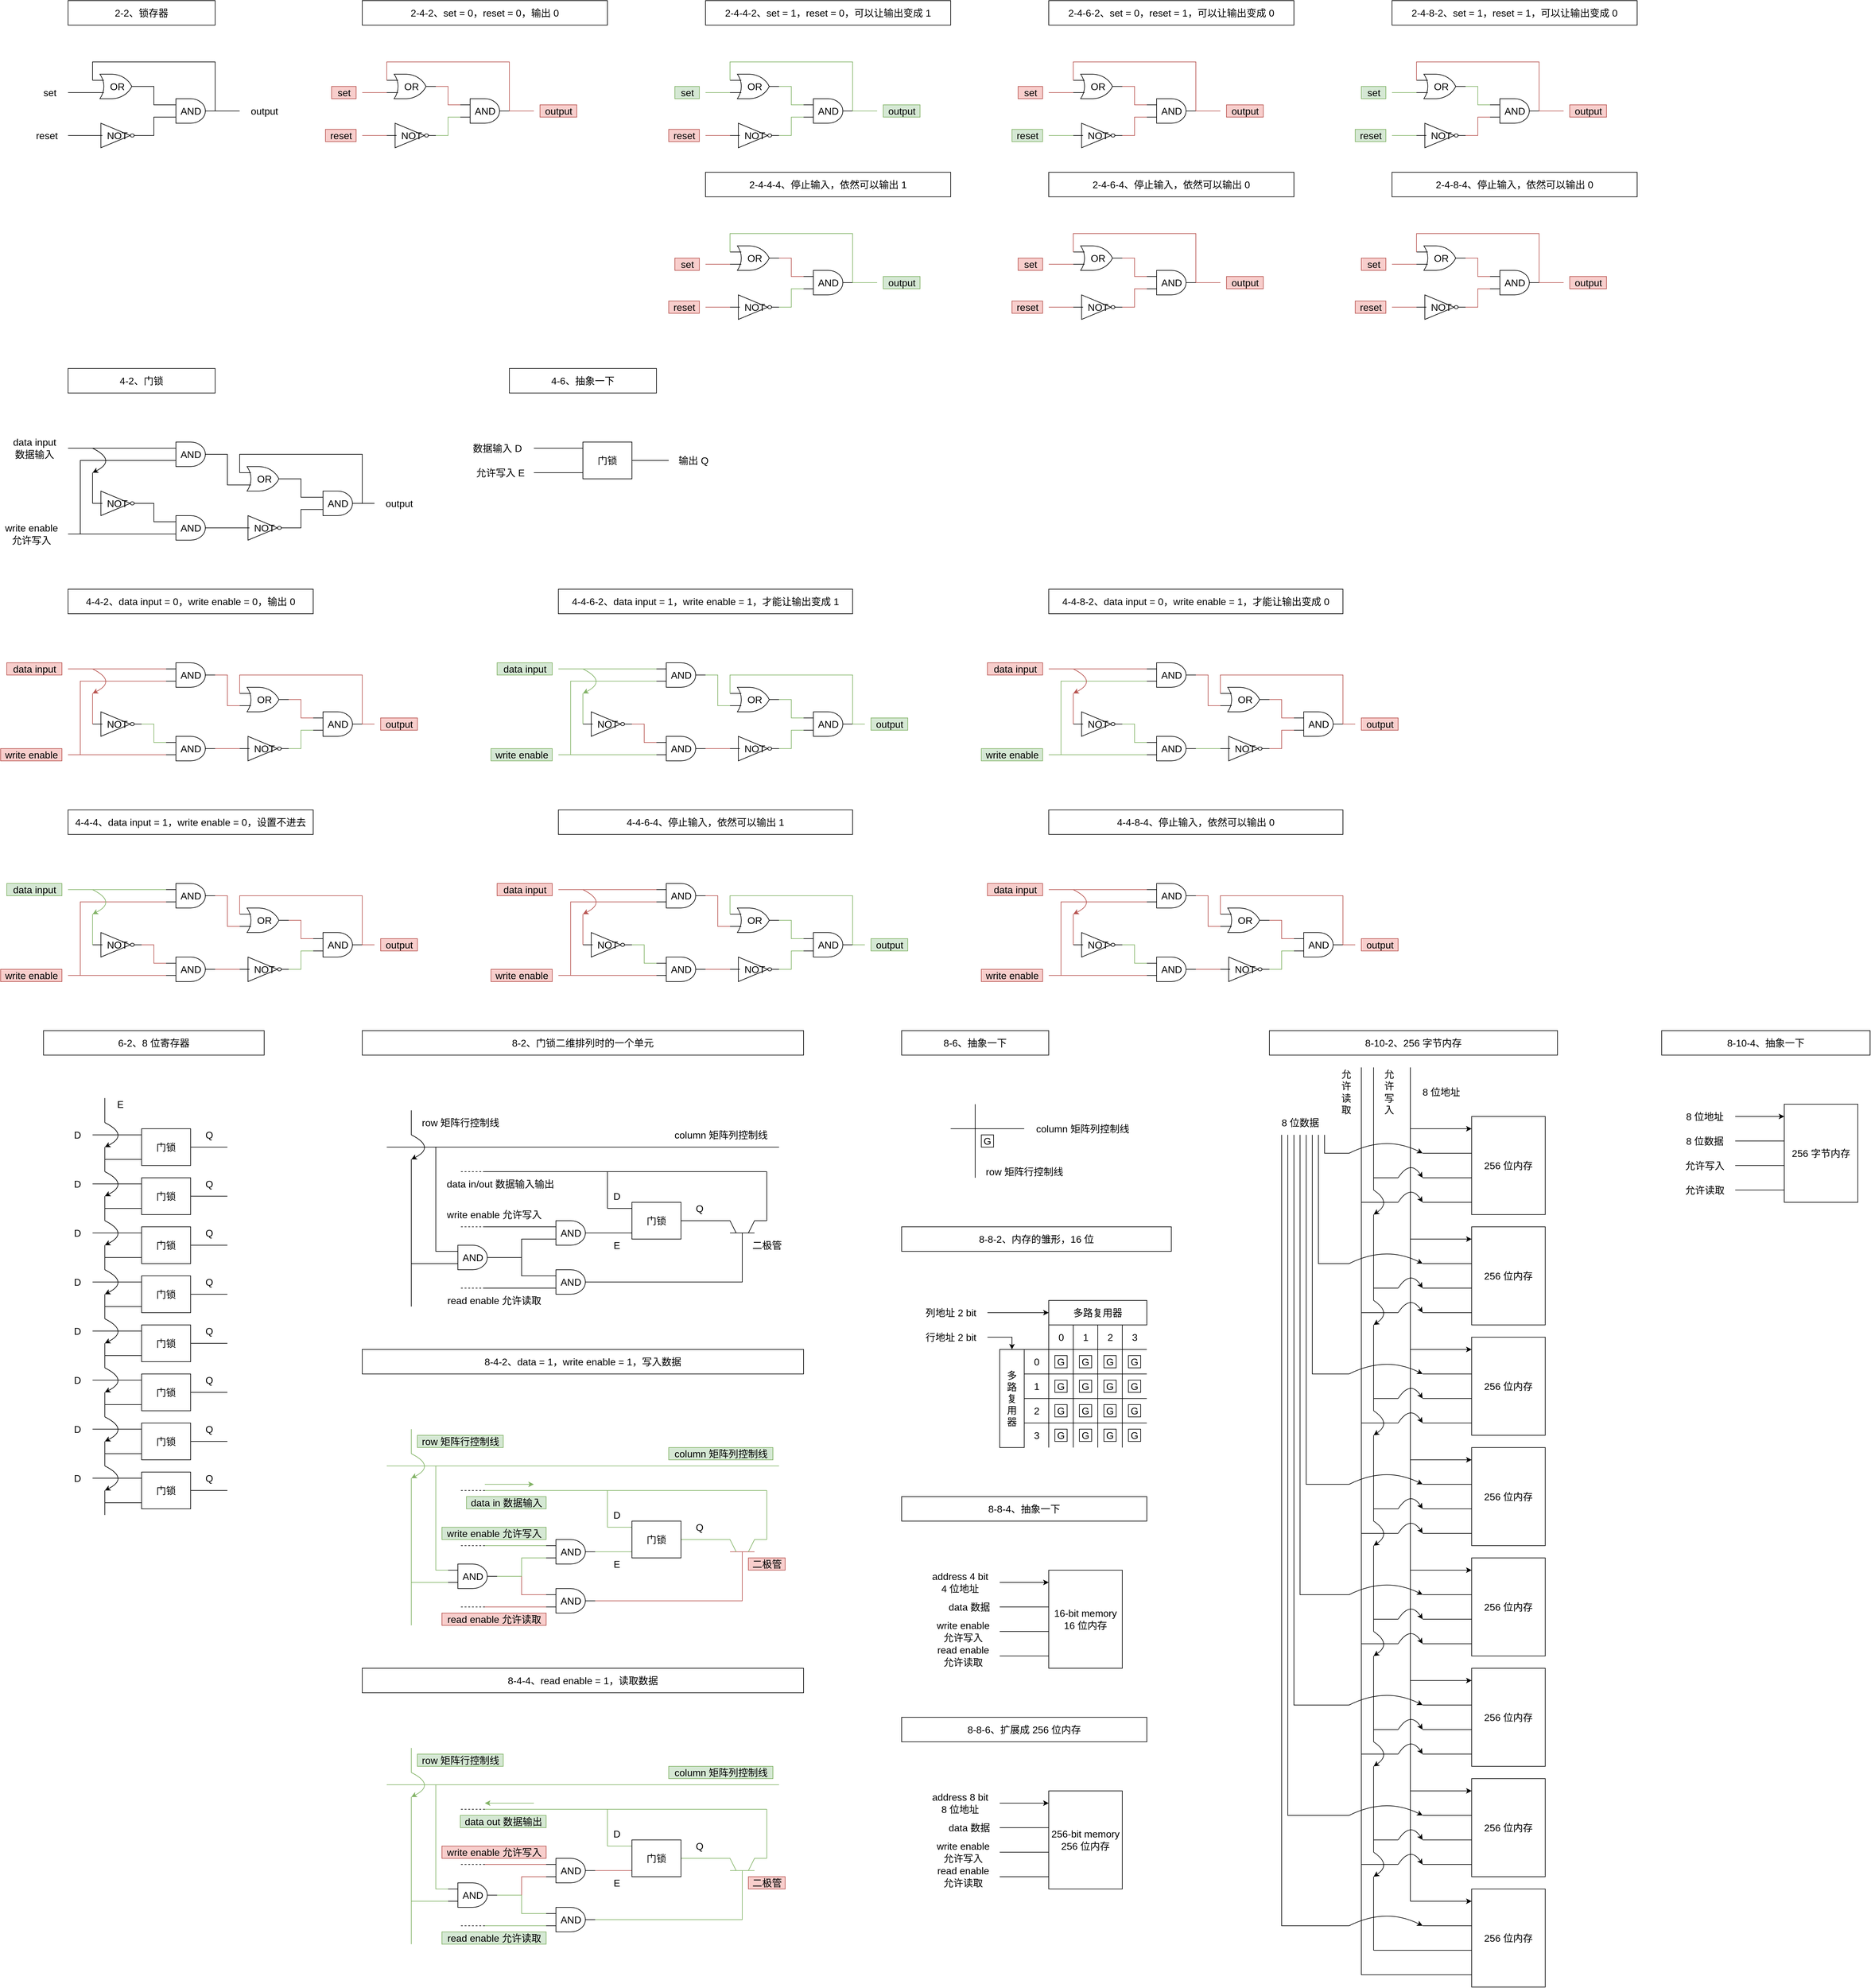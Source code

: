 <mxfile version="17.4.2" type="device"><diagram id="eE92mVFTSLbDaKWqzfW-" name="第 1 页"><mxGraphModel dx="2235" dy="843" grid="1" gridSize="10" guides="0" tooltips="1" connect="0" arrows="0" fold="1" page="1" pageScale="1" pageWidth="827" pageHeight="1169" math="0" shadow="0"><root><mxCell id="0"/><mxCell id="1" parent="0"/><mxCell id="rtf2zr3LLn6rUKVzkeqe-2" value="AND" style="verticalLabelPosition=middle;shadow=0;dashed=0;align=center;html=1;verticalAlign=middle;shape=mxgraph.electrical.logic_gates.logic_gate;operation=and;fontSize=16;strokeColor=#000000;fillColor=none;labelPosition=center;container=0;" parent="1" vertex="1"><mxGeometry x="240" y="240" width="80" height="40" as="geometry"/></mxCell><mxCell id="rtf2zr3LLn6rUKVzkeqe-3" value="OR" style="verticalLabelPosition=middle;shadow=0;dashed=0;align=center;html=1;verticalAlign=middle;shape=mxgraph.electrical.logic_gates.logic_gate;operation=or;fontSize=16;strokeColor=#000000;fillColor=none;labelPosition=center;container=0;" parent="1" vertex="1"><mxGeometry x="120" y="200" width="80" height="40" as="geometry"/></mxCell><mxCell id="rtf2zr3LLn6rUKVzkeqe-4" value="NOT" style="verticalLabelPosition=middle;shadow=0;dashed=0;align=center;html=1;verticalAlign=middle;shape=mxgraph.electrical.logic_gates.inverter_2;fontSize=16;strokeColor=#000000;fillColor=none;labelPosition=center;container=0;" parent="1" vertex="1"><mxGeometry x="120" y="280" width="80" height="40" as="geometry"/></mxCell><mxCell id="rtf2zr3LLn6rUKVzkeqe-5" value="" style="endArrow=none;html=1;rounded=0;fontSize=16;strokeColor=#000000;entryX=0;entryY=0.75;entryDx=0;entryDy=0;entryPerimeter=0;" parent="1" target="rtf2zr3LLn6rUKVzkeqe-3" edge="1"><mxGeometry width="50" height="50" relative="1" as="geometry"><mxPoint x="80" y="230" as="sourcePoint"/><mxPoint x="280" y="240" as="targetPoint"/></mxGeometry></mxCell><mxCell id="rtf2zr3LLn6rUKVzkeqe-6" value="" style="endArrow=none;html=1;rounded=0;fontSize=16;strokeColor=#000000;entryX=0;entryY=0.5;entryDx=0;entryDy=0;entryPerimeter=0;" parent="1" target="rtf2zr3LLn6rUKVzkeqe-4" edge="1"><mxGeometry width="50" height="50" relative="1" as="geometry"><mxPoint x="80" y="300" as="sourcePoint"/><mxPoint x="90" y="270" as="targetPoint"/></mxGeometry></mxCell><mxCell id="rtf2zr3LLn6rUKVzkeqe-7" value="" style="endArrow=none;html=1;rounded=0;fontSize=16;strokeColor=#000000;exitX=1;exitY=0.5;exitDx=0;exitDy=0;exitPerimeter=0;entryX=0;entryY=0.25;entryDx=0;entryDy=0;entryPerimeter=0;edgeStyle=elbowEdgeStyle;" parent="1" source="rtf2zr3LLn6rUKVzkeqe-3" target="rtf2zr3LLn6rUKVzkeqe-2" edge="1"><mxGeometry width="50" height="50" relative="1" as="geometry"><mxPoint x="240" y="260" as="sourcePoint"/><mxPoint x="290" y="210" as="targetPoint"/></mxGeometry></mxCell><mxCell id="rtf2zr3LLn6rUKVzkeqe-8" value="" style="endArrow=none;html=1;rounded=0;fontSize=16;strokeColor=#000000;exitX=1;exitY=0.5;exitDx=0;exitDy=0;exitPerimeter=0;entryX=0;entryY=0.75;entryDx=0;entryDy=0;entryPerimeter=0;edgeStyle=elbowEdgeStyle;" parent="1" source="rtf2zr3LLn6rUKVzkeqe-4" target="rtf2zr3LLn6rUKVzkeqe-2" edge="1"><mxGeometry width="50" height="50" relative="1" as="geometry"><mxPoint x="210" y="230" as="sourcePoint"/><mxPoint x="290" y="260" as="targetPoint"/></mxGeometry></mxCell><mxCell id="rtf2zr3LLn6rUKVzkeqe-9" value="" style="endArrow=none;html=1;rounded=0;fontSize=16;strokeColor=#000000;" parent="1" edge="1"><mxGeometry width="50" height="50" relative="1" as="geometry"><mxPoint x="320" y="260" as="sourcePoint"/><mxPoint x="360" y="260" as="targetPoint"/></mxGeometry></mxCell><mxCell id="rtf2zr3LLn6rUKVzkeqe-10" value="" style="endArrow=none;html=1;rounded=0;fontSize=16;strokeColor=#000000;exitX=0;exitY=0.25;exitDx=0;exitDy=0;exitPerimeter=0;entryX=1;entryY=0.5;entryDx=0;entryDy=0;entryPerimeter=0;edgeStyle=elbowEdgeStyle;" parent="1" source="rtf2zr3LLn6rUKVzkeqe-3" target="rtf2zr3LLn6rUKVzkeqe-2" edge="1"><mxGeometry width="50" height="50" relative="1" as="geometry"><mxPoint x="180" y="170" as="sourcePoint"/><mxPoint x="330" y="250" as="targetPoint"/><Array as="points"><mxPoint x="230" y="180"/><mxPoint x="320" y="230"/></Array></mxGeometry></mxCell><mxCell id="rtf2zr3LLn6rUKVzkeqe-11" value="set" style="text;html=1;align=center;verticalAlign=middle;resizable=0;points=[];autosize=1;strokeColor=none;fillColor=none;fontSize=16;container=0;" parent="1" vertex="1"><mxGeometry x="30" y="220" width="40" height="20" as="geometry"/></mxCell><mxCell id="rtf2zr3LLn6rUKVzkeqe-12" value="reset" style="text;html=1;align=center;verticalAlign=middle;resizable=0;points=[];autosize=1;strokeColor=none;fillColor=none;fontSize=16;container=0;" parent="1" vertex="1"><mxGeometry x="20" y="290" width="50" height="20" as="geometry"/></mxCell><mxCell id="rtf2zr3LLn6rUKVzkeqe-13" value="output" style="text;html=1;align=center;verticalAlign=middle;resizable=0;points=[];autosize=1;strokeColor=none;fillColor=none;fontSize=16;container=0;" parent="1" vertex="1"><mxGeometry x="370" y="250" width="60" height="20" as="geometry"/></mxCell><mxCell id="rtf2zr3LLn6rUKVzkeqe-15" value="2-2、锁存器" style="rounded=0;whiteSpace=wrap;html=1;fontSize=16;strokeColor=#000000;fillColor=none;container=0;" parent="1" vertex="1"><mxGeometry x="80" y="80" width="240" height="40" as="geometry"/></mxCell><mxCell id="MiyzE4Iqrqs8FrrOOkDq-3" value="AND" style="verticalLabelPosition=middle;shadow=0;dashed=0;align=center;html=1;verticalAlign=middle;shape=mxgraph.electrical.logic_gates.logic_gate;operation=and;fontSize=16;strokeColor=#000000;fillColor=none;labelPosition=center;container=0;" parent="1" vertex="1"><mxGeometry x="1280" y="240" width="80" height="40" as="geometry"/></mxCell><mxCell id="MiyzE4Iqrqs8FrrOOkDq-4" value="OR" style="verticalLabelPosition=middle;shadow=0;dashed=0;align=center;html=1;verticalAlign=middle;shape=mxgraph.electrical.logic_gates.logic_gate;operation=or;fontSize=16;strokeColor=#000000;fillColor=none;labelPosition=center;container=0;" parent="1" vertex="1"><mxGeometry x="1160" y="200" width="80" height="40" as="geometry"/></mxCell><mxCell id="MiyzE4Iqrqs8FrrOOkDq-5" value="NOT" style="verticalLabelPosition=middle;shadow=0;dashed=0;align=center;html=1;verticalAlign=middle;shape=mxgraph.electrical.logic_gates.inverter_2;fontSize=16;strokeColor=#000000;fillColor=none;labelPosition=center;container=0;" parent="1" vertex="1"><mxGeometry x="1160" y="280" width="80" height="40" as="geometry"/></mxCell><mxCell id="MiyzE4Iqrqs8FrrOOkDq-6" value="" style="endArrow=none;html=1;rounded=0;fontSize=16;strokeColor=#82b366;entryX=0;entryY=0.75;entryDx=0;entryDy=0;entryPerimeter=0;fillColor=#d5e8d4;" parent="1" target="MiyzE4Iqrqs8FrrOOkDq-4" edge="1"><mxGeometry width="50" height="50" relative="1" as="geometry"><mxPoint x="1120" y="230" as="sourcePoint"/><mxPoint x="1320" y="240" as="targetPoint"/></mxGeometry></mxCell><mxCell id="MiyzE4Iqrqs8FrrOOkDq-7" value="" style="endArrow=none;html=1;rounded=0;fontSize=16;strokeColor=#b85450;entryX=0;entryY=0.5;entryDx=0;entryDy=0;entryPerimeter=0;fillColor=#f8cecc;" parent="1" target="MiyzE4Iqrqs8FrrOOkDq-5" edge="1"><mxGeometry width="50" height="50" relative="1" as="geometry"><mxPoint x="1120" y="300.0" as="sourcePoint"/><mxPoint x="1130" y="270" as="targetPoint"/></mxGeometry></mxCell><mxCell id="MiyzE4Iqrqs8FrrOOkDq-8" value="" style="endArrow=none;html=1;rounded=0;fontSize=16;strokeColor=#82b366;exitX=1;exitY=0.5;exitDx=0;exitDy=0;exitPerimeter=0;entryX=0;entryY=0.25;entryDx=0;entryDy=0;entryPerimeter=0;edgeStyle=elbowEdgeStyle;fillColor=#d5e8d4;" parent="1" source="MiyzE4Iqrqs8FrrOOkDq-4" target="MiyzE4Iqrqs8FrrOOkDq-3" edge="1"><mxGeometry width="50" height="50" relative="1" as="geometry"><mxPoint x="1280" y="260" as="sourcePoint"/><mxPoint x="1330" y="210" as="targetPoint"/></mxGeometry></mxCell><mxCell id="MiyzE4Iqrqs8FrrOOkDq-9" value="" style="endArrow=none;html=1;rounded=0;fontSize=16;strokeColor=#82b366;exitX=1;exitY=0.5;exitDx=0;exitDy=0;exitPerimeter=0;entryX=0;entryY=0.75;entryDx=0;entryDy=0;entryPerimeter=0;edgeStyle=elbowEdgeStyle;fillColor=#d5e8d4;" parent="1" source="MiyzE4Iqrqs8FrrOOkDq-5" target="MiyzE4Iqrqs8FrrOOkDq-3" edge="1"><mxGeometry width="50" height="50" relative="1" as="geometry"><mxPoint x="1250" y="230" as="sourcePoint"/><mxPoint x="1330" y="260" as="targetPoint"/></mxGeometry></mxCell><mxCell id="MiyzE4Iqrqs8FrrOOkDq-10" value="" style="endArrow=none;html=1;rounded=0;fontSize=16;strokeColor=#82b366;fillColor=#d5e8d4;" parent="1" edge="1"><mxGeometry width="50" height="50" relative="1" as="geometry"><mxPoint x="1360" y="260.0" as="sourcePoint"/><mxPoint x="1400" y="260.0" as="targetPoint"/></mxGeometry></mxCell><mxCell id="MiyzE4Iqrqs8FrrOOkDq-11" value="" style="endArrow=none;html=1;rounded=0;fontSize=16;strokeColor=#82b366;exitX=0;exitY=0.25;exitDx=0;exitDy=0;exitPerimeter=0;entryX=1;entryY=0.5;entryDx=0;entryDy=0;entryPerimeter=0;edgeStyle=elbowEdgeStyle;fillColor=#d5e8d4;" parent="1" source="MiyzE4Iqrqs8FrrOOkDq-4" target="MiyzE4Iqrqs8FrrOOkDq-3" edge="1"><mxGeometry width="50" height="50" relative="1" as="geometry"><mxPoint x="1220" y="170" as="sourcePoint"/><mxPoint x="1370" y="250" as="targetPoint"/><Array as="points"><mxPoint x="1270" y="180"/><mxPoint x="1360" y="230"/></Array></mxGeometry></mxCell><mxCell id="MiyzE4Iqrqs8FrrOOkDq-15" value="2-4-4-2、set = 1，reset = 0，可以让输出变成 1" style="rounded=0;whiteSpace=wrap;html=1;fontSize=16;strokeColor=#000000;fillColor=none;container=0;" parent="1" vertex="1"><mxGeometry x="1120" y="80" width="400" height="40" as="geometry"/></mxCell><mxCell id="MiyzE4Iqrqs8FrrOOkDq-16" value="output" style="text;html=1;align=center;verticalAlign=middle;resizable=0;points=[];autosize=1;strokeColor=#82b366;fillColor=#d5e8d4;fontSize=16;container=0;" parent="1" vertex="1"><mxGeometry x="1410" y="250" width="60" height="20" as="geometry"/></mxCell><mxCell id="MiyzE4Iqrqs8FrrOOkDq-17" value="set" style="text;html=1;align=center;verticalAlign=middle;resizable=0;points=[];autosize=1;strokeColor=#82b366;fillColor=#d5e8d4;fontSize=16;container=0;" parent="1" vertex="1"><mxGeometry x="1070" y="220" width="40" height="20" as="geometry"/></mxCell><mxCell id="MiyzE4Iqrqs8FrrOOkDq-18" value="reset" style="text;html=1;align=center;verticalAlign=middle;resizable=0;points=[];autosize=1;strokeColor=#b85450;fillColor=#f8cecc;fontSize=16;container=0;" parent="1" vertex="1"><mxGeometry x="1060" y="290" width="50" height="20" as="geometry"/></mxCell><mxCell id="MiyzE4Iqrqs8FrrOOkDq-19" value="AND" style="verticalLabelPosition=middle;shadow=0;dashed=0;align=center;html=1;verticalAlign=middle;shape=mxgraph.electrical.logic_gates.logic_gate;operation=and;fontSize=16;strokeColor=#000000;fillColor=none;labelPosition=center;container=0;" parent="1" vertex="1"><mxGeometry x="1280" y="520" width="80" height="40" as="geometry"/></mxCell><mxCell id="MiyzE4Iqrqs8FrrOOkDq-20" value="OR" style="verticalLabelPosition=middle;shadow=0;dashed=0;align=center;html=1;verticalAlign=middle;shape=mxgraph.electrical.logic_gates.logic_gate;operation=or;fontSize=16;strokeColor=#000000;fillColor=none;labelPosition=center;container=0;" parent="1" vertex="1"><mxGeometry x="1160" y="480" width="80" height="40" as="geometry"/></mxCell><mxCell id="MiyzE4Iqrqs8FrrOOkDq-21" value="NOT" style="verticalLabelPosition=middle;shadow=0;dashed=0;align=center;html=1;verticalAlign=middle;shape=mxgraph.electrical.logic_gates.inverter_2;fontSize=16;strokeColor=#000000;fillColor=none;labelPosition=center;container=0;" parent="1" vertex="1"><mxGeometry x="1160" y="560" width="80" height="40" as="geometry"/></mxCell><mxCell id="MiyzE4Iqrqs8FrrOOkDq-22" value="" style="endArrow=none;html=1;rounded=0;fontSize=16;strokeColor=#b85450;entryX=0;entryY=0.75;entryDx=0;entryDy=0;entryPerimeter=0;fillColor=#f8cecc;" parent="1" target="MiyzE4Iqrqs8FrrOOkDq-20" edge="1"><mxGeometry width="50" height="50" relative="1" as="geometry"><mxPoint x="1120" y="510" as="sourcePoint"/><mxPoint x="1320" y="520" as="targetPoint"/></mxGeometry></mxCell><mxCell id="MiyzE4Iqrqs8FrrOOkDq-23" value="" style="endArrow=none;html=1;rounded=0;fontSize=16;strokeColor=#b85450;entryX=0;entryY=0.5;entryDx=0;entryDy=0;entryPerimeter=0;fillColor=#f8cecc;" parent="1" target="MiyzE4Iqrqs8FrrOOkDq-21" edge="1"><mxGeometry width="50" height="50" relative="1" as="geometry"><mxPoint x="1120" y="580.0" as="sourcePoint"/><mxPoint x="1130" y="550" as="targetPoint"/></mxGeometry></mxCell><mxCell id="MiyzE4Iqrqs8FrrOOkDq-24" value="" style="endArrow=none;html=1;rounded=0;fontSize=16;strokeColor=#b85450;exitX=1;exitY=0.5;exitDx=0;exitDy=0;exitPerimeter=0;entryX=0;entryY=0.25;entryDx=0;entryDy=0;entryPerimeter=0;edgeStyle=elbowEdgeStyle;fillColor=#f8cecc;" parent="1" source="MiyzE4Iqrqs8FrrOOkDq-20" target="MiyzE4Iqrqs8FrrOOkDq-19" edge="1"><mxGeometry width="50" height="50" relative="1" as="geometry"><mxPoint x="1280" y="540" as="sourcePoint"/><mxPoint x="1330" y="490" as="targetPoint"/></mxGeometry></mxCell><mxCell id="MiyzE4Iqrqs8FrrOOkDq-25" value="" style="endArrow=none;html=1;rounded=0;fontSize=16;strokeColor=#82b366;exitX=1;exitY=0.5;exitDx=0;exitDy=0;exitPerimeter=0;entryX=0;entryY=0.75;entryDx=0;entryDy=0;entryPerimeter=0;edgeStyle=elbowEdgeStyle;fillColor=#d5e8d4;" parent="1" source="MiyzE4Iqrqs8FrrOOkDq-21" target="MiyzE4Iqrqs8FrrOOkDq-19" edge="1"><mxGeometry width="50" height="50" relative="1" as="geometry"><mxPoint x="1250" y="510" as="sourcePoint"/><mxPoint x="1330" y="540" as="targetPoint"/></mxGeometry></mxCell><mxCell id="MiyzE4Iqrqs8FrrOOkDq-26" value="" style="endArrow=none;html=1;rounded=0;fontSize=16;strokeColor=#82b366;fillColor=#d5e8d4;" parent="1" edge="1"><mxGeometry width="50" height="50" relative="1" as="geometry"><mxPoint x="1360" y="540.0" as="sourcePoint"/><mxPoint x="1400" y="540.0" as="targetPoint"/></mxGeometry></mxCell><mxCell id="MiyzE4Iqrqs8FrrOOkDq-27" value="" style="endArrow=none;html=1;rounded=0;fontSize=16;strokeColor=#82b366;exitX=0;exitY=0.25;exitDx=0;exitDy=0;exitPerimeter=0;entryX=1;entryY=0.5;entryDx=0;entryDy=0;entryPerimeter=0;edgeStyle=elbowEdgeStyle;fillColor=#d5e8d4;" parent="1" source="MiyzE4Iqrqs8FrrOOkDq-20" target="MiyzE4Iqrqs8FrrOOkDq-19" edge="1"><mxGeometry width="50" height="50" relative="1" as="geometry"><mxPoint x="1220" y="450" as="sourcePoint"/><mxPoint x="1370" y="530" as="targetPoint"/><Array as="points"><mxPoint x="1270" y="460"/><mxPoint x="1360" y="510"/></Array></mxGeometry></mxCell><mxCell id="MiyzE4Iqrqs8FrrOOkDq-28" value="output" style="text;html=1;align=center;verticalAlign=middle;resizable=0;points=[];autosize=1;strokeColor=#82b366;fillColor=#d5e8d4;fontSize=16;container=0;" parent="1" vertex="1"><mxGeometry x="1410" y="530" width="60" height="20" as="geometry"/></mxCell><mxCell id="MiyzE4Iqrqs8FrrOOkDq-29" value="set" style="text;html=1;align=center;verticalAlign=middle;resizable=0;points=[];autosize=1;fontSize=16;container=0;fillColor=#f8cecc;strokeColor=#b85450;" parent="1" vertex="1"><mxGeometry x="1070" y="500" width="40" height="20" as="geometry"/></mxCell><mxCell id="MiyzE4Iqrqs8FrrOOkDq-30" value="reset" style="text;html=1;align=center;verticalAlign=middle;resizable=0;points=[];autosize=1;fontSize=16;container=0;fillColor=#f8cecc;strokeColor=#b85450;" parent="1" vertex="1"><mxGeometry x="1060" y="570" width="50" height="20" as="geometry"/></mxCell><mxCell id="MiyzE4Iqrqs8FrrOOkDq-31" value="2-4-4-4、停止输入，依然可以输出 1" style="rounded=0;whiteSpace=wrap;html=1;fontSize=16;strokeColor=#000000;fillColor=none;container=0;" parent="1" vertex="1"><mxGeometry x="1120" y="360" width="400" height="40" as="geometry"/></mxCell><mxCell id="MiyzE4Iqrqs8FrrOOkDq-32" value="AND" style="verticalLabelPosition=middle;shadow=0;dashed=0;align=center;html=1;verticalAlign=middle;shape=mxgraph.electrical.logic_gates.logic_gate;operation=and;fontSize=16;strokeColor=#000000;fillColor=none;labelPosition=center;container=0;" parent="1" vertex="1"><mxGeometry x="1840" y="240" width="80" height="40" as="geometry"/></mxCell><mxCell id="MiyzE4Iqrqs8FrrOOkDq-33" value="OR" style="verticalLabelPosition=middle;shadow=0;dashed=0;align=center;html=1;verticalAlign=middle;shape=mxgraph.electrical.logic_gates.logic_gate;operation=or;fontSize=16;strokeColor=#000000;fillColor=none;labelPosition=center;container=0;" parent="1" vertex="1"><mxGeometry x="1720" y="200" width="80" height="40" as="geometry"/></mxCell><mxCell id="MiyzE4Iqrqs8FrrOOkDq-34" value="NOT" style="verticalLabelPosition=middle;shadow=0;dashed=0;align=center;html=1;verticalAlign=middle;shape=mxgraph.electrical.logic_gates.inverter_2;fontSize=16;strokeColor=#000000;fillColor=none;labelPosition=center;container=0;" parent="1" vertex="1"><mxGeometry x="1720" y="280" width="80" height="40" as="geometry"/></mxCell><mxCell id="MiyzE4Iqrqs8FrrOOkDq-35" value="" style="endArrow=none;html=1;rounded=0;fontSize=16;strokeColor=#b85450;entryX=0;entryY=0.75;entryDx=0;entryDy=0;entryPerimeter=0;fillColor=#f8cecc;" parent="1" target="MiyzE4Iqrqs8FrrOOkDq-33" edge="1"><mxGeometry width="50" height="50" relative="1" as="geometry"><mxPoint x="1680" y="230" as="sourcePoint"/><mxPoint x="1880" y="240" as="targetPoint"/></mxGeometry></mxCell><mxCell id="MiyzE4Iqrqs8FrrOOkDq-36" value="" style="endArrow=none;html=1;rounded=0;fontSize=16;strokeColor=#82b366;entryX=0;entryY=0.5;entryDx=0;entryDy=0;entryPerimeter=0;fillColor=#d5e8d4;" parent="1" target="MiyzE4Iqrqs8FrrOOkDq-34" edge="1"><mxGeometry width="50" height="50" relative="1" as="geometry"><mxPoint x="1680" y="300.0" as="sourcePoint"/><mxPoint x="1690" y="270" as="targetPoint"/></mxGeometry></mxCell><mxCell id="MiyzE4Iqrqs8FrrOOkDq-37" value="" style="endArrow=none;html=1;rounded=0;fontSize=16;strokeColor=#b85450;exitX=1;exitY=0.5;exitDx=0;exitDy=0;exitPerimeter=0;entryX=0;entryY=0.25;entryDx=0;entryDy=0;entryPerimeter=0;edgeStyle=elbowEdgeStyle;fillColor=#f8cecc;" parent="1" source="MiyzE4Iqrqs8FrrOOkDq-33" target="MiyzE4Iqrqs8FrrOOkDq-32" edge="1"><mxGeometry width="50" height="50" relative="1" as="geometry"><mxPoint x="1840" y="260" as="sourcePoint"/><mxPoint x="1890" y="210" as="targetPoint"/></mxGeometry></mxCell><mxCell id="MiyzE4Iqrqs8FrrOOkDq-38" value="" style="endArrow=none;html=1;rounded=0;fontSize=16;strokeColor=#b85450;exitX=1;exitY=0.5;exitDx=0;exitDy=0;exitPerimeter=0;entryX=0;entryY=0.75;entryDx=0;entryDy=0;entryPerimeter=0;edgeStyle=elbowEdgeStyle;fillColor=#f8cecc;" parent="1" source="MiyzE4Iqrqs8FrrOOkDq-34" target="MiyzE4Iqrqs8FrrOOkDq-32" edge="1"><mxGeometry width="50" height="50" relative="1" as="geometry"><mxPoint x="1810" y="230" as="sourcePoint"/><mxPoint x="1890" y="260" as="targetPoint"/></mxGeometry></mxCell><mxCell id="MiyzE4Iqrqs8FrrOOkDq-39" value="" style="endArrow=none;html=1;rounded=0;fontSize=16;strokeColor=#b85450;fillColor=#f8cecc;" parent="1" edge="1"><mxGeometry width="50" height="50" relative="1" as="geometry"><mxPoint x="1920" y="260.0" as="sourcePoint"/><mxPoint x="1960" y="260.0" as="targetPoint"/></mxGeometry></mxCell><mxCell id="MiyzE4Iqrqs8FrrOOkDq-40" value="" style="endArrow=none;html=1;rounded=0;fontSize=16;strokeColor=#b85450;exitX=0;exitY=0.25;exitDx=0;exitDy=0;exitPerimeter=0;entryX=1;entryY=0.5;entryDx=0;entryDy=0;entryPerimeter=0;edgeStyle=elbowEdgeStyle;fillColor=#f8cecc;" parent="1" source="MiyzE4Iqrqs8FrrOOkDq-33" target="MiyzE4Iqrqs8FrrOOkDq-32" edge="1"><mxGeometry width="50" height="50" relative="1" as="geometry"><mxPoint x="1780" y="170" as="sourcePoint"/><mxPoint x="1930" y="250" as="targetPoint"/><Array as="points"><mxPoint x="1830" y="180"/><mxPoint x="1920" y="230"/></Array></mxGeometry></mxCell><mxCell id="MiyzE4Iqrqs8FrrOOkDq-41" value="2-4-6-2、set = 0，reset = 1，可以让输出变成 0" style="rounded=0;whiteSpace=wrap;html=1;fontSize=16;strokeColor=#000000;fillColor=none;container=0;" parent="1" vertex="1"><mxGeometry x="1680" y="80" width="400" height="40" as="geometry"/></mxCell><mxCell id="MiyzE4Iqrqs8FrrOOkDq-42" value="output" style="text;html=1;align=center;verticalAlign=middle;resizable=0;points=[];autosize=1;strokeColor=#b85450;fillColor=#f8cecc;fontSize=16;container=0;" parent="1" vertex="1"><mxGeometry x="1970" y="250" width="60" height="20" as="geometry"/></mxCell><mxCell id="MiyzE4Iqrqs8FrrOOkDq-43" value="set" style="text;html=1;align=center;verticalAlign=middle;resizable=0;points=[];autosize=1;strokeColor=#b85450;fillColor=#f8cecc;fontSize=16;container=0;" parent="1" vertex="1"><mxGeometry x="1630" y="220" width="40" height="20" as="geometry"/></mxCell><mxCell id="MiyzE4Iqrqs8FrrOOkDq-44" value="reset" style="text;html=1;align=center;verticalAlign=middle;resizable=0;points=[];autosize=1;strokeColor=#82b366;fillColor=#d5e8d4;fontSize=16;container=0;" parent="1" vertex="1"><mxGeometry x="1620" y="290" width="50" height="20" as="geometry"/></mxCell><mxCell id="MiyzE4Iqrqs8FrrOOkDq-45" value="AND" style="verticalLabelPosition=middle;shadow=0;dashed=0;align=center;html=1;verticalAlign=middle;shape=mxgraph.electrical.logic_gates.logic_gate;operation=and;fontSize=16;strokeColor=#000000;fillColor=none;labelPosition=center;container=0;" parent="1" vertex="1"><mxGeometry x="720" y="240" width="80" height="40" as="geometry"/></mxCell><mxCell id="MiyzE4Iqrqs8FrrOOkDq-46" value="OR" style="verticalLabelPosition=middle;shadow=0;dashed=0;align=center;html=1;verticalAlign=middle;shape=mxgraph.electrical.logic_gates.logic_gate;operation=or;fontSize=16;strokeColor=#000000;fillColor=none;labelPosition=center;container=0;" parent="1" vertex="1"><mxGeometry x="600" y="200" width="80" height="40" as="geometry"/></mxCell><mxCell id="MiyzE4Iqrqs8FrrOOkDq-47" value="NOT" style="verticalLabelPosition=middle;shadow=0;dashed=0;align=center;html=1;verticalAlign=middle;shape=mxgraph.electrical.logic_gates.inverter_2;fontSize=16;strokeColor=#000000;fillColor=none;labelPosition=center;container=0;" parent="1" vertex="1"><mxGeometry x="600" y="280" width="80" height="40" as="geometry"/></mxCell><mxCell id="MiyzE4Iqrqs8FrrOOkDq-48" value="" style="endArrow=none;html=1;rounded=0;fontSize=16;strokeColor=#b85450;entryX=0;entryY=0.75;entryDx=0;entryDy=0;entryPerimeter=0;fillColor=#f8cecc;" parent="1" target="MiyzE4Iqrqs8FrrOOkDq-46" edge="1"><mxGeometry width="50" height="50" relative="1" as="geometry"><mxPoint x="560" y="230" as="sourcePoint"/><mxPoint x="760" y="240" as="targetPoint"/></mxGeometry></mxCell><mxCell id="MiyzE4Iqrqs8FrrOOkDq-49" value="" style="endArrow=none;html=1;rounded=0;fontSize=16;strokeColor=#b85450;entryX=0;entryY=0.5;entryDx=0;entryDy=0;entryPerimeter=0;fillColor=#f8cecc;" parent="1" target="MiyzE4Iqrqs8FrrOOkDq-47" edge="1"><mxGeometry width="50" height="50" relative="1" as="geometry"><mxPoint x="560" y="300" as="sourcePoint"/><mxPoint x="570" y="270" as="targetPoint"/></mxGeometry></mxCell><mxCell id="MiyzE4Iqrqs8FrrOOkDq-50" value="" style="endArrow=none;html=1;rounded=0;fontSize=16;strokeColor=#b85450;exitX=1;exitY=0.5;exitDx=0;exitDy=0;exitPerimeter=0;entryX=0;entryY=0.25;entryDx=0;entryDy=0;entryPerimeter=0;edgeStyle=elbowEdgeStyle;fillColor=#f8cecc;" parent="1" source="MiyzE4Iqrqs8FrrOOkDq-46" target="MiyzE4Iqrqs8FrrOOkDq-45" edge="1"><mxGeometry width="50" height="50" relative="1" as="geometry"><mxPoint x="720" y="260" as="sourcePoint"/><mxPoint x="770" y="210" as="targetPoint"/></mxGeometry></mxCell><mxCell id="MiyzE4Iqrqs8FrrOOkDq-51" value="" style="endArrow=none;html=1;rounded=0;fontSize=16;strokeColor=#82b366;exitX=1;exitY=0.5;exitDx=0;exitDy=0;exitPerimeter=0;entryX=0;entryY=0.75;entryDx=0;entryDy=0;entryPerimeter=0;edgeStyle=elbowEdgeStyle;fillColor=#d5e8d4;" parent="1" source="MiyzE4Iqrqs8FrrOOkDq-47" target="MiyzE4Iqrqs8FrrOOkDq-45" edge="1"><mxGeometry width="50" height="50" relative="1" as="geometry"><mxPoint x="690" y="230" as="sourcePoint"/><mxPoint x="770" y="260" as="targetPoint"/></mxGeometry></mxCell><mxCell id="MiyzE4Iqrqs8FrrOOkDq-52" value="" style="endArrow=none;html=1;rounded=0;fontSize=16;strokeColor=#b85450;fillColor=#f8cecc;" parent="1" edge="1"><mxGeometry width="50" height="50" relative="1" as="geometry"><mxPoint x="800" y="260" as="sourcePoint"/><mxPoint x="840" y="260" as="targetPoint"/></mxGeometry></mxCell><mxCell id="MiyzE4Iqrqs8FrrOOkDq-53" value="" style="endArrow=none;html=1;rounded=0;fontSize=16;strokeColor=#b85450;exitX=0;exitY=0.25;exitDx=0;exitDy=0;exitPerimeter=0;entryX=1;entryY=0.5;entryDx=0;entryDy=0;entryPerimeter=0;edgeStyle=elbowEdgeStyle;fillColor=#f8cecc;" parent="1" source="MiyzE4Iqrqs8FrrOOkDq-46" target="MiyzE4Iqrqs8FrrOOkDq-45" edge="1"><mxGeometry width="50" height="50" relative="1" as="geometry"><mxPoint x="660" y="170" as="sourcePoint"/><mxPoint x="810" y="250" as="targetPoint"/><Array as="points"><mxPoint x="710" y="180"/><mxPoint x="800" y="230"/></Array></mxGeometry></mxCell><mxCell id="MiyzE4Iqrqs8FrrOOkDq-54" value="2-4-2、set = 0，reset = 0，输出 0" style="rounded=0;whiteSpace=wrap;html=1;fontSize=16;strokeColor=#000000;fillColor=none;container=0;" parent="1" vertex="1"><mxGeometry x="560" y="80" width="400" height="40" as="geometry"/></mxCell><mxCell id="MiyzE4Iqrqs8FrrOOkDq-55" value="output" style="text;html=1;align=center;verticalAlign=middle;resizable=0;points=[];autosize=1;strokeColor=#b85450;fillColor=#f8cecc;fontSize=16;container=0;" parent="1" vertex="1"><mxGeometry x="850" y="250" width="60" height="20" as="geometry"/></mxCell><mxCell id="MiyzE4Iqrqs8FrrOOkDq-56" value="set" style="text;html=1;align=center;verticalAlign=middle;resizable=0;points=[];autosize=1;strokeColor=#b85450;fillColor=#f8cecc;fontSize=16;container=0;" parent="1" vertex="1"><mxGeometry x="510" y="220" width="40" height="20" as="geometry"/></mxCell><mxCell id="MiyzE4Iqrqs8FrrOOkDq-57" value="reset" style="text;html=1;align=center;verticalAlign=middle;resizable=0;points=[];autosize=1;strokeColor=#b85450;fillColor=#f8cecc;fontSize=16;container=0;" parent="1" vertex="1"><mxGeometry x="500" y="290" width="50" height="20" as="geometry"/></mxCell><mxCell id="MiyzE4Iqrqs8FrrOOkDq-58" value="AND" style="verticalLabelPosition=middle;shadow=0;dashed=0;align=center;html=1;verticalAlign=middle;shape=mxgraph.electrical.logic_gates.logic_gate;operation=and;fontSize=16;strokeColor=#000000;fillColor=none;labelPosition=center;container=0;" parent="1" vertex="1"><mxGeometry x="1840" y="520" width="80" height="40" as="geometry"/></mxCell><mxCell id="MiyzE4Iqrqs8FrrOOkDq-59" value="OR" style="verticalLabelPosition=middle;shadow=0;dashed=0;align=center;html=1;verticalAlign=middle;shape=mxgraph.electrical.logic_gates.logic_gate;operation=or;fontSize=16;strokeColor=#000000;fillColor=none;labelPosition=center;container=0;" parent="1" vertex="1"><mxGeometry x="1720" y="480" width="80" height="40" as="geometry"/></mxCell><mxCell id="MiyzE4Iqrqs8FrrOOkDq-60" value="NOT" style="verticalLabelPosition=middle;shadow=0;dashed=0;align=center;html=1;verticalAlign=middle;shape=mxgraph.electrical.logic_gates.inverter_2;fontSize=16;strokeColor=#000000;fillColor=none;labelPosition=center;container=0;" parent="1" vertex="1"><mxGeometry x="1720" y="560" width="80" height="40" as="geometry"/></mxCell><mxCell id="MiyzE4Iqrqs8FrrOOkDq-61" value="" style="endArrow=none;html=1;rounded=0;fontSize=16;strokeColor=#b85450;entryX=0;entryY=0.75;entryDx=0;entryDy=0;entryPerimeter=0;fillColor=#f8cecc;" parent="1" target="MiyzE4Iqrqs8FrrOOkDq-59" edge="1"><mxGeometry width="50" height="50" relative="1" as="geometry"><mxPoint x="1680" y="510" as="sourcePoint"/><mxPoint x="1880" y="520" as="targetPoint"/></mxGeometry></mxCell><mxCell id="MiyzE4Iqrqs8FrrOOkDq-62" value="" style="endArrow=none;html=1;rounded=0;fontSize=16;strokeColor=#b85450;entryX=0;entryY=0.5;entryDx=0;entryDy=0;entryPerimeter=0;fillColor=#f8cecc;" parent="1" target="MiyzE4Iqrqs8FrrOOkDq-60" edge="1"><mxGeometry width="50" height="50" relative="1" as="geometry"><mxPoint x="1680" y="580" as="sourcePoint"/><mxPoint x="1690" y="550" as="targetPoint"/></mxGeometry></mxCell><mxCell id="MiyzE4Iqrqs8FrrOOkDq-63" value="" style="endArrow=none;html=1;rounded=0;fontSize=16;strokeColor=#b85450;exitX=1;exitY=0.5;exitDx=0;exitDy=0;exitPerimeter=0;entryX=0;entryY=0.25;entryDx=0;entryDy=0;entryPerimeter=0;edgeStyle=elbowEdgeStyle;fillColor=#f8cecc;" parent="1" source="MiyzE4Iqrqs8FrrOOkDq-59" target="MiyzE4Iqrqs8FrrOOkDq-58" edge="1"><mxGeometry width="50" height="50" relative="1" as="geometry"><mxPoint x="1840" y="540" as="sourcePoint"/><mxPoint x="1890" y="490" as="targetPoint"/></mxGeometry></mxCell><mxCell id="MiyzE4Iqrqs8FrrOOkDq-64" value="" style="endArrow=none;html=1;rounded=0;fontSize=16;strokeColor=#b85450;exitX=1;exitY=0.5;exitDx=0;exitDy=0;exitPerimeter=0;entryX=0;entryY=0.75;entryDx=0;entryDy=0;entryPerimeter=0;edgeStyle=elbowEdgeStyle;fillColor=#f8cecc;" parent="1" source="MiyzE4Iqrqs8FrrOOkDq-60" target="MiyzE4Iqrqs8FrrOOkDq-58" edge="1"><mxGeometry width="50" height="50" relative="1" as="geometry"><mxPoint x="1810" y="510" as="sourcePoint"/><mxPoint x="1890" y="540" as="targetPoint"/></mxGeometry></mxCell><mxCell id="MiyzE4Iqrqs8FrrOOkDq-65" value="" style="endArrow=none;html=1;rounded=0;fontSize=16;strokeColor=#b85450;fillColor=#f8cecc;" parent="1" edge="1"><mxGeometry width="50" height="50" relative="1" as="geometry"><mxPoint x="1920" y="540" as="sourcePoint"/><mxPoint x="1960" y="540" as="targetPoint"/></mxGeometry></mxCell><mxCell id="MiyzE4Iqrqs8FrrOOkDq-66" value="" style="endArrow=none;html=1;rounded=0;fontSize=16;strokeColor=#b85450;exitX=0;exitY=0.25;exitDx=0;exitDy=0;exitPerimeter=0;entryX=1;entryY=0.5;entryDx=0;entryDy=0;entryPerimeter=0;edgeStyle=elbowEdgeStyle;fillColor=#f8cecc;" parent="1" source="MiyzE4Iqrqs8FrrOOkDq-59" target="MiyzE4Iqrqs8FrrOOkDq-58" edge="1"><mxGeometry width="50" height="50" relative="1" as="geometry"><mxPoint x="1780" y="450" as="sourcePoint"/><mxPoint x="1930" y="530" as="targetPoint"/><Array as="points"><mxPoint x="1830" y="460"/><mxPoint x="1920" y="510"/></Array></mxGeometry></mxCell><mxCell id="MiyzE4Iqrqs8FrrOOkDq-67" value="2-4-6-4、停止输入，依然可以输出 0" style="rounded=0;whiteSpace=wrap;html=1;fontSize=16;strokeColor=#000000;fillColor=none;container=0;" parent="1" vertex="1"><mxGeometry x="1680" y="360" width="400" height="40" as="geometry"/></mxCell><mxCell id="MiyzE4Iqrqs8FrrOOkDq-68" value="output" style="text;html=1;align=center;verticalAlign=middle;resizable=0;points=[];autosize=1;strokeColor=#b85450;fillColor=#f8cecc;fontSize=16;container=0;" parent="1" vertex="1"><mxGeometry x="1970" y="530" width="60" height="20" as="geometry"/></mxCell><mxCell id="MiyzE4Iqrqs8FrrOOkDq-69" value="set" style="text;html=1;align=center;verticalAlign=middle;resizable=0;points=[];autosize=1;strokeColor=#b85450;fillColor=#f8cecc;fontSize=16;container=0;" parent="1" vertex="1"><mxGeometry x="1630" y="500" width="40" height="20" as="geometry"/></mxCell><mxCell id="MiyzE4Iqrqs8FrrOOkDq-70" value="reset" style="text;html=1;align=center;verticalAlign=middle;resizable=0;points=[];autosize=1;strokeColor=#b85450;fillColor=#f8cecc;fontSize=16;container=0;" parent="1" vertex="1"><mxGeometry x="1620" y="570" width="50" height="20" as="geometry"/></mxCell><mxCell id="MiyzE4Iqrqs8FrrOOkDq-71" value="AND" style="verticalLabelPosition=middle;shadow=0;dashed=0;align=center;html=1;verticalAlign=middle;shape=mxgraph.electrical.logic_gates.logic_gate;operation=and;fontSize=16;strokeColor=#000000;fillColor=none;labelPosition=center;container=0;" parent="1" vertex="1"><mxGeometry x="2400" y="240" width="80" height="40" as="geometry"/></mxCell><mxCell id="MiyzE4Iqrqs8FrrOOkDq-72" value="OR" style="verticalLabelPosition=middle;shadow=0;dashed=0;align=center;html=1;verticalAlign=middle;shape=mxgraph.electrical.logic_gates.logic_gate;operation=or;fontSize=16;strokeColor=#000000;fillColor=none;labelPosition=center;container=0;" parent="1" vertex="1"><mxGeometry x="2280" y="200" width="80" height="40" as="geometry"/></mxCell><mxCell id="MiyzE4Iqrqs8FrrOOkDq-73" value="NOT" style="verticalLabelPosition=middle;shadow=0;dashed=0;align=center;html=1;verticalAlign=middle;shape=mxgraph.electrical.logic_gates.inverter_2;fontSize=16;strokeColor=#000000;fillColor=none;labelPosition=center;container=0;" parent="1" vertex="1"><mxGeometry x="2280" y="280" width="80" height="40" as="geometry"/></mxCell><mxCell id="MiyzE4Iqrqs8FrrOOkDq-74" value="" style="endArrow=none;html=1;rounded=0;fontSize=16;strokeColor=#82b366;entryX=0;entryY=0.75;entryDx=0;entryDy=0;entryPerimeter=0;fillColor=#d5e8d4;" parent="1" target="MiyzE4Iqrqs8FrrOOkDq-72" edge="1"><mxGeometry width="50" height="50" relative="1" as="geometry"><mxPoint x="2240" y="230" as="sourcePoint"/><mxPoint x="2440" y="240" as="targetPoint"/></mxGeometry></mxCell><mxCell id="MiyzE4Iqrqs8FrrOOkDq-75" value="" style="endArrow=none;html=1;rounded=0;fontSize=16;strokeColor=#82b366;entryX=0;entryY=0.5;entryDx=0;entryDy=0;entryPerimeter=0;fillColor=#d5e8d4;" parent="1" target="MiyzE4Iqrqs8FrrOOkDq-73" edge="1"><mxGeometry width="50" height="50" relative="1" as="geometry"><mxPoint x="2240" y="300" as="sourcePoint"/><mxPoint x="2250" y="270" as="targetPoint"/></mxGeometry></mxCell><mxCell id="MiyzE4Iqrqs8FrrOOkDq-76" value="" style="endArrow=none;html=1;rounded=0;fontSize=16;strokeColor=#82b366;exitX=1;exitY=0.5;exitDx=0;exitDy=0;exitPerimeter=0;entryX=0;entryY=0.25;entryDx=0;entryDy=0;entryPerimeter=0;edgeStyle=elbowEdgeStyle;fillColor=#d5e8d4;" parent="1" source="MiyzE4Iqrqs8FrrOOkDq-72" target="MiyzE4Iqrqs8FrrOOkDq-71" edge="1"><mxGeometry width="50" height="50" relative="1" as="geometry"><mxPoint x="2400" y="260" as="sourcePoint"/><mxPoint x="2450" y="210" as="targetPoint"/></mxGeometry></mxCell><mxCell id="MiyzE4Iqrqs8FrrOOkDq-77" value="" style="endArrow=none;html=1;rounded=0;fontSize=16;strokeColor=#b85450;exitX=1;exitY=0.5;exitDx=0;exitDy=0;exitPerimeter=0;entryX=0;entryY=0.75;entryDx=0;entryDy=0;entryPerimeter=0;edgeStyle=elbowEdgeStyle;fillColor=#f8cecc;" parent="1" source="MiyzE4Iqrqs8FrrOOkDq-73" target="MiyzE4Iqrqs8FrrOOkDq-71" edge="1"><mxGeometry width="50" height="50" relative="1" as="geometry"><mxPoint x="2370" y="230" as="sourcePoint"/><mxPoint x="2450" y="260" as="targetPoint"/></mxGeometry></mxCell><mxCell id="MiyzE4Iqrqs8FrrOOkDq-78" value="" style="endArrow=none;html=1;rounded=0;fontSize=16;strokeColor=#b85450;fillColor=#f8cecc;" parent="1" edge="1"><mxGeometry width="50" height="50" relative="1" as="geometry"><mxPoint x="2480" y="260" as="sourcePoint"/><mxPoint x="2520" y="260" as="targetPoint"/></mxGeometry></mxCell><mxCell id="MiyzE4Iqrqs8FrrOOkDq-79" value="" style="endArrow=none;html=1;rounded=0;fontSize=16;strokeColor=#b85450;exitX=0;exitY=0.25;exitDx=0;exitDy=0;exitPerimeter=0;entryX=1;entryY=0.5;entryDx=0;entryDy=0;entryPerimeter=0;edgeStyle=elbowEdgeStyle;fillColor=#f8cecc;" parent="1" source="MiyzE4Iqrqs8FrrOOkDq-72" target="MiyzE4Iqrqs8FrrOOkDq-71" edge="1"><mxGeometry width="50" height="50" relative="1" as="geometry"><mxPoint x="2340" y="170" as="sourcePoint"/><mxPoint x="2490" y="250" as="targetPoint"/><Array as="points"><mxPoint x="2390" y="180"/><mxPoint x="2480" y="230"/></Array></mxGeometry></mxCell><mxCell id="MiyzE4Iqrqs8FrrOOkDq-80" value="2-4-8-2、set = 1，reset = 1，可以让输出变成 0" style="rounded=0;whiteSpace=wrap;html=1;fontSize=16;strokeColor=#000000;fillColor=none;container=0;" parent="1" vertex="1"><mxGeometry x="2240" y="80" width="400" height="40" as="geometry"/></mxCell><mxCell id="MiyzE4Iqrqs8FrrOOkDq-81" value="output" style="text;html=1;align=center;verticalAlign=middle;resizable=0;points=[];autosize=1;strokeColor=#b85450;fillColor=#f8cecc;fontSize=16;container=0;" parent="1" vertex="1"><mxGeometry x="2530" y="250" width="60" height="20" as="geometry"/></mxCell><mxCell id="MiyzE4Iqrqs8FrrOOkDq-82" value="set" style="text;html=1;align=center;verticalAlign=middle;resizable=0;points=[];autosize=1;strokeColor=#82b366;fillColor=#d5e8d4;fontSize=16;container=0;" parent="1" vertex="1"><mxGeometry x="2190" y="220" width="40" height="20" as="geometry"/></mxCell><mxCell id="MiyzE4Iqrqs8FrrOOkDq-83" value="reset" style="text;html=1;align=center;verticalAlign=middle;resizable=0;points=[];autosize=1;strokeColor=#82b366;fillColor=#d5e8d4;fontSize=16;container=0;" parent="1" vertex="1"><mxGeometry x="2180" y="290" width="50" height="20" as="geometry"/></mxCell><mxCell id="MiyzE4Iqrqs8FrrOOkDq-84" value="AND" style="verticalLabelPosition=middle;shadow=0;dashed=0;align=center;html=1;verticalAlign=middle;shape=mxgraph.electrical.logic_gates.logic_gate;operation=and;fontSize=16;strokeColor=#000000;fillColor=none;labelPosition=center;container=0;" parent="1" vertex="1"><mxGeometry x="2400" y="520" width="80" height="40" as="geometry"/></mxCell><mxCell id="MiyzE4Iqrqs8FrrOOkDq-85" value="OR" style="verticalLabelPosition=middle;shadow=0;dashed=0;align=center;html=1;verticalAlign=middle;shape=mxgraph.electrical.logic_gates.logic_gate;operation=or;fontSize=16;strokeColor=#000000;fillColor=none;labelPosition=center;container=0;" parent="1" vertex="1"><mxGeometry x="2280" y="480" width="80" height="40" as="geometry"/></mxCell><mxCell id="MiyzE4Iqrqs8FrrOOkDq-86" value="NOT" style="verticalLabelPosition=middle;shadow=0;dashed=0;align=center;html=1;verticalAlign=middle;shape=mxgraph.electrical.logic_gates.inverter_2;fontSize=16;strokeColor=#000000;fillColor=none;labelPosition=center;container=0;" parent="1" vertex="1"><mxGeometry x="2280" y="560" width="80" height="40" as="geometry"/></mxCell><mxCell id="MiyzE4Iqrqs8FrrOOkDq-87" value="" style="endArrow=none;html=1;rounded=0;fontSize=16;strokeColor=#b85450;entryX=0;entryY=0.75;entryDx=0;entryDy=0;entryPerimeter=0;fillColor=#f8cecc;" parent="1" target="MiyzE4Iqrqs8FrrOOkDq-85" edge="1"><mxGeometry width="50" height="50" relative="1" as="geometry"><mxPoint x="2240" y="510" as="sourcePoint"/><mxPoint x="2440" y="520" as="targetPoint"/></mxGeometry></mxCell><mxCell id="MiyzE4Iqrqs8FrrOOkDq-88" value="" style="endArrow=none;html=1;rounded=0;fontSize=16;strokeColor=#b85450;entryX=0;entryY=0.5;entryDx=0;entryDy=0;entryPerimeter=0;fillColor=#f8cecc;" parent="1" target="MiyzE4Iqrqs8FrrOOkDq-86" edge="1"><mxGeometry width="50" height="50" relative="1" as="geometry"><mxPoint x="2240" y="580" as="sourcePoint"/><mxPoint x="2250" y="550" as="targetPoint"/></mxGeometry></mxCell><mxCell id="MiyzE4Iqrqs8FrrOOkDq-89" value="" style="endArrow=none;html=1;rounded=0;fontSize=16;strokeColor=#b85450;exitX=1;exitY=0.5;exitDx=0;exitDy=0;exitPerimeter=0;entryX=0;entryY=0.25;entryDx=0;entryDy=0;entryPerimeter=0;edgeStyle=elbowEdgeStyle;fillColor=#f8cecc;" parent="1" source="MiyzE4Iqrqs8FrrOOkDq-85" target="MiyzE4Iqrqs8FrrOOkDq-84" edge="1"><mxGeometry width="50" height="50" relative="1" as="geometry"><mxPoint x="2400" y="540" as="sourcePoint"/><mxPoint x="2450" y="490" as="targetPoint"/></mxGeometry></mxCell><mxCell id="MiyzE4Iqrqs8FrrOOkDq-90" value="" style="endArrow=none;html=1;rounded=0;fontSize=16;strokeColor=#b85450;exitX=1;exitY=0.5;exitDx=0;exitDy=0;exitPerimeter=0;entryX=0;entryY=0.75;entryDx=0;entryDy=0;entryPerimeter=0;edgeStyle=elbowEdgeStyle;fillColor=#f8cecc;" parent="1" source="MiyzE4Iqrqs8FrrOOkDq-86" target="MiyzE4Iqrqs8FrrOOkDq-84" edge="1"><mxGeometry width="50" height="50" relative="1" as="geometry"><mxPoint x="2370" y="510" as="sourcePoint"/><mxPoint x="2450" y="540" as="targetPoint"/></mxGeometry></mxCell><mxCell id="MiyzE4Iqrqs8FrrOOkDq-91" value="" style="endArrow=none;html=1;rounded=0;fontSize=16;strokeColor=#b85450;fillColor=#f8cecc;" parent="1" edge="1"><mxGeometry width="50" height="50" relative="1" as="geometry"><mxPoint x="2480" y="540" as="sourcePoint"/><mxPoint x="2520" y="540" as="targetPoint"/></mxGeometry></mxCell><mxCell id="MiyzE4Iqrqs8FrrOOkDq-92" value="" style="endArrow=none;html=1;rounded=0;fontSize=16;strokeColor=#b85450;exitX=0;exitY=0.25;exitDx=0;exitDy=0;exitPerimeter=0;entryX=1;entryY=0.5;entryDx=0;entryDy=0;entryPerimeter=0;edgeStyle=elbowEdgeStyle;fillColor=#f8cecc;" parent="1" source="MiyzE4Iqrqs8FrrOOkDq-85" target="MiyzE4Iqrqs8FrrOOkDq-84" edge="1"><mxGeometry width="50" height="50" relative="1" as="geometry"><mxPoint x="2340" y="450" as="sourcePoint"/><mxPoint x="2490" y="530" as="targetPoint"/><Array as="points"><mxPoint x="2390" y="460"/><mxPoint x="2480" y="510"/></Array></mxGeometry></mxCell><mxCell id="MiyzE4Iqrqs8FrrOOkDq-93" value="2-4-8-4、停止输入，依然可以输出 0" style="rounded=0;whiteSpace=wrap;html=1;fontSize=16;strokeColor=#000000;fillColor=none;container=0;" parent="1" vertex="1"><mxGeometry x="2240" y="360" width="400" height="40" as="geometry"/></mxCell><mxCell id="MiyzE4Iqrqs8FrrOOkDq-94" value="output" style="text;html=1;align=center;verticalAlign=middle;resizable=0;points=[];autosize=1;strokeColor=#b85450;fillColor=#f8cecc;fontSize=16;container=0;" parent="1" vertex="1"><mxGeometry x="2530" y="530" width="60" height="20" as="geometry"/></mxCell><mxCell id="MiyzE4Iqrqs8FrrOOkDq-95" value="set" style="text;html=1;align=center;verticalAlign=middle;resizable=0;points=[];autosize=1;strokeColor=#b85450;fillColor=#f8cecc;fontSize=16;container=0;" parent="1" vertex="1"><mxGeometry x="2190" y="500" width="40" height="20" as="geometry"/></mxCell><mxCell id="MiyzE4Iqrqs8FrrOOkDq-96" value="reset" style="text;html=1;align=center;verticalAlign=middle;resizable=0;points=[];autosize=1;strokeColor=#b85450;fillColor=#f8cecc;fontSize=16;container=0;" parent="1" vertex="1"><mxGeometry x="2180" y="570" width="50" height="20" as="geometry"/></mxCell><mxCell id="rtf2zr3LLn6rUKVzkeqe-20" value="" style="endArrow=none;html=1;rounded=0;fontSize=16;strokeColor=#000000;" parent="1" edge="1"><mxGeometry width="50" height="50" relative="1" as="geometry"><mxPoint x="840" y="810" as="sourcePoint"/><mxPoint x="1000" y="810" as="targetPoint"/></mxGeometry></mxCell><mxCell id="rtf2zr3LLn6rUKVzkeqe-21" value="" style="endArrow=none;html=1;rounded=0;fontSize=16;strokeColor=#000000;" parent="1" edge="1"><mxGeometry width="50" height="50" relative="1" as="geometry"><mxPoint x="840" y="850" as="sourcePoint"/><mxPoint x="1000" y="850" as="targetPoint"/></mxGeometry></mxCell><mxCell id="rtf2zr3LLn6rUKVzkeqe-22" value="" style="endArrow=none;html=1;rounded=0;fontSize=16;strokeColor=#000000;" parent="1" edge="1"><mxGeometry width="50" height="50" relative="1" as="geometry"><mxPoint x="920" y="830" as="sourcePoint"/><mxPoint x="1060" y="830" as="targetPoint"/></mxGeometry></mxCell><mxCell id="rtf2zr3LLn6rUKVzkeqe-23" value="AND" style="verticalLabelPosition=middle;shadow=0;dashed=0;align=center;html=1;verticalAlign=middle;shape=mxgraph.electrical.logic_gates.logic_gate;operation=and;fontSize=16;strokeColor=#000000;fillColor=none;labelPosition=center;container=0;" parent="1" vertex="1"><mxGeometry x="480" y="880" width="80" height="40" as="geometry"/></mxCell><mxCell id="rtf2zr3LLn6rUKVzkeqe-24" value="OR" style="verticalLabelPosition=middle;shadow=0;dashed=0;align=center;html=1;verticalAlign=middle;shape=mxgraph.electrical.logic_gates.logic_gate;operation=or;fontSize=16;strokeColor=#000000;fillColor=none;labelPosition=center;container=0;" parent="1" vertex="1"><mxGeometry x="360" y="840" width="80" height="40" as="geometry"/></mxCell><mxCell id="rtf2zr3LLn6rUKVzkeqe-25" value="NOT" style="verticalLabelPosition=middle;shadow=0;dashed=0;align=center;html=1;verticalAlign=middle;shape=mxgraph.electrical.logic_gates.inverter_2;fontSize=16;strokeColor=#000000;fillColor=none;labelPosition=center;container=0;" parent="1" vertex="1"><mxGeometry x="360" y="920" width="80" height="40" as="geometry"/></mxCell><mxCell id="rtf2zr3LLn6rUKVzkeqe-26" value="" style="endArrow=none;html=1;rounded=0;fontSize=16;strokeColor=#000000;entryX=0;entryY=0.75;entryDx=0;entryDy=0;entryPerimeter=0;exitX=1;exitY=0.5;exitDx=0;exitDy=0;exitPerimeter=0;edgeStyle=elbowEdgeStyle;" parent="1" source="rtf2zr3LLn6rUKVzkeqe-36" target="rtf2zr3LLn6rUKVzkeqe-24" edge="1"><mxGeometry width="50" height="50" relative="1" as="geometry"><mxPoint x="290" y="840" as="sourcePoint"/><mxPoint x="510" y="850" as="targetPoint"/></mxGeometry></mxCell><mxCell id="rtf2zr3LLn6rUKVzkeqe-27" value="" style="endArrow=none;html=1;rounded=0;fontSize=16;strokeColor=#000000;entryX=0;entryY=0.5;entryDx=0;entryDy=0;entryPerimeter=0;exitX=1;exitY=0.5;exitDx=0;exitDy=0;exitPerimeter=0;" parent="1" source="rtf2zr3LLn6rUKVzkeqe-37" target="rtf2zr3LLn6rUKVzkeqe-25" edge="1"><mxGeometry width="50" height="50" relative="1" as="geometry"><mxPoint x="290" y="930" as="sourcePoint"/><mxPoint x="320" y="920" as="targetPoint"/></mxGeometry></mxCell><mxCell id="rtf2zr3LLn6rUKVzkeqe-28" value="" style="endArrow=none;html=1;rounded=0;fontSize=16;strokeColor=#000000;exitX=1;exitY=0.5;exitDx=0;exitDy=0;exitPerimeter=0;entryX=0;entryY=0.25;entryDx=0;entryDy=0;entryPerimeter=0;edgeStyle=elbowEdgeStyle;" parent="1" source="rtf2zr3LLn6rUKVzkeqe-24" target="rtf2zr3LLn6rUKVzkeqe-23" edge="1"><mxGeometry width="50" height="50" relative="1" as="geometry"><mxPoint x="470" y="870" as="sourcePoint"/><mxPoint x="520" y="820" as="targetPoint"/></mxGeometry></mxCell><mxCell id="rtf2zr3LLn6rUKVzkeqe-29" value="" style="endArrow=none;html=1;rounded=0;fontSize=16;strokeColor=#000000;exitX=1;exitY=0.5;exitDx=0;exitDy=0;exitPerimeter=0;entryX=0;entryY=0.75;entryDx=0;entryDy=0;entryPerimeter=0;edgeStyle=elbowEdgeStyle;" parent="1" source="rtf2zr3LLn6rUKVzkeqe-25" target="rtf2zr3LLn6rUKVzkeqe-23" edge="1"><mxGeometry width="50" height="50" relative="1" as="geometry"><mxPoint x="440" y="840" as="sourcePoint"/><mxPoint x="520" y="870" as="targetPoint"/></mxGeometry></mxCell><mxCell id="rtf2zr3LLn6rUKVzkeqe-30" value="" style="endArrow=none;html=1;rounded=0;fontSize=16;strokeColor=#000000;exitX=1;exitY=0.5;exitDx=0;exitDy=0;exitPerimeter=0;" parent="1" source="rtf2zr3LLn6rUKVzkeqe-23" edge="1"><mxGeometry width="50" height="50" relative="1" as="geometry"><mxPoint x="560" y="860" as="sourcePoint"/><mxPoint x="580" y="900" as="targetPoint"/></mxGeometry></mxCell><mxCell id="rtf2zr3LLn6rUKVzkeqe-31" value="" style="endArrow=none;html=1;rounded=0;fontSize=16;strokeColor=#000000;exitX=0;exitY=0.25;exitDx=0;exitDy=0;exitPerimeter=0;edgeStyle=elbowEdgeStyle;elbow=vertical;" parent="1" source="rtf2zr3LLn6rUKVzkeqe-24" edge="1"><mxGeometry width="50" height="50" relative="1" as="geometry"><mxPoint x="410" y="780" as="sourcePoint"/><mxPoint x="560" y="900" as="targetPoint"/><Array as="points"><mxPoint x="450" y="820"/></Array></mxGeometry></mxCell><mxCell id="rtf2zr3LLn6rUKVzkeqe-32" value="data input&lt;br&gt;数据输入" style="text;html=1;align=center;verticalAlign=middle;resizable=0;points=[];autosize=1;strokeColor=none;fillColor=none;fontSize=16;container=0;" parent="1" vertex="1"><mxGeometry x="-20" y="790" width="90" height="40" as="geometry"/></mxCell><mxCell id="rtf2zr3LLn6rUKVzkeqe-33" value="write enable&lt;br&gt;允许写入" style="text;html=1;align=center;verticalAlign=middle;resizable=0;points=[];autosize=1;strokeColor=none;fillColor=none;fontSize=16;container=0;" parent="1" vertex="1"><mxGeometry x="-30" y="930" width="100" height="40" as="geometry"/></mxCell><mxCell id="rtf2zr3LLn6rUKVzkeqe-35" value="4-2、门锁" style="rounded=0;whiteSpace=wrap;html=1;fontSize=16;strokeColor=#000000;fillColor=none;container=0;" parent="1" vertex="1"><mxGeometry x="80" y="680" width="240" height="40" as="geometry"/></mxCell><mxCell id="rtf2zr3LLn6rUKVzkeqe-36" value="AND" style="verticalLabelPosition=middle;shadow=0;dashed=0;align=center;html=1;verticalAlign=middle;shape=mxgraph.electrical.logic_gates.logic_gate;operation=and;fontSize=16;strokeColor=#000000;fillColor=none;labelPosition=center;container=0;" parent="1" vertex="1"><mxGeometry x="240" y="800" width="80" height="40" as="geometry"/></mxCell><mxCell id="rtf2zr3LLn6rUKVzkeqe-37" value="AND" style="verticalLabelPosition=middle;shadow=0;dashed=0;align=center;html=1;verticalAlign=middle;shape=mxgraph.electrical.logic_gates.logic_gate;operation=and;fontSize=16;strokeColor=#000000;fillColor=none;labelPosition=center;container=0;" parent="1" vertex="1"><mxGeometry x="240" y="920" width="80" height="40" as="geometry"/></mxCell><mxCell id="rtf2zr3LLn6rUKVzkeqe-38" value="NOT" style="verticalLabelPosition=middle;shadow=0;dashed=0;align=center;html=1;verticalAlign=middle;shape=mxgraph.electrical.logic_gates.inverter_2;fontSize=16;strokeColor=#000000;fillColor=none;labelPosition=center;container=0;" parent="1" vertex="1"><mxGeometry x="120" y="880" width="80" height="40" as="geometry"/></mxCell><mxCell id="rtf2zr3LLn6rUKVzkeqe-39" value="" style="endArrow=none;html=1;rounded=0;fontSize=16;strokeColor=#000000;entryX=0;entryY=0.25;entryDx=0;entryDy=0;entryPerimeter=0;" parent="1" target="rtf2zr3LLn6rUKVzkeqe-36" edge="1"><mxGeometry width="50" height="50" relative="1" as="geometry"><mxPoint x="80" y="810" as="sourcePoint"/><mxPoint x="250" y="850" as="targetPoint"/></mxGeometry></mxCell><mxCell id="rtf2zr3LLn6rUKVzkeqe-40" value="" style="endArrow=none;html=1;rounded=0;fontSize=16;strokeColor=#000000;entryX=0;entryY=0.25;entryDx=0;entryDy=0;entryPerimeter=0;exitX=1;exitY=0.5;exitDx=0;exitDy=0;exitPerimeter=0;edgeStyle=elbowEdgeStyle;" parent="1" source="rtf2zr3LLn6rUKVzkeqe-38" target="rtf2zr3LLn6rUKVzkeqe-37" edge="1"><mxGeometry width="50" height="50" relative="1" as="geometry"><mxPoint x="90" y="840" as="sourcePoint"/><mxPoint x="250" y="840" as="targetPoint"/></mxGeometry></mxCell><mxCell id="rtf2zr3LLn6rUKVzkeqe-41" value="" style="endArrow=none;html=1;rounded=0;fontSize=16;strokeColor=#000000;entryX=0;entryY=0.75;entryDx=0;entryDy=0;entryPerimeter=0;" parent="1" target="rtf2zr3LLn6rUKVzkeqe-37" edge="1"><mxGeometry width="50" height="50" relative="1" as="geometry"><mxPoint x="80" y="950" as="sourcePoint"/><mxPoint x="250" y="930" as="targetPoint"/></mxGeometry></mxCell><mxCell id="rtf2zr3LLn6rUKVzkeqe-42" value="" style="endArrow=none;html=1;rounded=0;fontSize=16;strokeColor=#000000;entryX=0;entryY=0.75;entryDx=0;entryDy=0;entryPerimeter=0;edgeStyle=elbowEdgeStyle;" parent="1" target="rtf2zr3LLn6rUKVzkeqe-36" edge="1"><mxGeometry width="50" height="50" relative="1" as="geometry"><mxPoint x="100" y="950" as="sourcePoint"/><mxPoint x="210" y="850" as="targetPoint"/><Array as="points"><mxPoint x="100" y="890"/></Array></mxGeometry></mxCell><mxCell id="rtf2zr3LLn6rUKVzkeqe-43" value="" style="curved=1;endArrow=classic;html=1;rounded=0;fontSize=16;strokeColor=#000000;" parent="1" edge="1"><mxGeometry width="50" height="50" relative="1" as="geometry"><mxPoint x="120" y="810" as="sourcePoint"/><mxPoint x="120" y="850" as="targetPoint"/><Array as="points"><mxPoint x="160" y="830"/></Array></mxGeometry></mxCell><mxCell id="rtf2zr3LLn6rUKVzkeqe-44" value="" style="endArrow=none;html=1;rounded=0;fontSize=16;strokeColor=#000000;exitX=0;exitY=0.5;exitDx=0;exitDy=0;exitPerimeter=0;" parent="1" source="rtf2zr3LLn6rUKVzkeqe-38" edge="1"><mxGeometry width="50" height="50" relative="1" as="geometry"><mxPoint x="140" y="890" as="sourcePoint"/><mxPoint x="120" y="850" as="targetPoint"/></mxGeometry></mxCell><mxCell id="rtf2zr3LLn6rUKVzkeqe-46" value="数据输入 D" style="text;html=1;align=center;verticalAlign=middle;resizable=0;points=[];autosize=1;strokeColor=none;fillColor=none;fontSize=16;container=0;" parent="1" vertex="1"><mxGeometry x="730" y="800" width="100" height="20" as="geometry"/></mxCell><mxCell id="rtf2zr3LLn6rUKVzkeqe-47" value="允许写入 E" style="text;html=1;align=center;verticalAlign=middle;resizable=0;points=[];autosize=1;strokeColor=none;fillColor=none;fontSize=16;container=0;" parent="1" vertex="1"><mxGeometry x="740" y="840" width="90" height="20" as="geometry"/></mxCell><mxCell id="rtf2zr3LLn6rUKVzkeqe-48" value="输出 Q" style="text;html=1;align=center;verticalAlign=middle;resizable=0;points=[];autosize=1;strokeColor=none;fillColor=none;fontSize=16;container=0;" parent="1" vertex="1"><mxGeometry x="1070" y="820" width="60" height="20" as="geometry"/></mxCell><mxCell id="rtf2zr3LLn6rUKVzkeqe-49" value="门锁" style="rounded=0;whiteSpace=wrap;html=1;fontSize=16;strokeColor=#000000;fillColor=default;container=0;" parent="1" vertex="1"><mxGeometry x="920" y="800" width="80" height="60" as="geometry"/></mxCell><mxCell id="MiyzE4Iqrqs8FrrOOkDq-97" value="output" style="text;html=1;align=center;verticalAlign=middle;resizable=0;points=[];autosize=1;strokeColor=none;fillColor=none;fontSize=16;container=0;" parent="1" vertex="1"><mxGeometry x="590" y="890" width="60" height="20" as="geometry"/></mxCell><mxCell id="MiyzE4Iqrqs8FrrOOkDq-98" value="AND" style="verticalLabelPosition=middle;shadow=0;dashed=0;align=center;html=1;verticalAlign=middle;shape=mxgraph.electrical.logic_gates.logic_gate;operation=and;fontSize=16;strokeColor=#000000;fillColor=none;labelPosition=center;container=0;" parent="1" vertex="1"><mxGeometry x="480" y="1240" width="80" height="40" as="geometry"/></mxCell><mxCell id="MiyzE4Iqrqs8FrrOOkDq-99" value="OR" style="verticalLabelPosition=middle;shadow=0;dashed=0;align=center;html=1;verticalAlign=middle;shape=mxgraph.electrical.logic_gates.logic_gate;operation=or;fontSize=16;strokeColor=#000000;fillColor=none;labelPosition=center;container=0;" parent="1" vertex="1"><mxGeometry x="360" y="1200" width="80" height="40" as="geometry"/></mxCell><mxCell id="MiyzE4Iqrqs8FrrOOkDq-100" value="NOT" style="verticalLabelPosition=middle;shadow=0;dashed=0;align=center;html=1;verticalAlign=middle;shape=mxgraph.electrical.logic_gates.inverter_2;fontSize=16;strokeColor=#000000;fillColor=none;labelPosition=center;container=0;" parent="1" vertex="1"><mxGeometry x="360" y="1280" width="80" height="40" as="geometry"/></mxCell><mxCell id="MiyzE4Iqrqs8FrrOOkDq-101" value="" style="endArrow=none;html=1;rounded=0;fontSize=16;strokeColor=#b85450;entryX=0;entryY=0.75;entryDx=0;entryDy=0;entryPerimeter=0;exitX=1;exitY=0.5;exitDx=0;exitDy=0;exitPerimeter=0;edgeStyle=elbowEdgeStyle;fillColor=#f8cecc;" parent="1" source="MiyzE4Iqrqs8FrrOOkDq-110" target="MiyzE4Iqrqs8FrrOOkDq-99" edge="1"><mxGeometry width="50" height="50" relative="1" as="geometry"><mxPoint x="290" y="1200" as="sourcePoint"/><mxPoint x="510" y="1210" as="targetPoint"/></mxGeometry></mxCell><mxCell id="MiyzE4Iqrqs8FrrOOkDq-102" value="" style="endArrow=none;html=1;rounded=0;fontSize=16;strokeColor=#b85450;entryX=0;entryY=0.5;entryDx=0;entryDy=0;entryPerimeter=0;exitX=1;exitY=0.5;exitDx=0;exitDy=0;exitPerimeter=0;fillColor=#f8cecc;" parent="1" source="MiyzE4Iqrqs8FrrOOkDq-111" target="MiyzE4Iqrqs8FrrOOkDq-100" edge="1"><mxGeometry width="50" height="50" relative="1" as="geometry"><mxPoint x="290" y="1290" as="sourcePoint"/><mxPoint x="320" y="1280" as="targetPoint"/></mxGeometry></mxCell><mxCell id="MiyzE4Iqrqs8FrrOOkDq-103" value="" style="endArrow=none;html=1;rounded=0;fontSize=16;strokeColor=#b85450;exitX=1;exitY=0.5;exitDx=0;exitDy=0;exitPerimeter=0;entryX=0;entryY=0.25;entryDx=0;entryDy=0;entryPerimeter=0;edgeStyle=elbowEdgeStyle;fillColor=#f8cecc;" parent="1" source="MiyzE4Iqrqs8FrrOOkDq-99" target="MiyzE4Iqrqs8FrrOOkDq-98" edge="1"><mxGeometry width="50" height="50" relative="1" as="geometry"><mxPoint x="470" y="1230" as="sourcePoint"/><mxPoint x="520" y="1180" as="targetPoint"/></mxGeometry></mxCell><mxCell id="MiyzE4Iqrqs8FrrOOkDq-104" value="" style="endArrow=none;html=1;rounded=0;fontSize=16;strokeColor=#82b366;exitX=1;exitY=0.5;exitDx=0;exitDy=0;exitPerimeter=0;entryX=0;entryY=0.75;entryDx=0;entryDy=0;entryPerimeter=0;edgeStyle=elbowEdgeStyle;fillColor=#d5e8d4;" parent="1" source="MiyzE4Iqrqs8FrrOOkDq-100" target="MiyzE4Iqrqs8FrrOOkDq-98" edge="1"><mxGeometry width="50" height="50" relative="1" as="geometry"><mxPoint x="440" y="1200" as="sourcePoint"/><mxPoint x="520" y="1230" as="targetPoint"/></mxGeometry></mxCell><mxCell id="MiyzE4Iqrqs8FrrOOkDq-105" value="" style="endArrow=none;html=1;rounded=0;fontSize=16;strokeColor=#b85450;exitX=1;exitY=0.5;exitDx=0;exitDy=0;exitPerimeter=0;fillColor=#f8cecc;" parent="1" source="MiyzE4Iqrqs8FrrOOkDq-98" edge="1"><mxGeometry width="50" height="50" relative="1" as="geometry"><mxPoint x="560" y="1220" as="sourcePoint"/><mxPoint x="580.0" y="1260" as="targetPoint"/></mxGeometry></mxCell><mxCell id="MiyzE4Iqrqs8FrrOOkDq-106" value="" style="endArrow=none;html=1;rounded=0;fontSize=16;strokeColor=#b85450;exitX=0;exitY=0.25;exitDx=0;exitDy=0;exitPerimeter=0;edgeStyle=elbowEdgeStyle;elbow=vertical;fillColor=#f8cecc;" parent="1" source="MiyzE4Iqrqs8FrrOOkDq-99" edge="1"><mxGeometry width="50" height="50" relative="1" as="geometry"><mxPoint x="410" y="1140" as="sourcePoint"/><mxPoint x="560.0" y="1260" as="targetPoint"/><Array as="points"><mxPoint x="450" y="1180"/></Array></mxGeometry></mxCell><mxCell id="MiyzE4Iqrqs8FrrOOkDq-107" value="data input" style="text;html=1;align=center;verticalAlign=middle;resizable=0;points=[];autosize=1;strokeColor=#b85450;fillColor=#f8cecc;fontSize=16;container=0;" parent="1" vertex="1"><mxGeometry x="-20" y="1160" width="90" height="20" as="geometry"/></mxCell><mxCell id="MiyzE4Iqrqs8FrrOOkDq-108" value="write enable" style="text;html=1;align=center;verticalAlign=middle;resizable=0;points=[];autosize=1;strokeColor=#b85450;fillColor=#f8cecc;fontSize=16;container=0;" parent="1" vertex="1"><mxGeometry x="-30" y="1300" width="100" height="20" as="geometry"/></mxCell><mxCell id="MiyzE4Iqrqs8FrrOOkDq-109" value="4-4-2、&lt;span&gt;data input = 0，&lt;/span&gt;&lt;span&gt;write enable = 0，输出 0&lt;/span&gt;" style="rounded=0;whiteSpace=wrap;html=1;fontSize=16;strokeColor=#000000;fillColor=none;container=0;" parent="1" vertex="1"><mxGeometry x="80" y="1040" width="400" height="40" as="geometry"/></mxCell><mxCell id="MiyzE4Iqrqs8FrrOOkDq-110" value="AND" style="verticalLabelPosition=middle;shadow=0;dashed=0;align=center;html=1;verticalAlign=middle;shape=mxgraph.electrical.logic_gates.logic_gate;operation=and;fontSize=16;strokeColor=#000000;fillColor=none;labelPosition=center;container=0;" parent="1" vertex="1"><mxGeometry x="240" y="1160" width="80" height="40" as="geometry"/></mxCell><mxCell id="MiyzE4Iqrqs8FrrOOkDq-111" value="AND" style="verticalLabelPosition=middle;shadow=0;dashed=0;align=center;html=1;verticalAlign=middle;shape=mxgraph.electrical.logic_gates.logic_gate;operation=and;fontSize=16;strokeColor=#000000;fillColor=none;labelPosition=center;container=0;" parent="1" vertex="1"><mxGeometry x="240" y="1280" width="80" height="40" as="geometry"/></mxCell><mxCell id="MiyzE4Iqrqs8FrrOOkDq-112" value="NOT" style="verticalLabelPosition=middle;shadow=0;dashed=0;align=center;html=1;verticalAlign=middle;shape=mxgraph.electrical.logic_gates.inverter_2;fontSize=16;strokeColor=#000000;fillColor=none;labelPosition=center;container=0;" parent="1" vertex="1"><mxGeometry x="120" y="1240" width="80" height="40" as="geometry"/></mxCell><mxCell id="MiyzE4Iqrqs8FrrOOkDq-113" value="" style="endArrow=none;html=1;rounded=0;fontSize=16;strokeColor=#b85450;entryX=0;entryY=0.25;entryDx=0;entryDy=0;entryPerimeter=0;fillColor=#f8cecc;" parent="1" target="MiyzE4Iqrqs8FrrOOkDq-110" edge="1"><mxGeometry width="50" height="50" relative="1" as="geometry"><mxPoint x="80.0" y="1170" as="sourcePoint"/><mxPoint x="250" y="1210" as="targetPoint"/></mxGeometry></mxCell><mxCell id="MiyzE4Iqrqs8FrrOOkDq-114" value="" style="endArrow=none;html=1;rounded=0;fontSize=16;strokeColor=#82b366;entryX=0;entryY=0.25;entryDx=0;entryDy=0;entryPerimeter=0;exitX=1;exitY=0.5;exitDx=0;exitDy=0;exitPerimeter=0;edgeStyle=elbowEdgeStyle;fillColor=#d5e8d4;" parent="1" source="MiyzE4Iqrqs8FrrOOkDq-112" target="MiyzE4Iqrqs8FrrOOkDq-111" edge="1"><mxGeometry width="50" height="50" relative="1" as="geometry"><mxPoint x="90" y="1200" as="sourcePoint"/><mxPoint x="250" y="1200" as="targetPoint"/></mxGeometry></mxCell><mxCell id="MiyzE4Iqrqs8FrrOOkDq-115" value="" style="endArrow=none;html=1;rounded=0;fontSize=16;strokeColor=#b85450;entryX=0;entryY=0.75;entryDx=0;entryDy=0;entryPerimeter=0;fillColor=#f8cecc;" parent="1" target="MiyzE4Iqrqs8FrrOOkDq-111" edge="1"><mxGeometry width="50" height="50" relative="1" as="geometry"><mxPoint x="80.0" y="1310" as="sourcePoint"/><mxPoint x="250" y="1290" as="targetPoint"/></mxGeometry></mxCell><mxCell id="MiyzE4Iqrqs8FrrOOkDq-116" value="" style="endArrow=none;html=1;rounded=0;fontSize=16;strokeColor=#b85450;entryX=0;entryY=0.75;entryDx=0;entryDy=0;entryPerimeter=0;edgeStyle=elbowEdgeStyle;fillColor=#f8cecc;" parent="1" target="MiyzE4Iqrqs8FrrOOkDq-110" edge="1"><mxGeometry width="50" height="50" relative="1" as="geometry"><mxPoint x="100.0" y="1310" as="sourcePoint"/><mxPoint x="210" y="1210" as="targetPoint"/><Array as="points"><mxPoint x="100" y="1250"/></Array></mxGeometry></mxCell><mxCell id="MiyzE4Iqrqs8FrrOOkDq-117" value="" style="curved=1;endArrow=classic;html=1;rounded=0;fontSize=16;strokeColor=#b85450;fillColor=#f8cecc;" parent="1" edge="1"><mxGeometry width="50" height="50" relative="1" as="geometry"><mxPoint x="120.0" y="1170" as="sourcePoint"/><mxPoint x="120.0" y="1210" as="targetPoint"/><Array as="points"><mxPoint x="160" y="1190"/></Array></mxGeometry></mxCell><mxCell id="MiyzE4Iqrqs8FrrOOkDq-118" value="" style="endArrow=none;html=1;rounded=0;fontSize=16;strokeColor=#b85450;exitX=0;exitY=0.5;exitDx=0;exitDy=0;exitPerimeter=0;fillColor=#f8cecc;" parent="1" source="MiyzE4Iqrqs8FrrOOkDq-112" edge="1"><mxGeometry width="50" height="50" relative="1" as="geometry"><mxPoint x="140" y="1250" as="sourcePoint"/><mxPoint x="120.0" y="1210" as="targetPoint"/></mxGeometry></mxCell><mxCell id="MiyzE4Iqrqs8FrrOOkDq-119" value="output" style="text;html=1;align=center;verticalAlign=middle;resizable=0;points=[];autosize=1;strokeColor=#b85450;fillColor=#f8cecc;fontSize=16;container=0;" parent="1" vertex="1"><mxGeometry x="590" y="1250" width="60" height="20" as="geometry"/></mxCell><mxCell id="MiyzE4Iqrqs8FrrOOkDq-120" value="AND" style="verticalLabelPosition=middle;shadow=0;dashed=0;align=center;html=1;verticalAlign=middle;shape=mxgraph.electrical.logic_gates.logic_gate;operation=and;fontSize=16;strokeColor=#000000;fillColor=none;labelPosition=center;container=0;" parent="1" vertex="1"><mxGeometry x="480" y="1600" width="80" height="40" as="geometry"/></mxCell><mxCell id="MiyzE4Iqrqs8FrrOOkDq-121" value="OR" style="verticalLabelPosition=middle;shadow=0;dashed=0;align=center;html=1;verticalAlign=middle;shape=mxgraph.electrical.logic_gates.logic_gate;operation=or;fontSize=16;strokeColor=#000000;fillColor=none;labelPosition=center;container=0;" parent="1" vertex="1"><mxGeometry x="360" y="1560" width="80" height="40" as="geometry"/></mxCell><mxCell id="MiyzE4Iqrqs8FrrOOkDq-122" value="NOT" style="verticalLabelPosition=middle;shadow=0;dashed=0;align=center;html=1;verticalAlign=middle;shape=mxgraph.electrical.logic_gates.inverter_2;fontSize=16;strokeColor=#000000;fillColor=none;labelPosition=center;container=0;" parent="1" vertex="1"><mxGeometry x="360" y="1640" width="80" height="40" as="geometry"/></mxCell><mxCell id="MiyzE4Iqrqs8FrrOOkDq-123" value="" style="endArrow=none;html=1;rounded=0;fontSize=16;strokeColor=#b85450;entryX=0;entryY=0.75;entryDx=0;entryDy=0;entryPerimeter=0;exitX=1;exitY=0.5;exitDx=0;exitDy=0;exitPerimeter=0;edgeStyle=elbowEdgeStyle;fillColor=#f8cecc;" parent="1" source="MiyzE4Iqrqs8FrrOOkDq-132" target="MiyzE4Iqrqs8FrrOOkDq-121" edge="1"><mxGeometry width="50" height="50" relative="1" as="geometry"><mxPoint x="290" y="1560" as="sourcePoint"/><mxPoint x="510" y="1570" as="targetPoint"/></mxGeometry></mxCell><mxCell id="MiyzE4Iqrqs8FrrOOkDq-124" value="" style="endArrow=none;html=1;rounded=0;fontSize=16;strokeColor=#b85450;entryX=0;entryY=0.5;entryDx=0;entryDy=0;entryPerimeter=0;exitX=1;exitY=0.5;exitDx=0;exitDy=0;exitPerimeter=0;fillColor=#f8cecc;" parent="1" source="MiyzE4Iqrqs8FrrOOkDq-133" target="MiyzE4Iqrqs8FrrOOkDq-122" edge="1"><mxGeometry width="50" height="50" relative="1" as="geometry"><mxPoint x="290" y="1650" as="sourcePoint"/><mxPoint x="320" y="1640" as="targetPoint"/></mxGeometry></mxCell><mxCell id="MiyzE4Iqrqs8FrrOOkDq-125" value="" style="endArrow=none;html=1;rounded=0;fontSize=16;strokeColor=#b85450;exitX=1;exitY=0.5;exitDx=0;exitDy=0;exitPerimeter=0;entryX=0;entryY=0.25;entryDx=0;entryDy=0;entryPerimeter=0;edgeStyle=elbowEdgeStyle;fillColor=#f8cecc;" parent="1" source="MiyzE4Iqrqs8FrrOOkDq-121" target="MiyzE4Iqrqs8FrrOOkDq-120" edge="1"><mxGeometry width="50" height="50" relative="1" as="geometry"><mxPoint x="470" y="1590" as="sourcePoint"/><mxPoint x="520" y="1540" as="targetPoint"/></mxGeometry></mxCell><mxCell id="MiyzE4Iqrqs8FrrOOkDq-126" value="" style="endArrow=none;html=1;rounded=0;fontSize=16;strokeColor=#82b366;exitX=1;exitY=0.5;exitDx=0;exitDy=0;exitPerimeter=0;entryX=0;entryY=0.75;entryDx=0;entryDy=0;entryPerimeter=0;edgeStyle=elbowEdgeStyle;fillColor=#d5e8d4;" parent="1" source="MiyzE4Iqrqs8FrrOOkDq-122" target="MiyzE4Iqrqs8FrrOOkDq-120" edge="1"><mxGeometry width="50" height="50" relative="1" as="geometry"><mxPoint x="440" y="1560" as="sourcePoint"/><mxPoint x="520" y="1590" as="targetPoint"/></mxGeometry></mxCell><mxCell id="MiyzE4Iqrqs8FrrOOkDq-127" value="" style="endArrow=none;html=1;rounded=0;fontSize=16;strokeColor=#b85450;exitX=1;exitY=0.5;exitDx=0;exitDy=0;exitPerimeter=0;fillColor=#f8cecc;" parent="1" source="MiyzE4Iqrqs8FrrOOkDq-120" edge="1"><mxGeometry width="50" height="50" relative="1" as="geometry"><mxPoint x="560" y="1580" as="sourcePoint"/><mxPoint x="580.0" y="1620" as="targetPoint"/></mxGeometry></mxCell><mxCell id="MiyzE4Iqrqs8FrrOOkDq-128" value="" style="endArrow=none;html=1;rounded=0;fontSize=16;strokeColor=#b85450;exitX=0;exitY=0.25;exitDx=0;exitDy=0;exitPerimeter=0;edgeStyle=elbowEdgeStyle;elbow=vertical;fillColor=#f8cecc;" parent="1" source="MiyzE4Iqrqs8FrrOOkDq-121" edge="1"><mxGeometry width="50" height="50" relative="1" as="geometry"><mxPoint x="410" y="1500" as="sourcePoint"/><mxPoint x="560.0" y="1620" as="targetPoint"/><Array as="points"><mxPoint x="450" y="1540"/></Array></mxGeometry></mxCell><mxCell id="MiyzE4Iqrqs8FrrOOkDq-129" value="data input" style="text;html=1;align=center;verticalAlign=middle;resizable=0;points=[];autosize=1;strokeColor=#82b366;fillColor=#d5e8d4;fontSize=16;container=0;" parent="1" vertex="1"><mxGeometry x="-20" y="1520" width="90" height="20" as="geometry"/></mxCell><mxCell id="MiyzE4Iqrqs8FrrOOkDq-130" value="write enable" style="text;html=1;align=center;verticalAlign=middle;resizable=0;points=[];autosize=1;strokeColor=#b85450;fillColor=#f8cecc;fontSize=16;container=0;" parent="1" vertex="1"><mxGeometry x="-30" y="1660" width="100" height="20" as="geometry"/></mxCell><mxCell id="MiyzE4Iqrqs8FrrOOkDq-131" value="4-4-4、&lt;span&gt;data input = 1，&lt;/span&gt;&lt;span&gt;write enable = 0，设置不进去&lt;/span&gt;" style="rounded=0;whiteSpace=wrap;html=1;fontSize=16;strokeColor=#000000;fillColor=none;container=0;" parent="1" vertex="1"><mxGeometry x="80" y="1400" width="400" height="40" as="geometry"/></mxCell><mxCell id="MiyzE4Iqrqs8FrrOOkDq-132" value="AND" style="verticalLabelPosition=middle;shadow=0;dashed=0;align=center;html=1;verticalAlign=middle;shape=mxgraph.electrical.logic_gates.logic_gate;operation=and;fontSize=16;strokeColor=#000000;fillColor=none;labelPosition=center;container=0;" parent="1" vertex="1"><mxGeometry x="240" y="1520" width="80" height="40" as="geometry"/></mxCell><mxCell id="MiyzE4Iqrqs8FrrOOkDq-133" value="AND" style="verticalLabelPosition=middle;shadow=0;dashed=0;align=center;html=1;verticalAlign=middle;shape=mxgraph.electrical.logic_gates.logic_gate;operation=and;fontSize=16;strokeColor=#000000;fillColor=none;labelPosition=center;container=0;" parent="1" vertex="1"><mxGeometry x="240" y="1640" width="80" height="40" as="geometry"/></mxCell><mxCell id="MiyzE4Iqrqs8FrrOOkDq-134" value="NOT" style="verticalLabelPosition=middle;shadow=0;dashed=0;align=center;html=1;verticalAlign=middle;shape=mxgraph.electrical.logic_gates.inverter_2;fontSize=16;strokeColor=#000000;fillColor=none;labelPosition=center;container=0;" parent="1" vertex="1"><mxGeometry x="120" y="1600" width="80" height="40" as="geometry"/></mxCell><mxCell id="MiyzE4Iqrqs8FrrOOkDq-135" value="" style="endArrow=none;html=1;rounded=0;fontSize=16;strokeColor=#82b366;entryX=0;entryY=0.25;entryDx=0;entryDy=0;entryPerimeter=0;fillColor=#d5e8d4;" parent="1" target="MiyzE4Iqrqs8FrrOOkDq-132" edge="1"><mxGeometry width="50" height="50" relative="1" as="geometry"><mxPoint x="80.0" y="1530" as="sourcePoint"/><mxPoint x="250" y="1570" as="targetPoint"/></mxGeometry></mxCell><mxCell id="MiyzE4Iqrqs8FrrOOkDq-136" value="" style="endArrow=none;html=1;rounded=0;fontSize=16;strokeColor=#b85450;entryX=0;entryY=0.25;entryDx=0;entryDy=0;entryPerimeter=0;exitX=1;exitY=0.5;exitDx=0;exitDy=0;exitPerimeter=0;edgeStyle=elbowEdgeStyle;fillColor=#f8cecc;" parent="1" source="MiyzE4Iqrqs8FrrOOkDq-134" target="MiyzE4Iqrqs8FrrOOkDq-133" edge="1"><mxGeometry width="50" height="50" relative="1" as="geometry"><mxPoint x="90" y="1560" as="sourcePoint"/><mxPoint x="250" y="1560" as="targetPoint"/></mxGeometry></mxCell><mxCell id="MiyzE4Iqrqs8FrrOOkDq-137" value="" style="endArrow=none;html=1;rounded=0;fontSize=16;strokeColor=#b85450;entryX=0;entryY=0.75;entryDx=0;entryDy=0;entryPerimeter=0;fillColor=#f8cecc;" parent="1" target="MiyzE4Iqrqs8FrrOOkDq-133" edge="1"><mxGeometry width="50" height="50" relative="1" as="geometry"><mxPoint x="80.0" y="1670" as="sourcePoint"/><mxPoint x="250" y="1650" as="targetPoint"/></mxGeometry></mxCell><mxCell id="MiyzE4Iqrqs8FrrOOkDq-138" value="" style="endArrow=none;html=1;rounded=0;fontSize=16;strokeColor=#b85450;entryX=0;entryY=0.75;entryDx=0;entryDy=0;entryPerimeter=0;edgeStyle=elbowEdgeStyle;fillColor=#f8cecc;" parent="1" target="MiyzE4Iqrqs8FrrOOkDq-132" edge="1"><mxGeometry width="50" height="50" relative="1" as="geometry"><mxPoint x="100.0" y="1670" as="sourcePoint"/><mxPoint x="210" y="1570" as="targetPoint"/><Array as="points"><mxPoint x="100" y="1610"/></Array></mxGeometry></mxCell><mxCell id="MiyzE4Iqrqs8FrrOOkDq-139" value="" style="curved=1;endArrow=classic;html=1;rounded=0;fontSize=16;strokeColor=#82b366;fillColor=#d5e8d4;" parent="1" edge="1"><mxGeometry width="50" height="50" relative="1" as="geometry"><mxPoint x="120.0" y="1530" as="sourcePoint"/><mxPoint x="120.0" y="1570" as="targetPoint"/><Array as="points"><mxPoint x="160" y="1550"/></Array></mxGeometry></mxCell><mxCell id="MiyzE4Iqrqs8FrrOOkDq-140" value="" style="endArrow=none;html=1;rounded=0;fontSize=16;strokeColor=#82b366;exitX=0;exitY=0.5;exitDx=0;exitDy=0;exitPerimeter=0;fillColor=#d5e8d4;" parent="1" source="MiyzE4Iqrqs8FrrOOkDq-134" edge="1"><mxGeometry width="50" height="50" relative="1" as="geometry"><mxPoint x="140" y="1610" as="sourcePoint"/><mxPoint x="120.0" y="1570" as="targetPoint"/></mxGeometry></mxCell><mxCell id="MiyzE4Iqrqs8FrrOOkDq-141" value="output" style="text;html=1;align=center;verticalAlign=middle;resizable=0;points=[];autosize=1;strokeColor=#b85450;fillColor=#f8cecc;fontSize=16;container=0;" parent="1" vertex="1"><mxGeometry x="590" y="1610" width="60" height="20" as="geometry"/></mxCell><mxCell id="MiyzE4Iqrqs8FrrOOkDq-142" value="AND" style="verticalLabelPosition=middle;shadow=0;dashed=0;align=center;html=1;verticalAlign=middle;shape=mxgraph.electrical.logic_gates.logic_gate;operation=and;fontSize=16;strokeColor=#000000;fillColor=none;labelPosition=center;container=0;" parent="1" vertex="1"><mxGeometry x="1280" y="1240" width="80" height="40" as="geometry"/></mxCell><mxCell id="MiyzE4Iqrqs8FrrOOkDq-143" value="OR" style="verticalLabelPosition=middle;shadow=0;dashed=0;align=center;html=1;verticalAlign=middle;shape=mxgraph.electrical.logic_gates.logic_gate;operation=or;fontSize=16;strokeColor=#000000;fillColor=none;labelPosition=center;container=0;" parent="1" vertex="1"><mxGeometry x="1160" y="1200" width="80" height="40" as="geometry"/></mxCell><mxCell id="MiyzE4Iqrqs8FrrOOkDq-144" value="NOT" style="verticalLabelPosition=middle;shadow=0;dashed=0;align=center;html=1;verticalAlign=middle;shape=mxgraph.electrical.logic_gates.inverter_2;fontSize=16;strokeColor=#000000;fillColor=none;labelPosition=center;container=0;" parent="1" vertex="1"><mxGeometry x="1160" y="1280" width="80" height="40" as="geometry"/></mxCell><mxCell id="MiyzE4Iqrqs8FrrOOkDq-145" value="" style="endArrow=none;html=1;rounded=0;fontSize=16;strokeColor=#82b366;entryX=0;entryY=0.75;entryDx=0;entryDy=0;entryPerimeter=0;exitX=1;exitY=0.5;exitDx=0;exitDy=0;exitPerimeter=0;edgeStyle=elbowEdgeStyle;fillColor=#d5e8d4;" parent="1" source="MiyzE4Iqrqs8FrrOOkDq-154" target="MiyzE4Iqrqs8FrrOOkDq-143" edge="1"><mxGeometry width="50" height="50" relative="1" as="geometry"><mxPoint x="1090" y="1200" as="sourcePoint"/><mxPoint x="1310" y="1210" as="targetPoint"/></mxGeometry></mxCell><mxCell id="MiyzE4Iqrqs8FrrOOkDq-146" value="" style="endArrow=none;html=1;rounded=0;fontSize=16;strokeColor=#b85450;entryX=0;entryY=0.5;entryDx=0;entryDy=0;entryPerimeter=0;exitX=1;exitY=0.5;exitDx=0;exitDy=0;exitPerimeter=0;fillColor=#f8cecc;" parent="1" source="MiyzE4Iqrqs8FrrOOkDq-155" target="MiyzE4Iqrqs8FrrOOkDq-144" edge="1"><mxGeometry width="50" height="50" relative="1" as="geometry"><mxPoint x="1090" y="1290" as="sourcePoint"/><mxPoint x="1120" y="1280" as="targetPoint"/></mxGeometry></mxCell><mxCell id="MiyzE4Iqrqs8FrrOOkDq-147" value="" style="endArrow=none;html=1;rounded=0;fontSize=16;strokeColor=#82b366;exitX=1;exitY=0.5;exitDx=0;exitDy=0;exitPerimeter=0;entryX=0;entryY=0.25;entryDx=0;entryDy=0;entryPerimeter=0;edgeStyle=elbowEdgeStyle;fillColor=#d5e8d4;" parent="1" source="MiyzE4Iqrqs8FrrOOkDq-143" target="MiyzE4Iqrqs8FrrOOkDq-142" edge="1"><mxGeometry width="50" height="50" relative="1" as="geometry"><mxPoint x="1270" y="1230" as="sourcePoint"/><mxPoint x="1320" y="1180" as="targetPoint"/></mxGeometry></mxCell><mxCell id="MiyzE4Iqrqs8FrrOOkDq-148" value="" style="endArrow=none;html=1;rounded=0;fontSize=16;strokeColor=#82b366;exitX=1;exitY=0.5;exitDx=0;exitDy=0;exitPerimeter=0;entryX=0;entryY=0.75;entryDx=0;entryDy=0;entryPerimeter=0;edgeStyle=elbowEdgeStyle;fillColor=#d5e8d4;" parent="1" source="MiyzE4Iqrqs8FrrOOkDq-144" target="MiyzE4Iqrqs8FrrOOkDq-142" edge="1"><mxGeometry width="50" height="50" relative="1" as="geometry"><mxPoint x="1240" y="1200" as="sourcePoint"/><mxPoint x="1320" y="1230" as="targetPoint"/></mxGeometry></mxCell><mxCell id="MiyzE4Iqrqs8FrrOOkDq-149" value="" style="endArrow=none;html=1;rounded=0;fontSize=16;strokeColor=#82b366;exitX=1;exitY=0.5;exitDx=0;exitDy=0;exitPerimeter=0;fillColor=#d5e8d4;" parent="1" source="MiyzE4Iqrqs8FrrOOkDq-142" edge="1"><mxGeometry width="50" height="50" relative="1" as="geometry"><mxPoint x="1360" y="1220" as="sourcePoint"/><mxPoint x="1380.0" y="1260" as="targetPoint"/></mxGeometry></mxCell><mxCell id="MiyzE4Iqrqs8FrrOOkDq-150" value="" style="endArrow=none;html=1;rounded=0;fontSize=16;strokeColor=#82b366;exitX=0;exitY=0.25;exitDx=0;exitDy=0;exitPerimeter=0;edgeStyle=elbowEdgeStyle;elbow=vertical;fillColor=#d5e8d4;" parent="1" source="MiyzE4Iqrqs8FrrOOkDq-143" edge="1"><mxGeometry width="50" height="50" relative="1" as="geometry"><mxPoint x="1210" y="1140" as="sourcePoint"/><mxPoint x="1360.0" y="1260" as="targetPoint"/><Array as="points"><mxPoint x="1250" y="1180"/></Array></mxGeometry></mxCell><mxCell id="MiyzE4Iqrqs8FrrOOkDq-151" value="data input" style="text;html=1;align=center;verticalAlign=middle;resizable=0;points=[];autosize=1;strokeColor=#82b366;fillColor=#d5e8d4;fontSize=16;container=0;" parent="1" vertex="1"><mxGeometry x="780" y="1160" width="90" height="20" as="geometry"/></mxCell><mxCell id="MiyzE4Iqrqs8FrrOOkDq-152" value="write enable" style="text;html=1;align=center;verticalAlign=middle;resizable=0;points=[];autosize=1;strokeColor=#82b366;fillColor=#d5e8d4;fontSize=16;container=0;" parent="1" vertex="1"><mxGeometry x="770" y="1300" width="100" height="20" as="geometry"/></mxCell><mxCell id="MiyzE4Iqrqs8FrrOOkDq-153" value="4-4-6-2、&lt;span&gt;data input = 1，&lt;/span&gt;&lt;span&gt;write enable = 1，才能让输出变成 1&lt;/span&gt;" style="rounded=0;whiteSpace=wrap;html=1;fontSize=16;strokeColor=#000000;fillColor=none;container=0;" parent="1" vertex="1"><mxGeometry x="880" y="1040" width="480" height="40" as="geometry"/></mxCell><mxCell id="MiyzE4Iqrqs8FrrOOkDq-154" value="AND" style="verticalLabelPosition=middle;shadow=0;dashed=0;align=center;html=1;verticalAlign=middle;shape=mxgraph.electrical.logic_gates.logic_gate;operation=and;fontSize=16;strokeColor=#000000;fillColor=none;labelPosition=center;container=0;" parent="1" vertex="1"><mxGeometry x="1040" y="1160" width="80" height="40" as="geometry"/></mxCell><mxCell id="MiyzE4Iqrqs8FrrOOkDq-155" value="AND" style="verticalLabelPosition=middle;shadow=0;dashed=0;align=center;html=1;verticalAlign=middle;shape=mxgraph.electrical.logic_gates.logic_gate;operation=and;fontSize=16;strokeColor=#000000;fillColor=none;labelPosition=center;container=0;" parent="1" vertex="1"><mxGeometry x="1040" y="1280" width="80" height="40" as="geometry"/></mxCell><mxCell id="MiyzE4Iqrqs8FrrOOkDq-156" value="NOT" style="verticalLabelPosition=middle;shadow=0;dashed=0;align=center;html=1;verticalAlign=middle;shape=mxgraph.electrical.logic_gates.inverter_2;fontSize=16;strokeColor=#000000;fillColor=none;labelPosition=center;container=0;" parent="1" vertex="1"><mxGeometry x="920" y="1240" width="80" height="40" as="geometry"/></mxCell><mxCell id="MiyzE4Iqrqs8FrrOOkDq-157" value="" style="endArrow=none;html=1;rounded=0;fontSize=16;strokeColor=#82b366;entryX=0;entryY=0.25;entryDx=0;entryDy=0;entryPerimeter=0;fillColor=#d5e8d4;" parent="1" target="MiyzE4Iqrqs8FrrOOkDq-154" edge="1"><mxGeometry width="50" height="50" relative="1" as="geometry"><mxPoint x="880.0" y="1170" as="sourcePoint"/><mxPoint x="1050" y="1210" as="targetPoint"/></mxGeometry></mxCell><mxCell id="MiyzE4Iqrqs8FrrOOkDq-158" value="" style="endArrow=none;html=1;rounded=0;fontSize=16;strokeColor=#b85450;entryX=0;entryY=0.25;entryDx=0;entryDy=0;entryPerimeter=0;exitX=1;exitY=0.5;exitDx=0;exitDy=0;exitPerimeter=0;edgeStyle=elbowEdgeStyle;fillColor=#f8cecc;" parent="1" source="MiyzE4Iqrqs8FrrOOkDq-156" target="MiyzE4Iqrqs8FrrOOkDq-155" edge="1"><mxGeometry width="50" height="50" relative="1" as="geometry"><mxPoint x="890" y="1200" as="sourcePoint"/><mxPoint x="1050" y="1200" as="targetPoint"/></mxGeometry></mxCell><mxCell id="MiyzE4Iqrqs8FrrOOkDq-159" value="" style="endArrow=none;html=1;rounded=0;fontSize=16;strokeColor=#82b366;entryX=0;entryY=0.75;entryDx=0;entryDy=0;entryPerimeter=0;fillColor=#d5e8d4;" parent="1" target="MiyzE4Iqrqs8FrrOOkDq-155" edge="1"><mxGeometry width="50" height="50" relative="1" as="geometry"><mxPoint x="880.0" y="1310" as="sourcePoint"/><mxPoint x="1050" y="1290" as="targetPoint"/></mxGeometry></mxCell><mxCell id="MiyzE4Iqrqs8FrrOOkDq-160" value="" style="endArrow=none;html=1;rounded=0;fontSize=16;strokeColor=#82b366;entryX=0;entryY=0.75;entryDx=0;entryDy=0;entryPerimeter=0;edgeStyle=elbowEdgeStyle;fillColor=#d5e8d4;" parent="1" target="MiyzE4Iqrqs8FrrOOkDq-154" edge="1"><mxGeometry width="50" height="50" relative="1" as="geometry"><mxPoint x="900.0" y="1310" as="sourcePoint"/><mxPoint x="1010" y="1210" as="targetPoint"/><Array as="points"><mxPoint x="900" y="1250"/></Array></mxGeometry></mxCell><mxCell id="MiyzE4Iqrqs8FrrOOkDq-161" value="" style="curved=1;endArrow=classic;html=1;rounded=0;fontSize=16;strokeColor=#82b366;fillColor=#d5e8d4;" parent="1" edge="1"><mxGeometry width="50" height="50" relative="1" as="geometry"><mxPoint x="920.0" y="1170" as="sourcePoint"/><mxPoint x="920.0" y="1210" as="targetPoint"/><Array as="points"><mxPoint x="960" y="1190"/></Array></mxGeometry></mxCell><mxCell id="MiyzE4Iqrqs8FrrOOkDq-162" value="" style="endArrow=none;html=1;rounded=0;fontSize=16;strokeColor=#82b366;exitX=0;exitY=0.5;exitDx=0;exitDy=0;exitPerimeter=0;fillColor=#d5e8d4;" parent="1" source="MiyzE4Iqrqs8FrrOOkDq-156" edge="1"><mxGeometry width="50" height="50" relative="1" as="geometry"><mxPoint x="940" y="1250" as="sourcePoint"/><mxPoint x="920.0" y="1210" as="targetPoint"/></mxGeometry></mxCell><mxCell id="MiyzE4Iqrqs8FrrOOkDq-163" value="output" style="text;html=1;align=center;verticalAlign=middle;resizable=0;points=[];autosize=1;strokeColor=#82b366;fillColor=#d5e8d4;fontSize=16;container=0;" parent="1" vertex="1"><mxGeometry x="1390" y="1250" width="60" height="20" as="geometry"/></mxCell><mxCell id="MiyzE4Iqrqs8FrrOOkDq-164" value="AND" style="verticalLabelPosition=middle;shadow=0;dashed=0;align=center;html=1;verticalAlign=middle;shape=mxgraph.electrical.logic_gates.logic_gate;operation=and;fontSize=16;strokeColor=#000000;fillColor=none;labelPosition=center;container=0;" parent="1" vertex="1"><mxGeometry x="1280" y="1600" width="80" height="40" as="geometry"/></mxCell><mxCell id="MiyzE4Iqrqs8FrrOOkDq-165" value="OR" style="verticalLabelPosition=middle;shadow=0;dashed=0;align=center;html=1;verticalAlign=middle;shape=mxgraph.electrical.logic_gates.logic_gate;operation=or;fontSize=16;strokeColor=#000000;fillColor=none;labelPosition=center;container=0;" parent="1" vertex="1"><mxGeometry x="1160" y="1560" width="80" height="40" as="geometry"/></mxCell><mxCell id="MiyzE4Iqrqs8FrrOOkDq-166" value="NOT" style="verticalLabelPosition=middle;shadow=0;dashed=0;align=center;html=1;verticalAlign=middle;shape=mxgraph.electrical.logic_gates.inverter_2;fontSize=16;strokeColor=#000000;fillColor=none;labelPosition=center;container=0;" parent="1" vertex="1"><mxGeometry x="1160" y="1640" width="80" height="40" as="geometry"/></mxCell><mxCell id="MiyzE4Iqrqs8FrrOOkDq-167" value="" style="endArrow=none;html=1;rounded=0;fontSize=16;strokeColor=#b85450;entryX=0;entryY=0.75;entryDx=0;entryDy=0;entryPerimeter=0;exitX=1;exitY=0.5;exitDx=0;exitDy=0;exitPerimeter=0;edgeStyle=elbowEdgeStyle;fillColor=#f8cecc;" parent="1" source="MiyzE4Iqrqs8FrrOOkDq-176" target="MiyzE4Iqrqs8FrrOOkDq-165" edge="1"><mxGeometry width="50" height="50" relative="1" as="geometry"><mxPoint x="1090" y="1560" as="sourcePoint"/><mxPoint x="1310" y="1570" as="targetPoint"/></mxGeometry></mxCell><mxCell id="MiyzE4Iqrqs8FrrOOkDq-168" value="" style="endArrow=none;html=1;rounded=0;fontSize=16;strokeColor=#b85450;entryX=0;entryY=0.5;entryDx=0;entryDy=0;entryPerimeter=0;exitX=1;exitY=0.5;exitDx=0;exitDy=0;exitPerimeter=0;fillColor=#f8cecc;" parent="1" source="MiyzE4Iqrqs8FrrOOkDq-177" target="MiyzE4Iqrqs8FrrOOkDq-166" edge="1"><mxGeometry width="50" height="50" relative="1" as="geometry"><mxPoint x="1090" y="1650" as="sourcePoint"/><mxPoint x="1120" y="1640" as="targetPoint"/></mxGeometry></mxCell><mxCell id="MiyzE4Iqrqs8FrrOOkDq-169" value="" style="endArrow=none;html=1;rounded=0;fontSize=16;strokeColor=#82b366;exitX=1;exitY=0.5;exitDx=0;exitDy=0;exitPerimeter=0;entryX=0;entryY=0.25;entryDx=0;entryDy=0;entryPerimeter=0;edgeStyle=elbowEdgeStyle;fillColor=#d5e8d4;" parent="1" source="MiyzE4Iqrqs8FrrOOkDq-165" target="MiyzE4Iqrqs8FrrOOkDq-164" edge="1"><mxGeometry width="50" height="50" relative="1" as="geometry"><mxPoint x="1270" y="1590" as="sourcePoint"/><mxPoint x="1320" y="1540" as="targetPoint"/></mxGeometry></mxCell><mxCell id="MiyzE4Iqrqs8FrrOOkDq-170" value="" style="endArrow=none;html=1;rounded=0;fontSize=16;strokeColor=#82b366;exitX=1;exitY=0.5;exitDx=0;exitDy=0;exitPerimeter=0;entryX=0;entryY=0.75;entryDx=0;entryDy=0;entryPerimeter=0;edgeStyle=elbowEdgeStyle;fillColor=#d5e8d4;" parent="1" source="MiyzE4Iqrqs8FrrOOkDq-166" target="MiyzE4Iqrqs8FrrOOkDq-164" edge="1"><mxGeometry width="50" height="50" relative="1" as="geometry"><mxPoint x="1240" y="1560" as="sourcePoint"/><mxPoint x="1320" y="1590" as="targetPoint"/></mxGeometry></mxCell><mxCell id="MiyzE4Iqrqs8FrrOOkDq-171" value="" style="endArrow=none;html=1;rounded=0;fontSize=16;strokeColor=#82b366;exitX=1;exitY=0.5;exitDx=0;exitDy=0;exitPerimeter=0;fillColor=#d5e8d4;" parent="1" source="MiyzE4Iqrqs8FrrOOkDq-164" edge="1"><mxGeometry width="50" height="50" relative="1" as="geometry"><mxPoint x="1360" y="1580" as="sourcePoint"/><mxPoint x="1380" y="1620" as="targetPoint"/></mxGeometry></mxCell><mxCell id="MiyzE4Iqrqs8FrrOOkDq-172" value="" style="endArrow=none;html=1;rounded=0;fontSize=16;strokeColor=#82b366;exitX=0;exitY=0.25;exitDx=0;exitDy=0;exitPerimeter=0;edgeStyle=elbowEdgeStyle;elbow=vertical;fillColor=#d5e8d4;" parent="1" source="MiyzE4Iqrqs8FrrOOkDq-165" edge="1"><mxGeometry width="50" height="50" relative="1" as="geometry"><mxPoint x="1210" y="1500" as="sourcePoint"/><mxPoint x="1360.0" y="1620" as="targetPoint"/><Array as="points"><mxPoint x="1250" y="1540"/></Array></mxGeometry></mxCell><mxCell id="MiyzE4Iqrqs8FrrOOkDq-173" value="data input" style="text;html=1;align=center;verticalAlign=middle;resizable=0;points=[];autosize=1;strokeColor=#b85450;fillColor=#f8cecc;fontSize=16;container=0;" parent="1" vertex="1"><mxGeometry x="780" y="1520" width="90" height="20" as="geometry"/></mxCell><mxCell id="MiyzE4Iqrqs8FrrOOkDq-174" value="write enable" style="text;html=1;align=center;verticalAlign=middle;resizable=0;points=[];autosize=1;strokeColor=#b85450;fillColor=#f8cecc;fontSize=16;container=0;" parent="1" vertex="1"><mxGeometry x="770" y="1660" width="100" height="20" as="geometry"/></mxCell><mxCell id="MiyzE4Iqrqs8FrrOOkDq-175" value="4-4-6-4、停止输入，依然可以输出 1" style="rounded=0;whiteSpace=wrap;html=1;fontSize=16;strokeColor=#000000;fillColor=none;container=0;" parent="1" vertex="1"><mxGeometry x="880" y="1400" width="480" height="40" as="geometry"/></mxCell><mxCell id="MiyzE4Iqrqs8FrrOOkDq-176" value="AND" style="verticalLabelPosition=middle;shadow=0;dashed=0;align=center;html=1;verticalAlign=middle;shape=mxgraph.electrical.logic_gates.logic_gate;operation=and;fontSize=16;strokeColor=#000000;fillColor=none;labelPosition=center;container=0;" parent="1" vertex="1"><mxGeometry x="1040" y="1520" width="80" height="40" as="geometry"/></mxCell><mxCell id="MiyzE4Iqrqs8FrrOOkDq-177" value="AND" style="verticalLabelPosition=middle;shadow=0;dashed=0;align=center;html=1;verticalAlign=middle;shape=mxgraph.electrical.logic_gates.logic_gate;operation=and;fontSize=16;strokeColor=#000000;fillColor=none;labelPosition=center;container=0;" parent="1" vertex="1"><mxGeometry x="1040" y="1640" width="80" height="40" as="geometry"/></mxCell><mxCell id="MiyzE4Iqrqs8FrrOOkDq-178" value="NOT" style="verticalLabelPosition=middle;shadow=0;dashed=0;align=center;html=1;verticalAlign=middle;shape=mxgraph.electrical.logic_gates.inverter_2;fontSize=16;strokeColor=#000000;fillColor=none;labelPosition=center;container=0;" parent="1" vertex="1"><mxGeometry x="920" y="1600" width="80" height="40" as="geometry"/></mxCell><mxCell id="MiyzE4Iqrqs8FrrOOkDq-179" value="" style="endArrow=none;html=1;rounded=0;fontSize=16;strokeColor=#b85450;entryX=0;entryY=0.25;entryDx=0;entryDy=0;entryPerimeter=0;fillColor=#f8cecc;" parent="1" target="MiyzE4Iqrqs8FrrOOkDq-176" edge="1"><mxGeometry width="50" height="50" relative="1" as="geometry"><mxPoint x="880.0" y="1530" as="sourcePoint"/><mxPoint x="1050" y="1570" as="targetPoint"/></mxGeometry></mxCell><mxCell id="MiyzE4Iqrqs8FrrOOkDq-180" value="" style="endArrow=none;html=1;rounded=0;fontSize=16;strokeColor=#82b366;entryX=0;entryY=0.25;entryDx=0;entryDy=0;entryPerimeter=0;exitX=1;exitY=0.5;exitDx=0;exitDy=0;exitPerimeter=0;edgeStyle=elbowEdgeStyle;fillColor=#d5e8d4;" parent="1" source="MiyzE4Iqrqs8FrrOOkDq-178" target="MiyzE4Iqrqs8FrrOOkDq-177" edge="1"><mxGeometry width="50" height="50" relative="1" as="geometry"><mxPoint x="890" y="1560" as="sourcePoint"/><mxPoint x="1050" y="1560" as="targetPoint"/></mxGeometry></mxCell><mxCell id="MiyzE4Iqrqs8FrrOOkDq-181" value="" style="endArrow=none;html=1;rounded=0;fontSize=16;strokeColor=#b85450;entryX=0;entryY=0.75;entryDx=0;entryDy=0;entryPerimeter=0;fillColor=#f8cecc;" parent="1" target="MiyzE4Iqrqs8FrrOOkDq-177" edge="1"><mxGeometry width="50" height="50" relative="1" as="geometry"><mxPoint x="880.0" y="1670" as="sourcePoint"/><mxPoint x="1050" y="1650" as="targetPoint"/></mxGeometry></mxCell><mxCell id="MiyzE4Iqrqs8FrrOOkDq-182" value="" style="endArrow=none;html=1;rounded=0;fontSize=16;strokeColor=#b85450;entryX=0;entryY=0.75;entryDx=0;entryDy=0;entryPerimeter=0;edgeStyle=elbowEdgeStyle;fillColor=#f8cecc;" parent="1" target="MiyzE4Iqrqs8FrrOOkDq-176" edge="1"><mxGeometry width="50" height="50" relative="1" as="geometry"><mxPoint x="900.0" y="1670" as="sourcePoint"/><mxPoint x="1010" y="1570" as="targetPoint"/><Array as="points"><mxPoint x="900" y="1610"/></Array></mxGeometry></mxCell><mxCell id="MiyzE4Iqrqs8FrrOOkDq-183" value="" style="curved=1;endArrow=classic;html=1;rounded=0;fontSize=16;strokeColor=#b85450;fillColor=#f8cecc;" parent="1" edge="1"><mxGeometry width="50" height="50" relative="1" as="geometry"><mxPoint x="920.0" y="1530" as="sourcePoint"/><mxPoint x="920.0" y="1570" as="targetPoint"/><Array as="points"><mxPoint x="960" y="1550"/></Array></mxGeometry></mxCell><mxCell id="MiyzE4Iqrqs8FrrOOkDq-184" value="" style="endArrow=none;html=1;rounded=0;fontSize=16;strokeColor=#b85450;exitX=0;exitY=0.5;exitDx=0;exitDy=0;exitPerimeter=0;fillColor=#f8cecc;" parent="1" source="MiyzE4Iqrqs8FrrOOkDq-178" edge="1"><mxGeometry width="50" height="50" relative="1" as="geometry"><mxPoint x="940" y="1610" as="sourcePoint"/><mxPoint x="920.0" y="1570" as="targetPoint"/></mxGeometry></mxCell><mxCell id="MiyzE4Iqrqs8FrrOOkDq-185" value="output" style="text;html=1;align=center;verticalAlign=middle;resizable=0;points=[];autosize=1;strokeColor=#82b366;fillColor=#d5e8d4;fontSize=16;container=0;" parent="1" vertex="1"><mxGeometry x="1390" y="1610" width="60" height="20" as="geometry"/></mxCell><mxCell id="MiyzE4Iqrqs8FrrOOkDq-186" value="AND" style="verticalLabelPosition=middle;shadow=0;dashed=0;align=center;html=1;verticalAlign=middle;shape=mxgraph.electrical.logic_gates.logic_gate;operation=and;fontSize=16;strokeColor=#000000;fillColor=none;labelPosition=center;container=0;" parent="1" vertex="1"><mxGeometry x="2080" y="1240" width="80" height="40" as="geometry"/></mxCell><mxCell id="MiyzE4Iqrqs8FrrOOkDq-187" value="OR" style="verticalLabelPosition=middle;shadow=0;dashed=0;align=center;html=1;verticalAlign=middle;shape=mxgraph.electrical.logic_gates.logic_gate;operation=or;fontSize=16;strokeColor=#000000;fillColor=none;labelPosition=center;container=0;" parent="1" vertex="1"><mxGeometry x="1960" y="1200" width="80" height="40" as="geometry"/></mxCell><mxCell id="MiyzE4Iqrqs8FrrOOkDq-188" value="NOT" style="verticalLabelPosition=middle;shadow=0;dashed=0;align=center;html=1;verticalAlign=middle;shape=mxgraph.electrical.logic_gates.inverter_2;fontSize=16;strokeColor=#000000;fillColor=none;labelPosition=center;container=0;" parent="1" vertex="1"><mxGeometry x="1960" y="1280" width="80" height="40" as="geometry"/></mxCell><mxCell id="MiyzE4Iqrqs8FrrOOkDq-189" value="" style="endArrow=none;html=1;rounded=0;fontSize=16;strokeColor=#b85450;entryX=0;entryY=0.75;entryDx=0;entryDy=0;entryPerimeter=0;exitX=1;exitY=0.5;exitDx=0;exitDy=0;exitPerimeter=0;edgeStyle=elbowEdgeStyle;fillColor=#f8cecc;" parent="1" source="MiyzE4Iqrqs8FrrOOkDq-198" target="MiyzE4Iqrqs8FrrOOkDq-187" edge="1"><mxGeometry width="50" height="50" relative="1" as="geometry"><mxPoint x="1890" y="1200" as="sourcePoint"/><mxPoint x="2110" y="1210" as="targetPoint"/></mxGeometry></mxCell><mxCell id="MiyzE4Iqrqs8FrrOOkDq-190" value="" style="endArrow=none;html=1;rounded=0;fontSize=16;strokeColor=#82b366;entryX=0;entryY=0.5;entryDx=0;entryDy=0;entryPerimeter=0;exitX=1;exitY=0.5;exitDx=0;exitDy=0;exitPerimeter=0;fillColor=#d5e8d4;" parent="1" source="MiyzE4Iqrqs8FrrOOkDq-199" target="MiyzE4Iqrqs8FrrOOkDq-188" edge="1"><mxGeometry width="50" height="50" relative="1" as="geometry"><mxPoint x="1890" y="1290" as="sourcePoint"/><mxPoint x="1920" y="1280" as="targetPoint"/></mxGeometry></mxCell><mxCell id="MiyzE4Iqrqs8FrrOOkDq-191" value="" style="endArrow=none;html=1;rounded=0;fontSize=16;strokeColor=#b85450;exitX=1;exitY=0.5;exitDx=0;exitDy=0;exitPerimeter=0;entryX=0;entryY=0.25;entryDx=0;entryDy=0;entryPerimeter=0;edgeStyle=elbowEdgeStyle;fillColor=#f8cecc;" parent="1" source="MiyzE4Iqrqs8FrrOOkDq-187" target="MiyzE4Iqrqs8FrrOOkDq-186" edge="1"><mxGeometry width="50" height="50" relative="1" as="geometry"><mxPoint x="2070" y="1230" as="sourcePoint"/><mxPoint x="2120" y="1180" as="targetPoint"/></mxGeometry></mxCell><mxCell id="MiyzE4Iqrqs8FrrOOkDq-192" value="" style="endArrow=none;html=1;rounded=0;fontSize=16;strokeColor=#b85450;exitX=1;exitY=0.5;exitDx=0;exitDy=0;exitPerimeter=0;entryX=0;entryY=0.75;entryDx=0;entryDy=0;entryPerimeter=0;edgeStyle=elbowEdgeStyle;fillColor=#f8cecc;" parent="1" source="MiyzE4Iqrqs8FrrOOkDq-188" target="MiyzE4Iqrqs8FrrOOkDq-186" edge="1"><mxGeometry width="50" height="50" relative="1" as="geometry"><mxPoint x="2040" y="1200" as="sourcePoint"/><mxPoint x="2120" y="1230" as="targetPoint"/></mxGeometry></mxCell><mxCell id="MiyzE4Iqrqs8FrrOOkDq-193" value="" style="endArrow=none;html=1;rounded=0;fontSize=16;strokeColor=#b85450;exitX=1;exitY=0.5;exitDx=0;exitDy=0;exitPerimeter=0;fillColor=#f8cecc;" parent="1" source="MiyzE4Iqrqs8FrrOOkDq-186" edge="1"><mxGeometry width="50" height="50" relative="1" as="geometry"><mxPoint x="2160" y="1220" as="sourcePoint"/><mxPoint x="2180" y="1260" as="targetPoint"/></mxGeometry></mxCell><mxCell id="MiyzE4Iqrqs8FrrOOkDq-194" value="" style="endArrow=none;html=1;rounded=0;fontSize=16;strokeColor=#b85450;exitX=0;exitY=0.25;exitDx=0;exitDy=0;exitPerimeter=0;edgeStyle=elbowEdgeStyle;elbow=vertical;fillColor=#f8cecc;" parent="1" source="MiyzE4Iqrqs8FrrOOkDq-187" edge="1"><mxGeometry width="50" height="50" relative="1" as="geometry"><mxPoint x="2010" y="1140" as="sourcePoint"/><mxPoint x="2160" y="1260" as="targetPoint"/><Array as="points"><mxPoint x="2050" y="1180"/></Array></mxGeometry></mxCell><mxCell id="MiyzE4Iqrqs8FrrOOkDq-195" value="data input" style="text;html=1;align=center;verticalAlign=middle;resizable=0;points=[];autosize=1;strokeColor=#b85450;fillColor=#f8cecc;fontSize=16;container=0;" parent="1" vertex="1"><mxGeometry x="1580" y="1160" width="90" height="20" as="geometry"/></mxCell><mxCell id="MiyzE4Iqrqs8FrrOOkDq-196" value="write enable" style="text;html=1;align=center;verticalAlign=middle;resizable=0;points=[];autosize=1;strokeColor=#82b366;fillColor=#d5e8d4;fontSize=16;container=0;" parent="1" vertex="1"><mxGeometry x="1570" y="1300" width="100" height="20" as="geometry"/></mxCell><mxCell id="MiyzE4Iqrqs8FrrOOkDq-197" value="4-4-8-2、&lt;span&gt;data input = 0，&lt;/span&gt;&lt;span&gt;write enable = 1，才能让输出变成 0&lt;/span&gt;" style="rounded=0;whiteSpace=wrap;html=1;fontSize=16;strokeColor=#000000;fillColor=none;container=0;" parent="1" vertex="1"><mxGeometry x="1680" y="1040" width="480" height="40" as="geometry"/></mxCell><mxCell id="MiyzE4Iqrqs8FrrOOkDq-198" value="AND" style="verticalLabelPosition=middle;shadow=0;dashed=0;align=center;html=1;verticalAlign=middle;shape=mxgraph.electrical.logic_gates.logic_gate;operation=and;fontSize=16;strokeColor=#000000;fillColor=none;labelPosition=center;container=0;" parent="1" vertex="1"><mxGeometry x="1840" y="1160" width="80" height="40" as="geometry"/></mxCell><mxCell id="MiyzE4Iqrqs8FrrOOkDq-199" value="AND" style="verticalLabelPosition=middle;shadow=0;dashed=0;align=center;html=1;verticalAlign=middle;shape=mxgraph.electrical.logic_gates.logic_gate;operation=and;fontSize=16;strokeColor=#000000;fillColor=none;labelPosition=center;container=0;" parent="1" vertex="1"><mxGeometry x="1840" y="1280" width="80" height="40" as="geometry"/></mxCell><mxCell id="MiyzE4Iqrqs8FrrOOkDq-200" value="NOT" style="verticalLabelPosition=middle;shadow=0;dashed=0;align=center;html=1;verticalAlign=middle;shape=mxgraph.electrical.logic_gates.inverter_2;fontSize=16;strokeColor=#000000;fillColor=none;labelPosition=center;container=0;" parent="1" vertex="1"><mxGeometry x="1720" y="1240" width="80" height="40" as="geometry"/></mxCell><mxCell id="MiyzE4Iqrqs8FrrOOkDq-201" value="" style="endArrow=none;html=1;rounded=0;fontSize=16;strokeColor=#b85450;entryX=0;entryY=0.25;entryDx=0;entryDy=0;entryPerimeter=0;fillColor=#f8cecc;" parent="1" target="MiyzE4Iqrqs8FrrOOkDq-198" edge="1"><mxGeometry width="50" height="50" relative="1" as="geometry"><mxPoint x="1680.0" y="1170" as="sourcePoint"/><mxPoint x="1850" y="1210" as="targetPoint"/></mxGeometry></mxCell><mxCell id="MiyzE4Iqrqs8FrrOOkDq-202" value="" style="endArrow=none;html=1;rounded=0;fontSize=16;strokeColor=#82b366;entryX=0;entryY=0.25;entryDx=0;entryDy=0;entryPerimeter=0;exitX=1;exitY=0.5;exitDx=0;exitDy=0;exitPerimeter=0;edgeStyle=elbowEdgeStyle;fillColor=#d5e8d4;" parent="1" source="MiyzE4Iqrqs8FrrOOkDq-200" target="MiyzE4Iqrqs8FrrOOkDq-199" edge="1"><mxGeometry width="50" height="50" relative="1" as="geometry"><mxPoint x="1690" y="1200" as="sourcePoint"/><mxPoint x="1850" y="1200" as="targetPoint"/></mxGeometry></mxCell><mxCell id="MiyzE4Iqrqs8FrrOOkDq-203" value="" style="endArrow=none;html=1;rounded=0;fontSize=16;strokeColor=#82b366;entryX=0;entryY=0.75;entryDx=0;entryDy=0;entryPerimeter=0;fillColor=#d5e8d4;" parent="1" target="MiyzE4Iqrqs8FrrOOkDq-199" edge="1"><mxGeometry width="50" height="50" relative="1" as="geometry"><mxPoint x="1680.0" y="1310" as="sourcePoint"/><mxPoint x="1850" y="1290" as="targetPoint"/></mxGeometry></mxCell><mxCell id="MiyzE4Iqrqs8FrrOOkDq-204" value="" style="endArrow=none;html=1;rounded=0;fontSize=16;strokeColor=#82b366;entryX=0;entryY=0.75;entryDx=0;entryDy=0;entryPerimeter=0;edgeStyle=elbowEdgeStyle;fillColor=#d5e8d4;" parent="1" target="MiyzE4Iqrqs8FrrOOkDq-198" edge="1"><mxGeometry width="50" height="50" relative="1" as="geometry"><mxPoint x="1700.0" y="1310" as="sourcePoint"/><mxPoint x="1810" y="1210" as="targetPoint"/><Array as="points"><mxPoint x="1700" y="1250"/></Array></mxGeometry></mxCell><mxCell id="MiyzE4Iqrqs8FrrOOkDq-205" value="" style="curved=1;endArrow=classic;html=1;rounded=0;fontSize=16;strokeColor=#b85450;fillColor=#f8cecc;" parent="1" edge="1"><mxGeometry width="50" height="50" relative="1" as="geometry"><mxPoint x="1720.0" y="1170" as="sourcePoint"/><mxPoint x="1720.0" y="1210" as="targetPoint"/><Array as="points"><mxPoint x="1760" y="1190"/></Array></mxGeometry></mxCell><mxCell id="MiyzE4Iqrqs8FrrOOkDq-206" value="" style="endArrow=none;html=1;rounded=0;fontSize=16;strokeColor=#b85450;exitX=0;exitY=0.5;exitDx=0;exitDy=0;exitPerimeter=0;fillColor=#f8cecc;" parent="1" source="MiyzE4Iqrqs8FrrOOkDq-200" edge="1"><mxGeometry width="50" height="50" relative="1" as="geometry"><mxPoint x="1740" y="1250" as="sourcePoint"/><mxPoint x="1720.0" y="1210" as="targetPoint"/></mxGeometry></mxCell><mxCell id="MiyzE4Iqrqs8FrrOOkDq-207" value="output" style="text;html=1;align=center;verticalAlign=middle;resizable=0;points=[];autosize=1;strokeColor=#b85450;fillColor=#f8cecc;fontSize=16;container=0;" parent="1" vertex="1"><mxGeometry x="2190" y="1250" width="60" height="20" as="geometry"/></mxCell><mxCell id="MiyzE4Iqrqs8FrrOOkDq-208" value="AND" style="verticalLabelPosition=middle;shadow=0;dashed=0;align=center;html=1;verticalAlign=middle;shape=mxgraph.electrical.logic_gates.logic_gate;operation=and;fontSize=16;strokeColor=#000000;fillColor=none;labelPosition=center;container=0;" parent="1" vertex="1"><mxGeometry x="2080" y="1600" width="80" height="40" as="geometry"/></mxCell><mxCell id="MiyzE4Iqrqs8FrrOOkDq-209" value="OR" style="verticalLabelPosition=middle;shadow=0;dashed=0;align=center;html=1;verticalAlign=middle;shape=mxgraph.electrical.logic_gates.logic_gate;operation=or;fontSize=16;strokeColor=#000000;fillColor=none;labelPosition=center;container=0;" parent="1" vertex="1"><mxGeometry x="1960" y="1560" width="80" height="40" as="geometry"/></mxCell><mxCell id="MiyzE4Iqrqs8FrrOOkDq-210" value="NOT" style="verticalLabelPosition=middle;shadow=0;dashed=0;align=center;html=1;verticalAlign=middle;shape=mxgraph.electrical.logic_gates.inverter_2;fontSize=16;strokeColor=#000000;fillColor=none;labelPosition=center;container=0;" parent="1" vertex="1"><mxGeometry x="1960" y="1640" width="80" height="40" as="geometry"/></mxCell><mxCell id="MiyzE4Iqrqs8FrrOOkDq-211" value="" style="endArrow=none;html=1;rounded=0;fontSize=16;strokeColor=#b85450;entryX=0;entryY=0.75;entryDx=0;entryDy=0;entryPerimeter=0;exitX=1;exitY=0.5;exitDx=0;exitDy=0;exitPerimeter=0;edgeStyle=elbowEdgeStyle;fillColor=#f8cecc;" parent="1" source="MiyzE4Iqrqs8FrrOOkDq-220" target="MiyzE4Iqrqs8FrrOOkDq-209" edge="1"><mxGeometry width="50" height="50" relative="1" as="geometry"><mxPoint x="1890" y="1560" as="sourcePoint"/><mxPoint x="2110" y="1570" as="targetPoint"/></mxGeometry></mxCell><mxCell id="MiyzE4Iqrqs8FrrOOkDq-212" value="" style="endArrow=none;html=1;rounded=0;fontSize=16;strokeColor=#b85450;entryX=0;entryY=0.5;entryDx=0;entryDy=0;entryPerimeter=0;exitX=1;exitY=0.5;exitDx=0;exitDy=0;exitPerimeter=0;fillColor=#f8cecc;" parent="1" source="MiyzE4Iqrqs8FrrOOkDq-221" target="MiyzE4Iqrqs8FrrOOkDq-210" edge="1"><mxGeometry width="50" height="50" relative="1" as="geometry"><mxPoint x="1890" y="1650" as="sourcePoint"/><mxPoint x="1920" y="1640" as="targetPoint"/></mxGeometry></mxCell><mxCell id="MiyzE4Iqrqs8FrrOOkDq-213" value="" style="endArrow=none;html=1;rounded=0;fontSize=16;strokeColor=#b85450;exitX=1;exitY=0.5;exitDx=0;exitDy=0;exitPerimeter=0;entryX=0;entryY=0.25;entryDx=0;entryDy=0;entryPerimeter=0;edgeStyle=elbowEdgeStyle;fillColor=#f8cecc;" parent="1" source="MiyzE4Iqrqs8FrrOOkDq-209" target="MiyzE4Iqrqs8FrrOOkDq-208" edge="1"><mxGeometry width="50" height="50" relative="1" as="geometry"><mxPoint x="2070" y="1590" as="sourcePoint"/><mxPoint x="2120" y="1540" as="targetPoint"/></mxGeometry></mxCell><mxCell id="MiyzE4Iqrqs8FrrOOkDq-214" value="" style="endArrow=none;html=1;rounded=0;fontSize=16;strokeColor=#82b366;exitX=1;exitY=0.5;exitDx=0;exitDy=0;exitPerimeter=0;entryX=0;entryY=0.75;entryDx=0;entryDy=0;entryPerimeter=0;edgeStyle=elbowEdgeStyle;fillColor=#d5e8d4;" parent="1" source="MiyzE4Iqrqs8FrrOOkDq-210" target="MiyzE4Iqrqs8FrrOOkDq-208" edge="1"><mxGeometry width="50" height="50" relative="1" as="geometry"><mxPoint x="2040" y="1560" as="sourcePoint"/><mxPoint x="2120" y="1590" as="targetPoint"/></mxGeometry></mxCell><mxCell id="MiyzE4Iqrqs8FrrOOkDq-215" value="" style="endArrow=none;html=1;rounded=0;fontSize=16;strokeColor=#b85450;exitX=1;exitY=0.5;exitDx=0;exitDy=0;exitPerimeter=0;fillColor=#f8cecc;" parent="1" source="MiyzE4Iqrqs8FrrOOkDq-208" edge="1"><mxGeometry width="50" height="50" relative="1" as="geometry"><mxPoint x="2160" y="1580" as="sourcePoint"/><mxPoint x="2180" y="1620" as="targetPoint"/></mxGeometry></mxCell><mxCell id="MiyzE4Iqrqs8FrrOOkDq-216" value="" style="endArrow=none;html=1;rounded=0;fontSize=16;strokeColor=#b85450;exitX=0;exitY=0.25;exitDx=0;exitDy=0;exitPerimeter=0;edgeStyle=elbowEdgeStyle;elbow=vertical;fillColor=#f8cecc;" parent="1" source="MiyzE4Iqrqs8FrrOOkDq-209" edge="1"><mxGeometry width="50" height="50" relative="1" as="geometry"><mxPoint x="2010" y="1500" as="sourcePoint"/><mxPoint x="2160" y="1620" as="targetPoint"/><Array as="points"><mxPoint x="2050" y="1540"/></Array></mxGeometry></mxCell><mxCell id="MiyzE4Iqrqs8FrrOOkDq-217" value="data input" style="text;html=1;align=center;verticalAlign=middle;resizable=0;points=[];autosize=1;strokeColor=#b85450;fillColor=#f8cecc;fontSize=16;container=0;" parent="1" vertex="1"><mxGeometry x="1580" y="1520" width="90" height="20" as="geometry"/></mxCell><mxCell id="MiyzE4Iqrqs8FrrOOkDq-218" value="write enable" style="text;html=1;align=center;verticalAlign=middle;resizable=0;points=[];autosize=1;strokeColor=#b85450;fillColor=#f8cecc;fontSize=16;container=0;" parent="1" vertex="1"><mxGeometry x="1570" y="1660" width="100" height="20" as="geometry"/></mxCell><mxCell id="MiyzE4Iqrqs8FrrOOkDq-219" value="4-4-8-4、停止输入，依然可以输出 0" style="rounded=0;whiteSpace=wrap;html=1;fontSize=16;strokeColor=#000000;fillColor=none;container=0;" parent="1" vertex="1"><mxGeometry x="1680" y="1400" width="480" height="40" as="geometry"/></mxCell><mxCell id="MiyzE4Iqrqs8FrrOOkDq-220" value="AND" style="verticalLabelPosition=middle;shadow=0;dashed=0;align=center;html=1;verticalAlign=middle;shape=mxgraph.electrical.logic_gates.logic_gate;operation=and;fontSize=16;strokeColor=#000000;fillColor=none;labelPosition=center;container=0;" parent="1" vertex="1"><mxGeometry x="1840" y="1520" width="80" height="40" as="geometry"/></mxCell><mxCell id="MiyzE4Iqrqs8FrrOOkDq-221" value="AND" style="verticalLabelPosition=middle;shadow=0;dashed=0;align=center;html=1;verticalAlign=middle;shape=mxgraph.electrical.logic_gates.logic_gate;operation=and;fontSize=16;strokeColor=#000000;fillColor=none;labelPosition=center;container=0;" parent="1" vertex="1"><mxGeometry x="1840" y="1640" width="80" height="40" as="geometry"/></mxCell><mxCell id="MiyzE4Iqrqs8FrrOOkDq-222" value="NOT" style="verticalLabelPosition=middle;shadow=0;dashed=0;align=center;html=1;verticalAlign=middle;shape=mxgraph.electrical.logic_gates.inverter_2;fontSize=16;strokeColor=#000000;fillColor=none;labelPosition=center;container=0;" parent="1" vertex="1"><mxGeometry x="1720" y="1600" width="80" height="40" as="geometry"/></mxCell><mxCell id="MiyzE4Iqrqs8FrrOOkDq-223" value="" style="endArrow=none;html=1;rounded=0;fontSize=16;strokeColor=#b85450;entryX=0;entryY=0.25;entryDx=0;entryDy=0;entryPerimeter=0;fillColor=#f8cecc;" parent="1" target="MiyzE4Iqrqs8FrrOOkDq-220" edge="1"><mxGeometry width="50" height="50" relative="1" as="geometry"><mxPoint x="1680" y="1530" as="sourcePoint"/><mxPoint x="1850" y="1570" as="targetPoint"/></mxGeometry></mxCell><mxCell id="MiyzE4Iqrqs8FrrOOkDq-224" value="" style="endArrow=none;html=1;rounded=0;fontSize=16;strokeColor=#82b366;entryX=0;entryY=0.25;entryDx=0;entryDy=0;entryPerimeter=0;exitX=1;exitY=0.5;exitDx=0;exitDy=0;exitPerimeter=0;edgeStyle=elbowEdgeStyle;fillColor=#d5e8d4;" parent="1" source="MiyzE4Iqrqs8FrrOOkDq-222" target="MiyzE4Iqrqs8FrrOOkDq-221" edge="1"><mxGeometry width="50" height="50" relative="1" as="geometry"><mxPoint x="1690" y="1560" as="sourcePoint"/><mxPoint x="1850" y="1560" as="targetPoint"/></mxGeometry></mxCell><mxCell id="MiyzE4Iqrqs8FrrOOkDq-225" value="" style="endArrow=none;html=1;rounded=0;fontSize=16;strokeColor=#b85450;entryX=0;entryY=0.75;entryDx=0;entryDy=0;entryPerimeter=0;fillColor=#f8cecc;" parent="1" target="MiyzE4Iqrqs8FrrOOkDq-221" edge="1"><mxGeometry width="50" height="50" relative="1" as="geometry"><mxPoint x="1680" y="1670" as="sourcePoint"/><mxPoint x="1850" y="1650" as="targetPoint"/></mxGeometry></mxCell><mxCell id="MiyzE4Iqrqs8FrrOOkDq-226" value="" style="endArrow=none;html=1;rounded=0;fontSize=16;strokeColor=#b85450;entryX=0;entryY=0.75;entryDx=0;entryDy=0;entryPerimeter=0;edgeStyle=elbowEdgeStyle;fillColor=#f8cecc;" parent="1" target="MiyzE4Iqrqs8FrrOOkDq-220" edge="1"><mxGeometry width="50" height="50" relative="1" as="geometry"><mxPoint x="1700" y="1670" as="sourcePoint"/><mxPoint x="1810" y="1570" as="targetPoint"/><Array as="points"><mxPoint x="1700" y="1610"/></Array></mxGeometry></mxCell><mxCell id="MiyzE4Iqrqs8FrrOOkDq-227" value="" style="curved=1;endArrow=classic;html=1;rounded=0;fontSize=16;strokeColor=#b85450;fillColor=#f8cecc;" parent="1" edge="1"><mxGeometry width="50" height="50" relative="1" as="geometry"><mxPoint x="1720" y="1530" as="sourcePoint"/><mxPoint x="1720" y="1570" as="targetPoint"/><Array as="points"><mxPoint x="1760" y="1550"/></Array></mxGeometry></mxCell><mxCell id="MiyzE4Iqrqs8FrrOOkDq-228" value="" style="endArrow=none;html=1;rounded=0;fontSize=16;strokeColor=#b85450;exitX=0;exitY=0.5;exitDx=0;exitDy=0;exitPerimeter=0;fillColor=#f8cecc;" parent="1" source="MiyzE4Iqrqs8FrrOOkDq-222" edge="1"><mxGeometry width="50" height="50" relative="1" as="geometry"><mxPoint x="1740" y="1610" as="sourcePoint"/><mxPoint x="1720" y="1570" as="targetPoint"/></mxGeometry></mxCell><mxCell id="MiyzE4Iqrqs8FrrOOkDq-229" value="output" style="text;html=1;align=center;verticalAlign=middle;resizable=0;points=[];autosize=1;strokeColor=#b85450;fillColor=#f8cecc;fontSize=16;container=0;" parent="1" vertex="1"><mxGeometry x="2190" y="1610" width="60" height="20" as="geometry"/></mxCell><mxCell id="MiyzE4Iqrqs8FrrOOkDq-252" value="4-6、抽象一下" style="rounded=0;whiteSpace=wrap;html=1;fontSize=16;strokeColor=#000000;fillColor=none;container=0;" parent="1" vertex="1"><mxGeometry x="800" y="680" width="240" height="40" as="geometry"/></mxCell><mxCell id="rtf2zr3LLn6rUKVzkeqe-52" value="" style="endArrow=none;html=1;rounded=0;fontSize=16;strokeColor=#000000;" parent="1" edge="1"><mxGeometry width="50" height="50" relative="1" as="geometry"><mxPoint x="120" y="1930" as="sourcePoint"/><mxPoint x="280" y="1930" as="targetPoint"/></mxGeometry></mxCell><mxCell id="rtf2zr3LLn6rUKVzkeqe-53" value="" style="endArrow=none;html=1;rounded=0;fontSize=16;strokeColor=#000000;" parent="1" edge="1"><mxGeometry width="50" height="50" relative="1" as="geometry"><mxPoint x="140" y="1970" as="sourcePoint"/><mxPoint x="280" y="1970" as="targetPoint"/></mxGeometry></mxCell><mxCell id="rtf2zr3LLn6rUKVzkeqe-54" value="" style="endArrow=none;html=1;rounded=0;fontSize=16;strokeColor=#000000;" parent="1" edge="1"><mxGeometry width="50" height="50" relative="1" as="geometry"><mxPoint x="200" y="1950" as="sourcePoint"/><mxPoint x="340" y="1950" as="targetPoint"/></mxGeometry></mxCell><mxCell id="rtf2zr3LLn6rUKVzkeqe-55" value="D" style="text;html=1;align=center;verticalAlign=middle;resizable=0;points=[];autosize=1;strokeColor=none;fillColor=none;fontSize=16;container=0;" parent="1" vertex="1"><mxGeometry x="80" y="1920" width="30" height="20" as="geometry"/></mxCell><mxCell id="rtf2zr3LLn6rUKVzkeqe-56" value="E" style="text;html=1;align=center;verticalAlign=middle;resizable=0;points=[];autosize=1;strokeColor=none;fillColor=none;fontSize=16;container=0;" parent="1" vertex="1"><mxGeometry x="150" y="1870" width="30" height="20" as="geometry"/></mxCell><mxCell id="rtf2zr3LLn6rUKVzkeqe-57" value="Q" style="text;html=1;align=center;verticalAlign=middle;resizable=0;points=[];autosize=1;strokeColor=none;fillColor=none;fontSize=16;container=0;" parent="1" vertex="1"><mxGeometry x="295" y="1920" width="30" height="20" as="geometry"/></mxCell><mxCell id="rtf2zr3LLn6rUKVzkeqe-58" value="门锁" style="rounded=0;whiteSpace=wrap;html=1;fontSize=16;strokeColor=#000000;fillColor=default;container=0;" parent="1" vertex="1"><mxGeometry x="200" y="1920" width="80" height="60" as="geometry"/></mxCell><mxCell id="rtf2zr3LLn6rUKVzkeqe-59" value="" style="endArrow=none;html=1;rounded=0;fontSize=16;strokeColor=#000000;" parent="1" edge="1"><mxGeometry width="50" height="50" relative="1" as="geometry"><mxPoint x="120" y="2010" as="sourcePoint"/><mxPoint x="280" y="2010" as="targetPoint"/></mxGeometry></mxCell><mxCell id="rtf2zr3LLn6rUKVzkeqe-60" value="" style="endArrow=none;html=1;rounded=0;fontSize=16;strokeColor=#000000;" parent="1" edge="1"><mxGeometry width="50" height="50" relative="1" as="geometry"><mxPoint x="140" y="2050" as="sourcePoint"/><mxPoint x="280" y="2050" as="targetPoint"/></mxGeometry></mxCell><mxCell id="rtf2zr3LLn6rUKVzkeqe-61" value="" style="endArrow=none;html=1;rounded=0;fontSize=16;strokeColor=#000000;" parent="1" edge="1"><mxGeometry width="50" height="50" relative="1" as="geometry"><mxPoint x="200" y="2030" as="sourcePoint"/><mxPoint x="340" y="2030" as="targetPoint"/></mxGeometry></mxCell><mxCell id="rtf2zr3LLn6rUKVzkeqe-62" value="D" style="text;html=1;align=center;verticalAlign=middle;resizable=0;points=[];autosize=1;strokeColor=none;fillColor=none;fontSize=16;container=0;" parent="1" vertex="1"><mxGeometry x="80" y="2000" width="30" height="20" as="geometry"/></mxCell><mxCell id="rtf2zr3LLn6rUKVzkeqe-63" value="Q" style="text;html=1;align=center;verticalAlign=middle;resizable=0;points=[];autosize=1;strokeColor=none;fillColor=none;fontSize=16;container=0;" parent="1" vertex="1"><mxGeometry x="295" y="2000" width="30" height="20" as="geometry"/></mxCell><mxCell id="rtf2zr3LLn6rUKVzkeqe-64" value="门锁" style="rounded=0;whiteSpace=wrap;html=1;fontSize=16;strokeColor=#000000;fillColor=default;container=0;" parent="1" vertex="1"><mxGeometry x="200" y="2000" width="80" height="60" as="geometry"/></mxCell><mxCell id="rtf2zr3LLn6rUKVzkeqe-65" value="" style="curved=1;endArrow=classic;html=1;rounded=0;fontSize=16;strokeColor=#000000;" parent="1" edge="1"><mxGeometry width="50" height="50" relative="1" as="geometry"><mxPoint x="140" y="1910" as="sourcePoint"/><mxPoint x="140" y="1950" as="targetPoint"/><Array as="points"><mxPoint x="180" y="1930"/></Array></mxGeometry></mxCell><mxCell id="rtf2zr3LLn6rUKVzkeqe-66" value="" style="endArrow=none;html=1;rounded=0;fontSize=16;strokeColor=#000000;" parent="1" edge="1"><mxGeometry width="50" height="50" relative="1" as="geometry"><mxPoint x="140" y="1990" as="sourcePoint"/><mxPoint x="140" y="1950" as="targetPoint"/></mxGeometry></mxCell><mxCell id="rtf2zr3LLn6rUKVzkeqe-67" value="" style="endArrow=none;html=1;rounded=0;fontSize=16;strokeColor=#000000;" parent="1" edge="1"><mxGeometry width="50" height="50" relative="1" as="geometry"><mxPoint x="140" y="1910" as="sourcePoint"/><mxPoint x="140" y="1870" as="targetPoint"/></mxGeometry></mxCell><mxCell id="rtf2zr3LLn6rUKVzkeqe-68" value="" style="curved=1;endArrow=classic;html=1;rounded=0;fontSize=16;strokeColor=#000000;" parent="1" edge="1"><mxGeometry width="50" height="50" relative="1" as="geometry"><mxPoint x="140" y="1990" as="sourcePoint"/><mxPoint x="140" y="2030" as="targetPoint"/><Array as="points"><mxPoint x="180" y="2010"/></Array></mxGeometry></mxCell><mxCell id="rtf2zr3LLn6rUKVzkeqe-69" value="" style="endArrow=none;html=1;rounded=0;fontSize=16;strokeColor=#000000;" parent="1" edge="1"><mxGeometry width="50" height="50" relative="1" as="geometry"><mxPoint x="140" y="2070" as="sourcePoint"/><mxPoint x="140" y="2030" as="targetPoint"/></mxGeometry></mxCell><mxCell id="rtf2zr3LLn6rUKVzkeqe-70" value="" style="endArrow=none;html=1;rounded=0;fontSize=16;strokeColor=#000000;" parent="1" edge="1"><mxGeometry width="50" height="50" relative="1" as="geometry"><mxPoint x="120" y="2090" as="sourcePoint"/><mxPoint x="280" y="2090" as="targetPoint"/></mxGeometry></mxCell><mxCell id="rtf2zr3LLn6rUKVzkeqe-71" value="" style="endArrow=none;html=1;rounded=0;fontSize=16;strokeColor=#000000;" parent="1" edge="1"><mxGeometry width="50" height="50" relative="1" as="geometry"><mxPoint x="140" y="2130" as="sourcePoint"/><mxPoint x="280" y="2130" as="targetPoint"/></mxGeometry></mxCell><mxCell id="rtf2zr3LLn6rUKVzkeqe-72" value="" style="endArrow=none;html=1;rounded=0;fontSize=16;strokeColor=#000000;" parent="1" edge="1"><mxGeometry width="50" height="50" relative="1" as="geometry"><mxPoint x="200" y="2110" as="sourcePoint"/><mxPoint x="340" y="2110" as="targetPoint"/></mxGeometry></mxCell><mxCell id="rtf2zr3LLn6rUKVzkeqe-73" value="D" style="text;html=1;align=center;verticalAlign=middle;resizable=0;points=[];autosize=1;strokeColor=none;fillColor=none;fontSize=16;container=0;" parent="1" vertex="1"><mxGeometry x="80" y="2080" width="30" height="20" as="geometry"/></mxCell><mxCell id="rtf2zr3LLn6rUKVzkeqe-74" value="Q" style="text;html=1;align=center;verticalAlign=middle;resizable=0;points=[];autosize=1;strokeColor=none;fillColor=none;fontSize=16;container=0;" parent="1" vertex="1"><mxGeometry x="295" y="2080" width="30" height="20" as="geometry"/></mxCell><mxCell id="rtf2zr3LLn6rUKVzkeqe-75" value="门锁" style="rounded=0;whiteSpace=wrap;html=1;fontSize=16;strokeColor=#000000;fillColor=default;container=0;" parent="1" vertex="1"><mxGeometry x="200" y="2080" width="80" height="60" as="geometry"/></mxCell><mxCell id="rtf2zr3LLn6rUKVzkeqe-76" value="" style="curved=1;endArrow=classic;html=1;rounded=0;fontSize=16;strokeColor=#000000;" parent="1" edge="1"><mxGeometry width="50" height="50" relative="1" as="geometry"><mxPoint x="140" y="2070" as="sourcePoint"/><mxPoint x="140" y="2110" as="targetPoint"/><Array as="points"><mxPoint x="180" y="2090"/></Array></mxGeometry></mxCell><mxCell id="rtf2zr3LLn6rUKVzkeqe-77" value="" style="endArrow=none;html=1;rounded=0;fontSize=16;strokeColor=#000000;" parent="1" edge="1"><mxGeometry width="50" height="50" relative="1" as="geometry"><mxPoint x="140" y="2150" as="sourcePoint"/><mxPoint x="140" y="2110" as="targetPoint"/></mxGeometry></mxCell><mxCell id="rtf2zr3LLn6rUKVzkeqe-78" value="" style="endArrow=none;html=1;rounded=0;fontSize=16;strokeColor=#000000;" parent="1" edge="1"><mxGeometry width="50" height="50" relative="1" as="geometry"><mxPoint x="120" y="2170" as="sourcePoint"/><mxPoint x="280" y="2170" as="targetPoint"/></mxGeometry></mxCell><mxCell id="rtf2zr3LLn6rUKVzkeqe-79" value="" style="endArrow=none;html=1;rounded=0;fontSize=16;strokeColor=#000000;" parent="1" edge="1"><mxGeometry width="50" height="50" relative="1" as="geometry"><mxPoint x="140" y="2210" as="sourcePoint"/><mxPoint x="280" y="2210" as="targetPoint"/></mxGeometry></mxCell><mxCell id="rtf2zr3LLn6rUKVzkeqe-80" value="" style="endArrow=none;html=1;rounded=0;fontSize=16;strokeColor=#000000;" parent="1" edge="1"><mxGeometry width="50" height="50" relative="1" as="geometry"><mxPoint x="200" y="2190" as="sourcePoint"/><mxPoint x="340" y="2190" as="targetPoint"/></mxGeometry></mxCell><mxCell id="rtf2zr3LLn6rUKVzkeqe-81" value="D" style="text;html=1;align=center;verticalAlign=middle;resizable=0;points=[];autosize=1;strokeColor=none;fillColor=none;fontSize=16;container=0;" parent="1" vertex="1"><mxGeometry x="80" y="2160" width="30" height="20" as="geometry"/></mxCell><mxCell id="rtf2zr3LLn6rUKVzkeqe-82" value="Q" style="text;html=1;align=center;verticalAlign=middle;resizable=0;points=[];autosize=1;strokeColor=none;fillColor=none;fontSize=16;container=0;" parent="1" vertex="1"><mxGeometry x="295" y="2160" width="30" height="20" as="geometry"/></mxCell><mxCell id="rtf2zr3LLn6rUKVzkeqe-83" value="门锁" style="rounded=0;whiteSpace=wrap;html=1;fontSize=16;strokeColor=#000000;fillColor=default;container=0;" parent="1" vertex="1"><mxGeometry x="200" y="2160" width="80" height="60" as="geometry"/></mxCell><mxCell id="rtf2zr3LLn6rUKVzkeqe-84" value="" style="curved=1;endArrow=classic;html=1;rounded=0;fontSize=16;strokeColor=#000000;" parent="1" edge="1"><mxGeometry width="50" height="50" relative="1" as="geometry"><mxPoint x="140" y="2150" as="sourcePoint"/><mxPoint x="140" y="2190" as="targetPoint"/><Array as="points"><mxPoint x="180" y="2170"/></Array></mxGeometry></mxCell><mxCell id="rtf2zr3LLn6rUKVzkeqe-85" value="" style="endArrow=none;html=1;rounded=0;fontSize=16;strokeColor=#000000;" parent="1" edge="1"><mxGeometry width="50" height="50" relative="1" as="geometry"><mxPoint x="140" y="2230" as="sourcePoint"/><mxPoint x="140" y="2190" as="targetPoint"/></mxGeometry></mxCell><mxCell id="rtf2zr3LLn6rUKVzkeqe-86" value="" style="endArrow=none;html=1;rounded=0;fontSize=16;strokeColor=#000000;" parent="1" edge="1"><mxGeometry width="50" height="50" relative="1" as="geometry"><mxPoint x="120" y="2250" as="sourcePoint"/><mxPoint x="280" y="2250" as="targetPoint"/></mxGeometry></mxCell><mxCell id="rtf2zr3LLn6rUKVzkeqe-87" value="" style="endArrow=none;html=1;rounded=0;fontSize=16;strokeColor=#000000;" parent="1" edge="1"><mxGeometry width="50" height="50" relative="1" as="geometry"><mxPoint x="140" y="2290" as="sourcePoint"/><mxPoint x="280" y="2290" as="targetPoint"/></mxGeometry></mxCell><mxCell id="rtf2zr3LLn6rUKVzkeqe-88" value="" style="endArrow=none;html=1;rounded=0;fontSize=16;strokeColor=#000000;" parent="1" edge="1"><mxGeometry width="50" height="50" relative="1" as="geometry"><mxPoint x="200" y="2270" as="sourcePoint"/><mxPoint x="340" y="2270" as="targetPoint"/></mxGeometry></mxCell><mxCell id="rtf2zr3LLn6rUKVzkeqe-89" value="D" style="text;html=1;align=center;verticalAlign=middle;resizable=0;points=[];autosize=1;strokeColor=none;fillColor=none;fontSize=16;container=0;" parent="1" vertex="1"><mxGeometry x="80" y="2240" width="30" height="20" as="geometry"/></mxCell><mxCell id="rtf2zr3LLn6rUKVzkeqe-90" value="Q" style="text;html=1;align=center;verticalAlign=middle;resizable=0;points=[];autosize=1;strokeColor=none;fillColor=none;fontSize=16;container=0;" parent="1" vertex="1"><mxGeometry x="295" y="2240" width="30" height="20" as="geometry"/></mxCell><mxCell id="rtf2zr3LLn6rUKVzkeqe-91" value="门锁" style="rounded=0;whiteSpace=wrap;html=1;fontSize=16;strokeColor=#000000;fillColor=default;container=0;" parent="1" vertex="1"><mxGeometry x="200" y="2240" width="80" height="60" as="geometry"/></mxCell><mxCell id="rtf2zr3LLn6rUKVzkeqe-92" value="" style="curved=1;endArrow=classic;html=1;rounded=0;fontSize=16;strokeColor=#000000;" parent="1" edge="1"><mxGeometry width="50" height="50" relative="1" as="geometry"><mxPoint x="140" y="2230" as="sourcePoint"/><mxPoint x="140" y="2270" as="targetPoint"/><Array as="points"><mxPoint x="180" y="2250"/></Array></mxGeometry></mxCell><mxCell id="rtf2zr3LLn6rUKVzkeqe-93" value="" style="endArrow=none;html=1;rounded=0;fontSize=16;strokeColor=#000000;" parent="1" edge="1"><mxGeometry width="50" height="50" relative="1" as="geometry"><mxPoint x="140" y="2310" as="sourcePoint"/><mxPoint x="140" y="2270" as="targetPoint"/></mxGeometry></mxCell><mxCell id="rtf2zr3LLn6rUKVzkeqe-94" value="" style="endArrow=none;html=1;rounded=0;fontSize=16;strokeColor=#000000;" parent="1" edge="1"><mxGeometry width="50" height="50" relative="1" as="geometry"><mxPoint x="120" y="2330" as="sourcePoint"/><mxPoint x="280" y="2330" as="targetPoint"/></mxGeometry></mxCell><mxCell id="rtf2zr3LLn6rUKVzkeqe-95" value="" style="endArrow=none;html=1;rounded=0;fontSize=16;strokeColor=#000000;" parent="1" edge="1"><mxGeometry width="50" height="50" relative="1" as="geometry"><mxPoint x="140" y="2370" as="sourcePoint"/><mxPoint x="280" y="2370" as="targetPoint"/></mxGeometry></mxCell><mxCell id="rtf2zr3LLn6rUKVzkeqe-96" value="" style="endArrow=none;html=1;rounded=0;fontSize=16;strokeColor=#000000;" parent="1" edge="1"><mxGeometry width="50" height="50" relative="1" as="geometry"><mxPoint x="200" y="2350" as="sourcePoint"/><mxPoint x="340" y="2350" as="targetPoint"/></mxGeometry></mxCell><mxCell id="rtf2zr3LLn6rUKVzkeqe-97" value="D" style="text;html=1;align=center;verticalAlign=middle;resizable=0;points=[];autosize=1;strokeColor=none;fillColor=none;fontSize=16;container=0;" parent="1" vertex="1"><mxGeometry x="80" y="2320" width="30" height="20" as="geometry"/></mxCell><mxCell id="rtf2zr3LLn6rUKVzkeqe-98" value="Q" style="text;html=1;align=center;verticalAlign=middle;resizable=0;points=[];autosize=1;strokeColor=none;fillColor=none;fontSize=16;container=0;" parent="1" vertex="1"><mxGeometry x="295" y="2320" width="30" height="20" as="geometry"/></mxCell><mxCell id="rtf2zr3LLn6rUKVzkeqe-99" value="门锁" style="rounded=0;whiteSpace=wrap;html=1;fontSize=16;strokeColor=#000000;fillColor=default;container=0;" parent="1" vertex="1"><mxGeometry x="200" y="2320" width="80" height="60" as="geometry"/></mxCell><mxCell id="rtf2zr3LLn6rUKVzkeqe-100" value="" style="curved=1;endArrow=classic;html=1;rounded=0;fontSize=16;strokeColor=#000000;" parent="1" edge="1"><mxGeometry width="50" height="50" relative="1" as="geometry"><mxPoint x="140" y="2310" as="sourcePoint"/><mxPoint x="140" y="2350" as="targetPoint"/><Array as="points"><mxPoint x="180" y="2330"/></Array></mxGeometry></mxCell><mxCell id="rtf2zr3LLn6rUKVzkeqe-101" value="" style="endArrow=none;html=1;rounded=0;fontSize=16;strokeColor=#000000;" parent="1" edge="1"><mxGeometry width="50" height="50" relative="1" as="geometry"><mxPoint x="140" y="2390" as="sourcePoint"/><mxPoint x="140" y="2350" as="targetPoint"/></mxGeometry></mxCell><mxCell id="rtf2zr3LLn6rUKVzkeqe-102" value="" style="endArrow=none;html=1;rounded=0;fontSize=16;strokeColor=#000000;" parent="1" edge="1"><mxGeometry width="50" height="50" relative="1" as="geometry"><mxPoint x="120" y="2410" as="sourcePoint"/><mxPoint x="280" y="2410" as="targetPoint"/></mxGeometry></mxCell><mxCell id="rtf2zr3LLn6rUKVzkeqe-103" value="" style="endArrow=none;html=1;rounded=0;fontSize=16;strokeColor=#000000;" parent="1" edge="1"><mxGeometry width="50" height="50" relative="1" as="geometry"><mxPoint x="140" y="2450" as="sourcePoint"/><mxPoint x="280" y="2450" as="targetPoint"/></mxGeometry></mxCell><mxCell id="rtf2zr3LLn6rUKVzkeqe-104" value="" style="endArrow=none;html=1;rounded=0;fontSize=16;strokeColor=#000000;" parent="1" edge="1"><mxGeometry width="50" height="50" relative="1" as="geometry"><mxPoint x="200" y="2430" as="sourcePoint"/><mxPoint x="340" y="2430" as="targetPoint"/></mxGeometry></mxCell><mxCell id="rtf2zr3LLn6rUKVzkeqe-105" value="D" style="text;html=1;align=center;verticalAlign=middle;resizable=0;points=[];autosize=1;strokeColor=none;fillColor=none;fontSize=16;container=0;" parent="1" vertex="1"><mxGeometry x="80" y="2400" width="30" height="20" as="geometry"/></mxCell><mxCell id="rtf2zr3LLn6rUKVzkeqe-106" value="Q" style="text;html=1;align=center;verticalAlign=middle;resizable=0;points=[];autosize=1;strokeColor=none;fillColor=none;fontSize=16;container=0;" parent="1" vertex="1"><mxGeometry x="295" y="2400" width="30" height="20" as="geometry"/></mxCell><mxCell id="rtf2zr3LLn6rUKVzkeqe-107" value="门锁" style="rounded=0;whiteSpace=wrap;html=1;fontSize=16;strokeColor=#000000;fillColor=default;container=0;" parent="1" vertex="1"><mxGeometry x="200" y="2400" width="80" height="60" as="geometry"/></mxCell><mxCell id="rtf2zr3LLn6rUKVzkeqe-108" value="" style="curved=1;endArrow=classic;html=1;rounded=0;fontSize=16;strokeColor=#000000;" parent="1" edge="1"><mxGeometry width="50" height="50" relative="1" as="geometry"><mxPoint x="140" y="2390" as="sourcePoint"/><mxPoint x="140" y="2430" as="targetPoint"/><Array as="points"><mxPoint x="180" y="2410"/></Array></mxGeometry></mxCell><mxCell id="rtf2zr3LLn6rUKVzkeqe-109" value="" style="endArrow=none;html=1;rounded=0;fontSize=16;strokeColor=#000000;" parent="1" edge="1"><mxGeometry width="50" height="50" relative="1" as="geometry"><mxPoint x="140" y="2470" as="sourcePoint"/><mxPoint x="140" y="2430" as="targetPoint"/></mxGeometry></mxCell><mxCell id="rtf2zr3LLn6rUKVzkeqe-110" value="" style="endArrow=none;html=1;rounded=0;fontSize=16;strokeColor=#000000;" parent="1" edge="1"><mxGeometry width="50" height="50" relative="1" as="geometry"><mxPoint x="120" y="2490" as="sourcePoint"/><mxPoint x="280" y="2490" as="targetPoint"/></mxGeometry></mxCell><mxCell id="rtf2zr3LLn6rUKVzkeqe-111" value="" style="endArrow=none;html=1;rounded=0;fontSize=16;strokeColor=#000000;" parent="1" edge="1"><mxGeometry width="50" height="50" relative="1" as="geometry"><mxPoint x="140" y="2530" as="sourcePoint"/><mxPoint x="280" y="2530" as="targetPoint"/></mxGeometry></mxCell><mxCell id="rtf2zr3LLn6rUKVzkeqe-112" value="" style="endArrow=none;html=1;rounded=0;fontSize=16;strokeColor=#000000;" parent="1" edge="1"><mxGeometry width="50" height="50" relative="1" as="geometry"><mxPoint x="200" y="2510" as="sourcePoint"/><mxPoint x="340" y="2510" as="targetPoint"/></mxGeometry></mxCell><mxCell id="rtf2zr3LLn6rUKVzkeqe-113" value="D" style="text;html=1;align=center;verticalAlign=middle;resizable=0;points=[];autosize=1;strokeColor=none;fillColor=none;fontSize=16;container=0;" parent="1" vertex="1"><mxGeometry x="80" y="2480" width="30" height="20" as="geometry"/></mxCell><mxCell id="rtf2zr3LLn6rUKVzkeqe-114" value="Q" style="text;html=1;align=center;verticalAlign=middle;resizable=0;points=[];autosize=1;strokeColor=none;fillColor=none;fontSize=16;container=0;" parent="1" vertex="1"><mxGeometry x="295" y="2480" width="30" height="20" as="geometry"/></mxCell><mxCell id="rtf2zr3LLn6rUKVzkeqe-115" value="门锁" style="rounded=0;whiteSpace=wrap;html=1;fontSize=16;strokeColor=#000000;fillColor=default;container=0;" parent="1" vertex="1"><mxGeometry x="200" y="2480" width="80" height="60" as="geometry"/></mxCell><mxCell id="rtf2zr3LLn6rUKVzkeqe-116" value="" style="curved=1;endArrow=classic;html=1;rounded=0;fontSize=16;strokeColor=#000000;" parent="1" edge="1"><mxGeometry width="50" height="50" relative="1" as="geometry"><mxPoint x="140" y="2470" as="sourcePoint"/><mxPoint x="140" y="2510" as="targetPoint"/><Array as="points"><mxPoint x="180" y="2490"/></Array></mxGeometry></mxCell><mxCell id="rtf2zr3LLn6rUKVzkeqe-117" value="" style="endArrow=none;html=1;rounded=0;fontSize=16;strokeColor=#000000;" parent="1" edge="1"><mxGeometry width="50" height="50" relative="1" as="geometry"><mxPoint x="140" y="2550" as="sourcePoint"/><mxPoint x="140" y="2510" as="targetPoint"/></mxGeometry></mxCell><mxCell id="rtf2zr3LLn6rUKVzkeqe-119" value="6-2、8 位寄存器" style="rounded=0;whiteSpace=wrap;html=1;fontSize=16;strokeColor=#000000;fillColor=none;container=0;" parent="1" vertex="1"><mxGeometry x="40" y="1760" width="360" height="40" as="geometry"/></mxCell><mxCell id="rtf2zr3LLn6rUKVzkeqe-454" value="" style="endArrow=none;html=1;rounded=0;fontSize=16;strokeColor=#000000;" parent="1" edge="1"><mxGeometry width="50" height="50" relative="1" as="geometry"><mxPoint x="960" y="2050" as="sourcePoint"/><mxPoint x="1080" y="2050" as="targetPoint"/><Array as="points"><mxPoint x="1030" y="2050"/></Array></mxGeometry></mxCell><mxCell id="rtf2zr3LLn6rUKVzkeqe-455" value="" style="endArrow=none;html=1;rounded=0;fontSize=16;strokeColor=#000000;exitX=1;exitY=0.5;exitDx=0;exitDy=0;exitPerimeter=0;" parent="1" source="rtf2zr3LLn6rUKVzkeqe-461" edge="1"><mxGeometry width="50" height="50" relative="1" as="geometry"><mxPoint x="960" y="2090" as="sourcePoint"/><mxPoint x="1080" y="2090" as="targetPoint"/></mxGeometry></mxCell><mxCell id="rtf2zr3LLn6rUKVzkeqe-456" value="" style="endArrow=none;html=1;rounded=0;fontSize=16;strokeColor=#000000;" parent="1" edge="1"><mxGeometry width="50" height="50" relative="1" as="geometry"><mxPoint x="1000" y="2070" as="sourcePoint"/><mxPoint x="1140" y="2070" as="targetPoint"/></mxGeometry></mxCell><mxCell id="rtf2zr3LLn6rUKVzkeqe-457" value="D" style="text;html=1;align=center;verticalAlign=middle;resizable=0;points=[];autosize=1;strokeColor=none;fillColor=none;fontSize=16;container=0;" parent="1" vertex="1"><mxGeometry x="960" y="2020" width="30" height="20" as="geometry"/></mxCell><mxCell id="rtf2zr3LLn6rUKVzkeqe-458" value="E" style="text;html=1;align=center;verticalAlign=middle;resizable=0;points=[];autosize=1;strokeColor=none;fillColor=none;fontSize=16;container=0;" parent="1" vertex="1"><mxGeometry x="960" y="2100" width="30" height="20" as="geometry"/></mxCell><mxCell id="rtf2zr3LLn6rUKVzkeqe-459" value="Q" style="text;html=1;align=center;verticalAlign=middle;resizable=0;points=[];autosize=1;strokeColor=none;fillColor=none;fontSize=16;container=0;" parent="1" vertex="1"><mxGeometry x="1095" y="2040" width="30" height="20" as="geometry"/></mxCell><mxCell id="rtf2zr3LLn6rUKVzkeqe-460" value="门锁" style="rounded=0;whiteSpace=wrap;html=1;fontSize=16;strokeColor=#000000;fillColor=default;container=0;" parent="1" vertex="1"><mxGeometry x="1000" y="2040" width="80" height="60" as="geometry"/></mxCell><mxCell id="rtf2zr3LLn6rUKVzkeqe-461" value="AND" style="verticalLabelPosition=middle;shadow=0;dashed=0;align=center;html=1;verticalAlign=middle;shape=mxgraph.electrical.logic_gates.logic_gate;operation=and;fontSize=16;strokeColor=#000000;fillColor=none;labelPosition=center;container=0;" parent="1" vertex="1"><mxGeometry x="860" y="2070" width="80" height="40" as="geometry"/></mxCell><mxCell id="rtf2zr3LLn6rUKVzkeqe-462" value="" style="endArrow=none;html=1;rounded=0;fontSize=16;strokeColor=#000000;" parent="1" edge="1"><mxGeometry width="50" height="50" relative="1" as="geometry"><mxPoint x="760" y="1990" as="sourcePoint"/><mxPoint x="1220" y="1990" as="targetPoint"/></mxGeometry></mxCell><mxCell id="rtf2zr3LLn6rUKVzkeqe-463" value="data in/out 数据输入输出" style="text;html=1;align=center;verticalAlign=middle;resizable=0;points=[];autosize=1;strokeColor=none;fillColor=none;fontSize=16;container=0;" parent="1" vertex="1"><mxGeometry x="690" y="2000" width="190" height="20" as="geometry"/></mxCell><mxCell id="rtf2zr3LLn6rUKVzkeqe-464" value="write enable 允许写入" style="text;html=1;align=center;verticalAlign=middle;resizable=0;points=[];autosize=1;strokeColor=none;fillColor=none;fontSize=16;container=0;" parent="1" vertex="1"><mxGeometry x="690" y="2050" width="170" height="20" as="geometry"/></mxCell><mxCell id="rtf2zr3LLn6rUKVzkeqe-465" value="" style="endArrow=none;html=1;rounded=0;fontSize=16;strokeColor=#000000;entryX=0;entryY=0.25;entryDx=0;entryDy=0;entryPerimeter=0;" parent="1" target="rtf2zr3LLn6rUKVzkeqe-461" edge="1"><mxGeometry width="50" height="50" relative="1" as="geometry"><mxPoint x="760" y="2080" as="sourcePoint"/><mxPoint x="840" y="2090" as="targetPoint"/></mxGeometry></mxCell><mxCell id="rtf2zr3LLn6rUKVzkeqe-466" value="" style="endArrow=none;html=1;rounded=0;fontSize=16;strokeColor=#000000;" parent="1" edge="1"><mxGeometry width="50" height="50" relative="1" as="geometry"><mxPoint x="960" y="2050" as="sourcePoint"/><mxPoint x="960" y="1990" as="targetPoint"/></mxGeometry></mxCell><mxCell id="rtf2zr3LLn6rUKVzkeqe-467" value="" style="endArrow=none;html=1;rounded=0;fontSize=16;strokeColor=#000000;" parent="1" edge="1"><mxGeometry width="50" height="50" relative="1" as="geometry"><mxPoint x="600" y="1950" as="sourcePoint"/><mxPoint x="1240" y="1950" as="targetPoint"/></mxGeometry></mxCell><mxCell id="rtf2zr3LLn6rUKVzkeqe-468" value="" style="curved=1;endArrow=classic;html=1;rounded=0;fontSize=16;strokeColor=#000000;" parent="1" edge="1"><mxGeometry width="50" height="50" relative="1" as="geometry"><mxPoint x="640" y="1930" as="sourcePoint"/><mxPoint x="640" y="1970" as="targetPoint"/><Array as="points"><mxPoint x="680" y="1950"/></Array></mxGeometry></mxCell><mxCell id="rtf2zr3LLn6rUKVzkeqe-469" value="" style="endArrow=none;html=1;rounded=0;fontSize=16;strokeColor=#000000;" parent="1" edge="1"><mxGeometry width="50" height="50" relative="1" as="geometry"><mxPoint x="640" y="1930" as="sourcePoint"/><mxPoint x="640" y="1890" as="targetPoint"/></mxGeometry></mxCell><mxCell id="rtf2zr3LLn6rUKVzkeqe-470" value="" style="endArrow=none;html=1;rounded=0;fontSize=16;strokeColor=#000000;" parent="1" edge="1"><mxGeometry width="50" height="50" relative="1" as="geometry"><mxPoint x="640" y="2210" as="sourcePoint"/><mxPoint x="640" y="1970" as="targetPoint"/></mxGeometry></mxCell><mxCell id="rtf2zr3LLn6rUKVzkeqe-471" value="row 矩阵行控制线" style="text;html=1;align=center;verticalAlign=middle;resizable=0;points=[];autosize=1;strokeColor=none;fillColor=none;fontSize=16;container=0;" parent="1" vertex="1"><mxGeometry x="650" y="1900" width="140" height="20" as="geometry"/></mxCell><mxCell id="rtf2zr3LLn6rUKVzkeqe-472" value="column 矩阵列控制线" style="text;html=1;align=center;verticalAlign=middle;resizable=0;points=[];autosize=1;strokeColor=none;fillColor=none;fontSize=16;container=0;" parent="1" vertex="1"><mxGeometry x="1060" y="1920" width="170" height="20" as="geometry"/></mxCell><mxCell id="rtf2zr3LLn6rUKVzkeqe-473" value="" style="endArrow=none;html=1;rounded=0;fontSize=16;strokeColor=#000000;exitX=0;exitY=0.25;exitDx=0;exitDy=0;exitPerimeter=0;" parent="1" source="rtf2zr3LLn6rUKVzkeqe-476" edge="1"><mxGeometry width="50" height="50" relative="1" as="geometry"><mxPoint x="680" y="2120" as="sourcePoint"/><mxPoint x="680" y="1950" as="targetPoint"/><Array as="points"><mxPoint x="680" y="2120"/></Array></mxGeometry></mxCell><mxCell id="rtf2zr3LLn6rUKVzkeqe-474" value="" style="endArrow=none;dashed=1;html=1;rounded=0;fontSize=16;strokeColor=#000000;" parent="1" edge="1"><mxGeometry width="50" height="50" relative="1" as="geometry"><mxPoint x="760" y="1990" as="sourcePoint"/><mxPoint x="720" y="1990" as="targetPoint"/></mxGeometry></mxCell><mxCell id="rtf2zr3LLn6rUKVzkeqe-475" value="" style="endArrow=none;dashed=1;html=1;rounded=0;fontSize=16;strokeColor=#000000;" parent="1" edge="1"><mxGeometry width="50" height="50" relative="1" as="geometry"><mxPoint x="760" y="2080" as="sourcePoint"/><mxPoint x="720" y="2080" as="targetPoint"/></mxGeometry></mxCell><mxCell id="rtf2zr3LLn6rUKVzkeqe-476" value="AND" style="verticalLabelPosition=middle;shadow=0;dashed=0;align=center;html=1;verticalAlign=middle;shape=mxgraph.electrical.logic_gates.logic_gate;operation=and;fontSize=16;strokeColor=#000000;fillColor=none;labelPosition=center;container=0;" parent="1" vertex="1"><mxGeometry x="700" y="2110" width="80" height="40" as="geometry"/></mxCell><mxCell id="rtf2zr3LLn6rUKVzkeqe-477" value="AND" style="verticalLabelPosition=middle;shadow=0;dashed=0;align=center;html=1;verticalAlign=middle;shape=mxgraph.electrical.logic_gates.logic_gate;operation=and;fontSize=16;strokeColor=#000000;fillColor=none;labelPosition=center;container=0;" parent="1" vertex="1"><mxGeometry x="860" y="2150" width="80" height="40" as="geometry"/></mxCell><mxCell id="rtf2zr3LLn6rUKVzkeqe-478" value="" style="endArrow=none;html=1;rounded=0;fontSize=16;strokeColor=#000000;exitX=1;exitY=0.5;exitDx=0;exitDy=0;exitPerimeter=0;" parent="1" source="rtf2zr3LLn6rUKVzkeqe-476" edge="1"><mxGeometry width="50" height="50" relative="1" as="geometry"><mxPoint x="820" y="2130" as="sourcePoint"/><mxPoint x="820" y="2130" as="targetPoint"/></mxGeometry></mxCell><mxCell id="rtf2zr3LLn6rUKVzkeqe-479" value="" style="endArrow=none;html=1;rounded=0;fontSize=16;strokeColor=#000000;entryX=0;entryY=0.75;entryDx=0;entryDy=0;entryPerimeter=0;" parent="1" target="rtf2zr3LLn6rUKVzkeqe-461" edge="1"><mxGeometry width="50" height="50" relative="1" as="geometry"><mxPoint x="820" y="2130" as="sourcePoint"/><mxPoint x="870" y="2080" as="targetPoint"/><Array as="points"><mxPoint x="820" y="2100"/></Array></mxGeometry></mxCell><mxCell id="rtf2zr3LLn6rUKVzkeqe-480" value="" style="endArrow=none;html=1;rounded=0;fontSize=16;strokeColor=#000000;entryX=0;entryY=0.25;entryDx=0;entryDy=0;entryPerimeter=0;" parent="1" target="rtf2zr3LLn6rUKVzkeqe-477" edge="1"><mxGeometry width="50" height="50" relative="1" as="geometry"><mxPoint x="820" y="2130" as="sourcePoint"/><mxPoint x="870" y="2110" as="targetPoint"/><Array as="points"><mxPoint x="820" y="2160"/></Array></mxGeometry></mxCell><mxCell id="rtf2zr3LLn6rUKVzkeqe-481" value="" style="endArrow=none;html=1;rounded=0;fontSize=16;strokeColor=#000000;entryX=0;entryY=0.75;entryDx=0;entryDy=0;entryPerimeter=0;" parent="1" target="rtf2zr3LLn6rUKVzkeqe-476" edge="1"><mxGeometry width="50" height="50" relative="1" as="geometry"><mxPoint x="640" y="2140" as="sourcePoint"/><mxPoint x="800" y="2080" as="targetPoint"/></mxGeometry></mxCell><mxCell id="rtf2zr3LLn6rUKVzkeqe-482" value="" style="endArrow=none;html=1;rounded=0;fontSize=16;strokeColor=#000000;entryX=0;entryY=0.75;entryDx=0;entryDy=0;entryPerimeter=0;" parent="1" target="rtf2zr3LLn6rUKVzkeqe-477" edge="1"><mxGeometry width="50" height="50" relative="1" as="geometry"><mxPoint x="760" y="2180" as="sourcePoint"/><mxPoint x="840" y="2180" as="targetPoint"/></mxGeometry></mxCell><mxCell id="rtf2zr3LLn6rUKVzkeqe-483" value="" style="endArrow=none;dashed=1;html=1;rounded=0;fontSize=16;strokeColor=#000000;" parent="1" edge="1"><mxGeometry width="50" height="50" relative="1" as="geometry"><mxPoint x="760" y="2180" as="sourcePoint"/><mxPoint x="720" y="2180" as="targetPoint"/></mxGeometry></mxCell><mxCell id="rtf2zr3LLn6rUKVzkeqe-484" value="read enable 允许读取" style="text;html=1;align=center;verticalAlign=middle;resizable=0;points=[];autosize=1;strokeColor=none;fillColor=none;fontSize=16;container=0;" parent="1" vertex="1"><mxGeometry x="690" y="2190" width="170" height="20" as="geometry"/></mxCell><mxCell id="rtf2zr3LLn6rUKVzkeqe-485" value="" style="endArrow=none;html=1;rounded=0;fontSize=16;strokeColor=#000000;" parent="1" edge="1"><mxGeometry width="50" height="50" relative="1" as="geometry"><mxPoint x="1160" y="2090" as="sourcePoint"/><mxPoint x="1200" y="2090" as="targetPoint"/></mxGeometry></mxCell><mxCell id="rtf2zr3LLn6rUKVzkeqe-486" value="" style="endArrow=none;html=1;rounded=0;fontSize=16;strokeColor=#000000;" parent="1" edge="1"><mxGeometry width="50" height="50" relative="1" as="geometry"><mxPoint x="1180" y="2090" as="sourcePoint"/><mxPoint x="1180" y="2130" as="targetPoint"/></mxGeometry></mxCell><mxCell id="rtf2zr3LLn6rUKVzkeqe-487" value="" style="endArrow=none;html=1;rounded=0;fontSize=16;strokeColor=#000000;" parent="1" edge="1"><mxGeometry width="50" height="50" relative="1" as="geometry"><mxPoint x="1140" y="2070" as="sourcePoint"/><mxPoint x="1170" y="2090" as="targetPoint"/><Array as="points"><mxPoint x="1160" y="2070"/></Array></mxGeometry></mxCell><mxCell id="rtf2zr3LLn6rUKVzkeqe-488" value="" style="endArrow=none;html=1;rounded=0;fontSize=16;strokeColor=#000000;" parent="1" edge="1"><mxGeometry width="50" height="50" relative="1" as="geometry"><mxPoint x="1190" y="2090" as="sourcePoint"/><mxPoint x="1220" y="2070" as="targetPoint"/><Array as="points"><mxPoint x="1200" y="2070"/></Array></mxGeometry></mxCell><mxCell id="rtf2zr3LLn6rUKVzkeqe-489" value="" style="endArrow=none;html=1;rounded=0;fontSize=16;strokeColor=#000000;exitX=1;exitY=0.5;exitDx=0;exitDy=0;exitPerimeter=0;" parent="1" source="rtf2zr3LLn6rUKVzkeqe-477" edge="1"><mxGeometry width="50" height="50" relative="1" as="geometry"><mxPoint x="1050" y="2200" as="sourcePoint"/><mxPoint x="1180" y="2130" as="targetPoint"/><Array as="points"><mxPoint x="1180" y="2170"/></Array></mxGeometry></mxCell><mxCell id="rtf2zr3LLn6rUKVzkeqe-490" value="" style="endArrow=none;html=1;rounded=0;fontSize=16;strokeColor=#000000;" parent="1" edge="1"><mxGeometry width="50" height="50" relative="1" as="geometry"><mxPoint x="1220" y="2070" as="sourcePoint"/><mxPoint x="1220" y="1990" as="targetPoint"/></mxGeometry></mxCell><mxCell id="rtf2zr3LLn6rUKVzkeqe-491" value="8-2、门锁二维排列时的一个单元" style="rounded=0;whiteSpace=wrap;html=1;fontSize=16;strokeColor=#000000;fillColor=none;container=0;" parent="1" vertex="1"><mxGeometry x="560" y="1760" width="720" height="40" as="geometry"/></mxCell><mxCell id="9KadrkxObyGR5gD6OgFN-18" value="二极管" style="text;html=1;align=center;verticalAlign=middle;resizable=0;points=[];autosize=1;strokeColor=none;fillColor=none;fontSize=16;container=0;" parent="1" vertex="1"><mxGeometry x="1190" y="2100" width="60" height="20" as="geometry"/></mxCell><mxCell id="rtf2zr3LLn6rUKVzkeqe-122" value="多路复用器" style="rounded=0;whiteSpace=wrap;html=1;fontSize=16;strokeColor=#000000;fillColor=none;container=0;" parent="1" vertex="1"><mxGeometry x="1680" y="2200" width="160" height="40" as="geometry"/></mxCell><mxCell id="rtf2zr3LLn6rUKVzkeqe-123" value="" style="endArrow=none;html=1;rounded=0;fontSize=16;strokeColor=#000000;" parent="1" edge="1"><mxGeometry width="50" height="50" relative="1" as="geometry"><mxPoint x="1680" y="2440" as="sourcePoint"/><mxPoint x="1680" y="2240" as="targetPoint"/></mxGeometry></mxCell><mxCell id="rtf2zr3LLn6rUKVzkeqe-124" value="" style="endArrow=none;html=1;rounded=0;fontSize=16;strokeColor=#000000;" parent="1" edge="1"><mxGeometry width="50" height="50" relative="1" as="geometry"><mxPoint x="1640" y="2280" as="sourcePoint"/><mxPoint x="1840" y="2280" as="targetPoint"/></mxGeometry></mxCell><mxCell id="rtf2zr3LLn6rUKVzkeqe-125" value="" style="endArrow=none;html=1;rounded=0;fontSize=16;strokeColor=#000000;" parent="1" edge="1"><mxGeometry width="50" height="50" relative="1" as="geometry"><mxPoint x="1640" y="2320" as="sourcePoint"/><mxPoint x="1840" y="2320" as="targetPoint"/></mxGeometry></mxCell><mxCell id="rtf2zr3LLn6rUKVzkeqe-126" value="" style="endArrow=none;html=1;rounded=0;fontSize=16;strokeColor=#000000;" parent="1" edge="1"><mxGeometry width="50" height="50" relative="1" as="geometry"><mxPoint x="1640" y="2360" as="sourcePoint"/><mxPoint x="1840" y="2360" as="targetPoint"/></mxGeometry></mxCell><mxCell id="rtf2zr3LLn6rUKVzkeqe-127" value="" style="endArrow=none;html=1;rounded=0;fontSize=16;strokeColor=#000000;" parent="1" edge="1"><mxGeometry width="50" height="50" relative="1" as="geometry"><mxPoint x="1640" y="2400" as="sourcePoint"/><mxPoint x="1840" y="2400" as="targetPoint"/></mxGeometry></mxCell><mxCell id="rtf2zr3LLn6rUKVzkeqe-140" value="" style="endArrow=none;html=1;rounded=0;fontSize=16;strokeColor=#000000;" parent="1" edge="1"><mxGeometry width="50" height="50" relative="1" as="geometry"><mxPoint x="1720" y="2440" as="sourcePoint"/><mxPoint x="1720" y="2240" as="targetPoint"/></mxGeometry></mxCell><mxCell id="rtf2zr3LLn6rUKVzkeqe-141" value="" style="endArrow=none;html=1;rounded=0;fontSize=16;strokeColor=#000000;" parent="1" edge="1"><mxGeometry width="50" height="50" relative="1" as="geometry"><mxPoint x="1760" y="2440" as="sourcePoint"/><mxPoint x="1760" y="2240" as="targetPoint"/></mxGeometry></mxCell><mxCell id="rtf2zr3LLn6rUKVzkeqe-142" value="" style="endArrow=none;html=1;rounded=0;fontSize=16;strokeColor=#000000;" parent="1" edge="1"><mxGeometry width="50" height="50" relative="1" as="geometry"><mxPoint x="1800" y="2440" as="sourcePoint"/><mxPoint x="1800" y="2240" as="targetPoint"/></mxGeometry></mxCell><mxCell id="rtf2zr3LLn6rUKVzkeqe-155" value="&lt;span&gt;多&lt;br&gt;路&lt;br&gt;复&lt;br&gt;用&lt;br&gt;器&lt;/span&gt;" style="rounded=0;whiteSpace=wrap;html=1;fontSize=16;strokeColor=#000000;fillColor=none;container=0;" parent="1" vertex="1"><mxGeometry x="1600" y="2280" width="40" height="160" as="geometry"/></mxCell><mxCell id="rtf2zr3LLn6rUKVzkeqe-156" value="" style="endArrow=classic;html=1;rounded=0;fontSize=16;strokeColor=#000000;" parent="1" edge="1"><mxGeometry width="50" height="50" relative="1" as="geometry"><mxPoint x="1580" y="2220" as="sourcePoint"/><mxPoint x="1680" y="2220" as="targetPoint"/></mxGeometry></mxCell><mxCell id="rtf2zr3LLn6rUKVzkeqe-157" value="列地址 2 bit" style="text;html=1;align=center;verticalAlign=middle;resizable=0;points=[];autosize=1;strokeColor=none;fillColor=none;fontSize=16;container=0;" parent="1" vertex="1"><mxGeometry x="1470" y="2210" width="100" height="20" as="geometry"/></mxCell><mxCell id="rtf2zr3LLn6rUKVzkeqe-158" value="" style="endArrow=classic;html=1;rounded=0;fontSize=16;strokeColor=#000000;" parent="1" edge="1"><mxGeometry width="50" height="50" relative="1" as="geometry"><mxPoint x="1580" y="2260" as="sourcePoint"/><mxPoint x="1620" y="2280" as="targetPoint"/><Array as="points"><mxPoint x="1620" y="2260"/></Array></mxGeometry></mxCell><mxCell id="rtf2zr3LLn6rUKVzkeqe-159" value="行地址 2 bit" style="text;html=1;align=center;verticalAlign=middle;resizable=0;points=[];autosize=1;strokeColor=none;fillColor=none;fontSize=16;container=0;" parent="1" vertex="1"><mxGeometry x="1470" y="2250" width="100" height="20" as="geometry"/></mxCell><mxCell id="rtf2zr3LLn6rUKVzkeqe-176" value="G" style="rounded=0;whiteSpace=wrap;html=1;fontSize=16;strokeColor=#000000;fillColor=none;container=0;" parent="1" vertex="1"><mxGeometry x="1690" y="2290" width="20" height="20" as="geometry"/></mxCell><mxCell id="rtf2zr3LLn6rUKVzkeqe-177" value="G" style="rounded=0;whiteSpace=wrap;html=1;fontSize=16;strokeColor=#000000;fillColor=none;container=0;" parent="1" vertex="1"><mxGeometry x="1730" y="2290" width="20" height="20" as="geometry"/></mxCell><mxCell id="rtf2zr3LLn6rUKVzkeqe-178" value="G" style="rounded=0;whiteSpace=wrap;html=1;fontSize=16;strokeColor=#000000;fillColor=none;container=0;" parent="1" vertex="1"><mxGeometry x="1770" y="2290" width="20" height="20" as="geometry"/></mxCell><mxCell id="rtf2zr3LLn6rUKVzkeqe-179" value="G" style="rounded=0;whiteSpace=wrap;html=1;fontSize=16;strokeColor=#000000;fillColor=none;container=0;" parent="1" vertex="1"><mxGeometry x="1810" y="2290" width="20" height="20" as="geometry"/></mxCell><mxCell id="rtf2zr3LLn6rUKVzkeqe-192" value="G" style="rounded=0;whiteSpace=wrap;html=1;fontSize=16;strokeColor=#000000;fillColor=none;container=0;" parent="1" vertex="1"><mxGeometry x="1690" y="2330" width="20" height="20" as="geometry"/></mxCell><mxCell id="rtf2zr3LLn6rUKVzkeqe-193" value="G" style="rounded=0;whiteSpace=wrap;html=1;fontSize=16;strokeColor=#000000;fillColor=none;container=0;" parent="1" vertex="1"><mxGeometry x="1730" y="2330" width="20" height="20" as="geometry"/></mxCell><mxCell id="rtf2zr3LLn6rUKVzkeqe-194" value="G" style="rounded=0;whiteSpace=wrap;html=1;fontSize=16;strokeColor=#000000;fillColor=none;container=0;" parent="1" vertex="1"><mxGeometry x="1770" y="2330" width="20" height="20" as="geometry"/></mxCell><mxCell id="rtf2zr3LLn6rUKVzkeqe-195" value="G" style="rounded=0;whiteSpace=wrap;html=1;fontSize=16;strokeColor=#000000;fillColor=none;container=0;" parent="1" vertex="1"><mxGeometry x="1810" y="2330" width="20" height="20" as="geometry"/></mxCell><mxCell id="rtf2zr3LLn6rUKVzkeqe-208" value="G" style="rounded=0;whiteSpace=wrap;html=1;fontSize=16;strokeColor=#000000;fillColor=none;container=0;" parent="1" vertex="1"><mxGeometry x="1690" y="2370" width="20" height="20" as="geometry"/></mxCell><mxCell id="rtf2zr3LLn6rUKVzkeqe-209" value="G" style="rounded=0;whiteSpace=wrap;html=1;fontSize=16;strokeColor=#000000;fillColor=none;container=0;" parent="1" vertex="1"><mxGeometry x="1730" y="2370" width="20" height="20" as="geometry"/></mxCell><mxCell id="rtf2zr3LLn6rUKVzkeqe-210" value="G" style="rounded=0;whiteSpace=wrap;html=1;fontSize=16;strokeColor=#000000;fillColor=none;container=0;" parent="1" vertex="1"><mxGeometry x="1770" y="2370" width="20" height="20" as="geometry"/></mxCell><mxCell id="rtf2zr3LLn6rUKVzkeqe-211" value="G" style="rounded=0;whiteSpace=wrap;html=1;fontSize=16;strokeColor=#000000;fillColor=none;container=0;" parent="1" vertex="1"><mxGeometry x="1810" y="2370" width="20" height="20" as="geometry"/></mxCell><mxCell id="rtf2zr3LLn6rUKVzkeqe-224" value="G" style="rounded=0;whiteSpace=wrap;html=1;fontSize=16;strokeColor=#000000;fillColor=none;container=0;" parent="1" vertex="1"><mxGeometry x="1690" y="2410" width="20" height="20" as="geometry"/></mxCell><mxCell id="rtf2zr3LLn6rUKVzkeqe-225" value="G" style="rounded=0;whiteSpace=wrap;html=1;fontSize=16;strokeColor=#000000;fillColor=none;container=0;" parent="1" vertex="1"><mxGeometry x="1730" y="2410" width="20" height="20" as="geometry"/></mxCell><mxCell id="rtf2zr3LLn6rUKVzkeqe-226" value="G" style="rounded=0;whiteSpace=wrap;html=1;fontSize=16;strokeColor=#000000;fillColor=none;container=0;" parent="1" vertex="1"><mxGeometry x="1770" y="2410" width="20" height="20" as="geometry"/></mxCell><mxCell id="rtf2zr3LLn6rUKVzkeqe-227" value="G" style="rounded=0;whiteSpace=wrap;html=1;fontSize=16;strokeColor=#000000;fillColor=none;container=0;" parent="1" vertex="1"><mxGeometry x="1810" y="2410" width="20" height="20" as="geometry"/></mxCell><mxCell id="rtf2zr3LLn6rUKVzkeqe-416" value="0" style="text;html=1;align=center;verticalAlign=middle;resizable=0;points=[];autosize=1;strokeColor=none;fillColor=none;fontSize=16;container=0;" parent="1" vertex="1"><mxGeometry x="1690" y="2250" width="20" height="20" as="geometry"/></mxCell><mxCell id="rtf2zr3LLn6rUKVzkeqe-417" value="1" style="text;html=1;align=center;verticalAlign=middle;resizable=0;points=[];autosize=1;strokeColor=none;fillColor=none;fontSize=16;container=0;" parent="1" vertex="1"><mxGeometry x="1730" y="2250" width="20" height="20" as="geometry"/></mxCell><mxCell id="rtf2zr3LLn6rUKVzkeqe-418" value="2" style="text;html=1;align=center;verticalAlign=middle;resizable=0;points=[];autosize=1;strokeColor=none;fillColor=none;fontSize=16;container=0;" parent="1" vertex="1"><mxGeometry x="1770" y="2250" width="20" height="20" as="geometry"/></mxCell><mxCell id="rtf2zr3LLn6rUKVzkeqe-419" value="3" style="text;html=1;align=center;verticalAlign=middle;resizable=0;points=[];autosize=1;strokeColor=none;fillColor=none;fontSize=16;container=0;" parent="1" vertex="1"><mxGeometry x="1810" y="2250" width="20" height="20" as="geometry"/></mxCell><mxCell id="rtf2zr3LLn6rUKVzkeqe-432" value="0" style="text;html=1;align=center;verticalAlign=middle;resizable=0;points=[];autosize=1;strokeColor=none;fillColor=none;fontSize=16;container=0;" parent="1" vertex="1"><mxGeometry x="1650" y="2290" width="20" height="20" as="geometry"/></mxCell><mxCell id="rtf2zr3LLn6rUKVzkeqe-433" value="1" style="text;html=1;align=center;verticalAlign=middle;resizable=0;points=[];autosize=1;strokeColor=none;fillColor=none;fontSize=16;container=0;" parent="1" vertex="1"><mxGeometry x="1650" y="2330" width="20" height="20" as="geometry"/></mxCell><mxCell id="rtf2zr3LLn6rUKVzkeqe-434" value="2" style="text;html=1;align=center;verticalAlign=middle;resizable=0;points=[];autosize=1;strokeColor=none;fillColor=none;fontSize=16;container=0;" parent="1" vertex="1"><mxGeometry x="1650" y="2370" width="20" height="20" as="geometry"/></mxCell><mxCell id="rtf2zr3LLn6rUKVzkeqe-435" value="3" style="text;html=1;align=center;verticalAlign=middle;resizable=0;points=[];autosize=1;strokeColor=none;fillColor=none;fontSize=16;container=0;" parent="1" vertex="1"><mxGeometry x="1650" y="2410" width="20" height="20" as="geometry"/></mxCell><mxCell id="rtf2zr3LLn6rUKVzkeqe-449" value="8-8-2、内存的雏形，16 位" style="rounded=0;whiteSpace=wrap;html=1;fontSize=16;strokeColor=#000000;fillColor=none;container=0;" parent="1" vertex="1"><mxGeometry x="1440" y="2080" width="440" height="40" as="geometry"/></mxCell><mxCell id="9KadrkxObyGR5gD6OgFN-2" value="16-bit memory&lt;br&gt;16 位内存" style="rounded=0;whiteSpace=wrap;html=1;fontSize=16;container=0;" parent="1" vertex="1"><mxGeometry x="1680" y="2640" width="120" height="160" as="geometry"/></mxCell><mxCell id="9KadrkxObyGR5gD6OgFN-3" value="" style="endArrow=classic;html=1;rounded=0;fontSize=16;" parent="1" edge="1"><mxGeometry width="50" height="50" relative="1" as="geometry"><mxPoint x="1600" y="2660" as="sourcePoint"/><mxPoint x="1680" y="2660" as="targetPoint"/></mxGeometry></mxCell><mxCell id="9KadrkxObyGR5gD6OgFN-4" value="address 4 bit&lt;br&gt;4 位地址" style="text;html=1;align=center;verticalAlign=middle;resizable=0;points=[];autosize=1;strokeColor=none;fillColor=none;fontSize=16;container=0;" parent="1" vertex="1"><mxGeometry x="1480" y="2640" width="110" height="40" as="geometry"/></mxCell><mxCell id="9KadrkxObyGR5gD6OgFN-7" value="" style="endArrow=none;html=1;rounded=0;fontSize=16;" parent="1" edge="1"><mxGeometry width="50" height="50" relative="1" as="geometry"><mxPoint x="1600" y="2740" as="sourcePoint"/><mxPoint x="1680" y="2740" as="targetPoint"/></mxGeometry></mxCell><mxCell id="9KadrkxObyGR5gD6OgFN-8" value="data 数据" style="text;html=1;align=center;verticalAlign=middle;resizable=0;points=[];autosize=1;strokeColor=none;fillColor=none;fontSize=16;container=0;" parent="1" vertex="1"><mxGeometry x="1510" y="2690" width="80" height="20" as="geometry"/></mxCell><mxCell id="9KadrkxObyGR5gD6OgFN-9" value="write enable&lt;br&gt;允许写入" style="text;html=1;align=center;verticalAlign=middle;resizable=0;points=[];autosize=1;strokeColor=none;fillColor=none;fontSize=16;container=0;" parent="1" vertex="1"><mxGeometry x="1490" y="2720" width="100" height="40" as="geometry"/></mxCell><mxCell id="9KadrkxObyGR5gD6OgFN-10" value="read enable&lt;br&gt;允许读取" style="text;html=1;align=center;verticalAlign=middle;resizable=0;points=[];autosize=1;strokeColor=none;fillColor=none;fontSize=16;container=0;" parent="1" vertex="1"><mxGeometry x="1490" y="2760" width="100" height="40" as="geometry"/></mxCell><mxCell id="9KadrkxObyGR5gD6OgFN-11" value="" style="endArrow=none;html=1;rounded=0;fontSize=16;" parent="1" edge="1"><mxGeometry width="50" height="50" relative="1" as="geometry"><mxPoint x="1600" y="2780" as="sourcePoint"/><mxPoint x="1680" y="2780" as="targetPoint"/></mxGeometry></mxCell><mxCell id="9KadrkxObyGR5gD6OgFN-12" value="" style="endArrow=none;html=1;rounded=0;fontSize=16;" parent="1" edge="1"><mxGeometry width="50" height="50" relative="1" as="geometry"><mxPoint x="1600" y="2700" as="sourcePoint"/><mxPoint x="1680" y="2700" as="targetPoint"/></mxGeometry></mxCell><mxCell id="9KadrkxObyGR5gD6OgFN-14" value="8-8-4、抽象一下" style="rounded=0;whiteSpace=wrap;html=1;fontSize=16;fillColor=none;container=0;" parent="1" vertex="1"><mxGeometry x="1440" y="2520" width="400" height="40" as="geometry"/></mxCell><mxCell id="9KadrkxObyGR5gD6OgFN-153" value="256 字节内存" style="rounded=0;whiteSpace=wrap;html=1;fontSize=16;container=0;" parent="1" vertex="1"><mxGeometry x="2880" y="1880" width="120" height="160" as="geometry"/></mxCell><mxCell id="9KadrkxObyGR5gD6OgFN-154" value="" style="endArrow=classic;html=1;rounded=0;fontSize=16;" parent="1" edge="1"><mxGeometry width="50" height="50" relative="1" as="geometry"><mxPoint x="2800" y="1900" as="sourcePoint"/><mxPoint x="2880" y="1900" as="targetPoint"/></mxGeometry></mxCell><mxCell id="9KadrkxObyGR5gD6OgFN-155" value="8 位地址" style="text;html=1;align=center;verticalAlign=middle;resizable=0;points=[];autosize=1;strokeColor=none;fillColor=none;fontSize=16;container=0;" parent="1" vertex="1"><mxGeometry x="2710" y="1890" width="80" height="20" as="geometry"/></mxCell><mxCell id="9KadrkxObyGR5gD6OgFN-156" value="" style="endArrow=none;html=1;rounded=0;fontSize=16;" parent="1" edge="1"><mxGeometry width="50" height="50" relative="1" as="geometry"><mxPoint x="2800" y="1980" as="sourcePoint"/><mxPoint x="2880" y="1980" as="targetPoint"/></mxGeometry></mxCell><mxCell id="9KadrkxObyGR5gD6OgFN-157" value="8 位数据" style="text;html=1;align=center;verticalAlign=middle;resizable=0;points=[];autosize=1;strokeColor=none;fillColor=none;fontSize=16;container=0;" parent="1" vertex="1"><mxGeometry x="2710" y="1930" width="80" height="20" as="geometry"/></mxCell><mxCell id="9KadrkxObyGR5gD6OgFN-158" value="允许写入" style="text;html=1;align=center;verticalAlign=middle;resizable=0;points=[];autosize=1;strokeColor=none;fillColor=none;fontSize=16;container=0;" parent="1" vertex="1"><mxGeometry x="2710" y="1970" width="80" height="20" as="geometry"/></mxCell><mxCell id="9KadrkxObyGR5gD6OgFN-159" value="允许读取" style="text;html=1;align=center;verticalAlign=middle;resizable=0;points=[];autosize=1;strokeColor=none;fillColor=none;fontSize=16;container=0;" parent="1" vertex="1"><mxGeometry x="2710" y="2010" width="80" height="20" as="geometry"/></mxCell><mxCell id="9KadrkxObyGR5gD6OgFN-160" value="" style="endArrow=none;html=1;rounded=0;fontSize=16;" parent="1" edge="1"><mxGeometry width="50" height="50" relative="1" as="geometry"><mxPoint x="2800" y="2020" as="sourcePoint"/><mxPoint x="2880" y="2020" as="targetPoint"/></mxGeometry></mxCell><mxCell id="9KadrkxObyGR5gD6OgFN-161" value="" style="endArrow=none;html=1;rounded=0;fontSize=16;" parent="1" edge="1"><mxGeometry width="50" height="50" relative="1" as="geometry"><mxPoint x="2800" y="1940" as="sourcePoint"/><mxPoint x="2880" y="1940" as="targetPoint"/></mxGeometry></mxCell><mxCell id="9KadrkxObyGR5gD6OgFN-163" value="8-10-4、抽象一下" style="rounded=0;whiteSpace=wrap;html=1;fontSize=16;fillColor=none;container=0;" parent="1" vertex="1"><mxGeometry x="2680" y="1760" width="340" height="40" as="geometry"/></mxCell><mxCell id="MiyzE4Iqrqs8FrrOOkDq-253" value="256-bit memory&lt;br&gt;256 位内存" style="rounded=0;whiteSpace=wrap;html=1;fontSize=16;container=0;" parent="1" vertex="1"><mxGeometry x="1680" y="3000" width="120" height="160" as="geometry"/></mxCell><mxCell id="MiyzE4Iqrqs8FrrOOkDq-254" value="" style="endArrow=classic;html=1;rounded=0;fontSize=16;" parent="1" edge="1"><mxGeometry width="50" height="50" relative="1" as="geometry"><mxPoint x="1600" y="3020" as="sourcePoint"/><mxPoint x="1680" y="3020" as="targetPoint"/></mxGeometry></mxCell><mxCell id="MiyzE4Iqrqs8FrrOOkDq-255" value="address 8 bit&lt;br&gt;8 位地址" style="text;html=1;align=center;verticalAlign=middle;resizable=0;points=[];autosize=1;strokeColor=none;fillColor=none;fontSize=16;container=0;" parent="1" vertex="1"><mxGeometry x="1480" y="3000" width="110" height="40" as="geometry"/></mxCell><mxCell id="MiyzE4Iqrqs8FrrOOkDq-256" value="" style="endArrow=none;html=1;rounded=0;fontSize=16;" parent="1" edge="1"><mxGeometry width="50" height="50" relative="1" as="geometry"><mxPoint x="1600" y="3100" as="sourcePoint"/><mxPoint x="1680" y="3100" as="targetPoint"/></mxGeometry></mxCell><mxCell id="MiyzE4Iqrqs8FrrOOkDq-257" value="data 数据" style="text;html=1;align=center;verticalAlign=middle;resizable=0;points=[];autosize=1;strokeColor=none;fillColor=none;fontSize=16;container=0;" parent="1" vertex="1"><mxGeometry x="1510" y="3050" width="80" height="20" as="geometry"/></mxCell><mxCell id="MiyzE4Iqrqs8FrrOOkDq-258" value="write enable&lt;br&gt;允许写入" style="text;html=1;align=center;verticalAlign=middle;resizable=0;points=[];autosize=1;strokeColor=none;fillColor=none;fontSize=16;container=0;" parent="1" vertex="1"><mxGeometry x="1490" y="3080" width="100" height="40" as="geometry"/></mxCell><mxCell id="MiyzE4Iqrqs8FrrOOkDq-259" value="read enable&lt;br&gt;允许读取" style="text;html=1;align=center;verticalAlign=middle;resizable=0;points=[];autosize=1;strokeColor=none;fillColor=none;fontSize=16;container=0;" parent="1" vertex="1"><mxGeometry x="1490" y="3120" width="100" height="40" as="geometry"/></mxCell><mxCell id="MiyzE4Iqrqs8FrrOOkDq-260" value="" style="endArrow=none;html=1;rounded=0;fontSize=16;" parent="1" edge="1"><mxGeometry width="50" height="50" relative="1" as="geometry"><mxPoint x="1600" y="3140" as="sourcePoint"/><mxPoint x="1680" y="3140" as="targetPoint"/></mxGeometry></mxCell><mxCell id="MiyzE4Iqrqs8FrrOOkDq-261" value="" style="endArrow=none;html=1;rounded=0;fontSize=16;" parent="1" edge="1"><mxGeometry width="50" height="50" relative="1" as="geometry"><mxPoint x="1600" y="3060" as="sourcePoint"/><mxPoint x="1680" y="3060" as="targetPoint"/></mxGeometry></mxCell><mxCell id="MiyzE4Iqrqs8FrrOOkDq-262" value="8-8-6、扩展成 256 位内存" style="rounded=0;whiteSpace=wrap;html=1;fontSize=16;fillColor=none;container=0;" parent="1" vertex="1"><mxGeometry x="1440" y="2880" width="400" height="40" as="geometry"/></mxCell><mxCell id="MiyzE4Iqrqs8FrrOOkDq-264" value="" style="endArrow=none;html=1;rounded=0;fontSize=16;strokeColor=#000000;" parent="1" edge="1"><mxGeometry width="50" height="50" relative="1" as="geometry"><mxPoint x="1560" y="2000" as="sourcePoint"/><mxPoint x="1560" y="1880" as="targetPoint"/></mxGeometry></mxCell><mxCell id="MiyzE4Iqrqs8FrrOOkDq-265" value="" style="endArrow=none;html=1;rounded=0;fontSize=16;strokeColor=#000000;" parent="1" edge="1"><mxGeometry width="50" height="50" relative="1" as="geometry"><mxPoint x="1520" y="1920" as="sourcePoint"/><mxPoint x="1640" y="1920" as="targetPoint"/></mxGeometry></mxCell><mxCell id="MiyzE4Iqrqs8FrrOOkDq-277" value="G" style="rounded=0;whiteSpace=wrap;html=1;fontSize=16;strokeColor=#000000;fillColor=none;container=0;" parent="1" vertex="1"><mxGeometry x="1570" y="1930" width="20" height="20" as="geometry"/></mxCell><mxCell id="MiyzE4Iqrqs8FrrOOkDq-301" value="8-6、抽象一下" style="rounded=0;whiteSpace=wrap;html=1;fontSize=16;strokeColor=#000000;fillColor=none;container=0;" parent="1" vertex="1"><mxGeometry x="1440" y="1760" width="240" height="40" as="geometry"/></mxCell><mxCell id="MiyzE4Iqrqs8FrrOOkDq-302" value="" style="endArrow=none;html=1;rounded=0;fontSize=16;strokeColor=#82b366;fillColor=#d5e8d4;" parent="1" edge="1"><mxGeometry width="50" height="50" relative="1" as="geometry"><mxPoint x="960" y="2570" as="sourcePoint"/><mxPoint x="1080" y="2570" as="targetPoint"/><Array as="points"><mxPoint x="1030" y="2570"/></Array></mxGeometry></mxCell><mxCell id="MiyzE4Iqrqs8FrrOOkDq-303" value="" style="endArrow=none;html=1;rounded=0;fontSize=16;strokeColor=#82b366;exitX=1;exitY=0.5;exitDx=0;exitDy=0;exitPerimeter=0;fillColor=#d5e8d4;" parent="1" source="MiyzE4Iqrqs8FrrOOkDq-309" edge="1"><mxGeometry width="50" height="50" relative="1" as="geometry"><mxPoint x="960" y="2610" as="sourcePoint"/><mxPoint x="1080" y="2610" as="targetPoint"/></mxGeometry></mxCell><mxCell id="MiyzE4Iqrqs8FrrOOkDq-304" value="" style="endArrow=none;html=1;rounded=0;fontSize=16;strokeColor=#82b366;fillColor=#d5e8d4;" parent="1" edge="1"><mxGeometry width="50" height="50" relative="1" as="geometry"><mxPoint x="1000" y="2590" as="sourcePoint"/><mxPoint x="1140" y="2590" as="targetPoint"/></mxGeometry></mxCell><mxCell id="MiyzE4Iqrqs8FrrOOkDq-305" value="D" style="text;html=1;align=center;verticalAlign=middle;resizable=0;points=[];autosize=1;strokeColor=none;fillColor=none;fontSize=16;container=0;" parent="1" vertex="1"><mxGeometry x="960" y="2540" width="30" height="20" as="geometry"/></mxCell><mxCell id="MiyzE4Iqrqs8FrrOOkDq-306" value="E" style="text;html=1;align=center;verticalAlign=middle;resizable=0;points=[];autosize=1;strokeColor=none;fillColor=none;fontSize=16;container=0;" parent="1" vertex="1"><mxGeometry x="960" y="2620" width="30" height="20" as="geometry"/></mxCell><mxCell id="MiyzE4Iqrqs8FrrOOkDq-307" value="Q" style="text;html=1;align=center;verticalAlign=middle;resizable=0;points=[];autosize=1;strokeColor=none;fillColor=none;fontSize=16;container=0;" parent="1" vertex="1"><mxGeometry x="1095" y="2560" width="30" height="20" as="geometry"/></mxCell><mxCell id="MiyzE4Iqrqs8FrrOOkDq-308" value="门锁" style="rounded=0;whiteSpace=wrap;html=1;fontSize=16;strokeColor=#000000;fillColor=default;container=0;" parent="1" vertex="1"><mxGeometry x="1000" y="2560" width="80" height="60" as="geometry"/></mxCell><mxCell id="MiyzE4Iqrqs8FrrOOkDq-309" value="AND" style="verticalLabelPosition=middle;shadow=0;dashed=0;align=center;html=1;verticalAlign=middle;shape=mxgraph.electrical.logic_gates.logic_gate;operation=and;fontSize=16;strokeColor=#000000;fillColor=none;labelPosition=center;container=0;" parent="1" vertex="1"><mxGeometry x="860" y="2590" width="80" height="40" as="geometry"/></mxCell><mxCell id="MiyzE4Iqrqs8FrrOOkDq-310" value="" style="endArrow=none;html=1;rounded=0;fontSize=16;strokeColor=#82b366;fillColor=#d5e8d4;" parent="1" edge="1"><mxGeometry width="50" height="50" relative="1" as="geometry"><mxPoint x="760" y="2510" as="sourcePoint"/><mxPoint x="1220" y="2510" as="targetPoint"/></mxGeometry></mxCell><mxCell id="MiyzE4Iqrqs8FrrOOkDq-311" value="data in 数据输入" style="text;html=1;align=center;verticalAlign=middle;resizable=0;points=[];autosize=1;strokeColor=#82b366;fillColor=#d5e8d4;fontSize=16;container=0;" parent="1" vertex="1"><mxGeometry x="730" y="2520" width="130" height="20" as="geometry"/></mxCell><mxCell id="MiyzE4Iqrqs8FrrOOkDq-312" value="write enable 允许写入" style="text;html=1;align=center;verticalAlign=middle;resizable=0;points=[];autosize=1;strokeColor=#82b366;fillColor=#d5e8d4;fontSize=16;container=0;" parent="1" vertex="1"><mxGeometry x="690" y="2570" width="170" height="20" as="geometry"/></mxCell><mxCell id="MiyzE4Iqrqs8FrrOOkDq-313" value="" style="endArrow=none;html=1;rounded=0;fontSize=16;strokeColor=#82b366;entryX=0;entryY=0.25;entryDx=0;entryDy=0;entryPerimeter=0;fillColor=#d5e8d4;" parent="1" target="MiyzE4Iqrqs8FrrOOkDq-309" edge="1"><mxGeometry width="50" height="50" relative="1" as="geometry"><mxPoint x="760" y="2600" as="sourcePoint"/><mxPoint x="840" y="2610" as="targetPoint"/></mxGeometry></mxCell><mxCell id="MiyzE4Iqrqs8FrrOOkDq-314" value="" style="endArrow=none;html=1;rounded=0;fontSize=16;strokeColor=#82b366;fillColor=#d5e8d4;" parent="1" edge="1"><mxGeometry width="50" height="50" relative="1" as="geometry"><mxPoint x="960" y="2570" as="sourcePoint"/><mxPoint x="960" y="2510" as="targetPoint"/></mxGeometry></mxCell><mxCell id="MiyzE4Iqrqs8FrrOOkDq-315" value="" style="endArrow=none;html=1;rounded=0;fontSize=16;strokeColor=#82b366;fillColor=#d5e8d4;" parent="1" edge="1"><mxGeometry width="50" height="50" relative="1" as="geometry"><mxPoint x="600" y="2470" as="sourcePoint"/><mxPoint x="1240" y="2470" as="targetPoint"/></mxGeometry></mxCell><mxCell id="MiyzE4Iqrqs8FrrOOkDq-316" value="" style="curved=1;endArrow=classic;html=1;rounded=0;fontSize=16;strokeColor=#82b366;fillColor=#d5e8d4;" parent="1" edge="1"><mxGeometry width="50" height="50" relative="1" as="geometry"><mxPoint x="640" y="2450" as="sourcePoint"/><mxPoint x="640" y="2490" as="targetPoint"/><Array as="points"><mxPoint x="680" y="2470"/></Array></mxGeometry></mxCell><mxCell id="MiyzE4Iqrqs8FrrOOkDq-317" value="" style="endArrow=none;html=1;rounded=0;fontSize=16;strokeColor=#82b366;fillColor=#d5e8d4;" parent="1" edge="1"><mxGeometry width="50" height="50" relative="1" as="geometry"><mxPoint x="640" y="2450" as="sourcePoint"/><mxPoint x="640" y="2410" as="targetPoint"/></mxGeometry></mxCell><mxCell id="MiyzE4Iqrqs8FrrOOkDq-318" value="" style="endArrow=none;html=1;rounded=0;fontSize=16;strokeColor=#82b366;fillColor=#d5e8d4;" parent="1" edge="1"><mxGeometry width="50" height="50" relative="1" as="geometry"><mxPoint x="640" y="2730" as="sourcePoint"/><mxPoint x="640" y="2490" as="targetPoint"/></mxGeometry></mxCell><mxCell id="MiyzE4Iqrqs8FrrOOkDq-319" value="row 矩阵行控制线" style="text;html=1;align=center;verticalAlign=middle;resizable=0;points=[];autosize=1;strokeColor=#82b366;fillColor=#d5e8d4;fontSize=16;container=0;" parent="1" vertex="1"><mxGeometry x="650" y="2420" width="140" height="20" as="geometry"/></mxCell><mxCell id="MiyzE4Iqrqs8FrrOOkDq-320" value="column 矩阵列控制线" style="text;html=1;align=center;verticalAlign=middle;resizable=0;points=[];autosize=1;strokeColor=#82b366;fillColor=#d5e8d4;fontSize=16;container=0;" parent="1" vertex="1"><mxGeometry x="1060" y="2440" width="170" height="20" as="geometry"/></mxCell><mxCell id="MiyzE4Iqrqs8FrrOOkDq-321" value="" style="endArrow=none;html=1;rounded=0;fontSize=16;strokeColor=#82b366;exitX=0;exitY=0.25;exitDx=0;exitDy=0;exitPerimeter=0;fillColor=#d5e8d4;" parent="1" source="MiyzE4Iqrqs8FrrOOkDq-324" edge="1"><mxGeometry width="50" height="50" relative="1" as="geometry"><mxPoint x="680" y="2640" as="sourcePoint"/><mxPoint x="680" y="2470" as="targetPoint"/><Array as="points"><mxPoint x="680" y="2640"/></Array></mxGeometry></mxCell><mxCell id="MiyzE4Iqrqs8FrrOOkDq-322" value="" style="endArrow=none;dashed=1;html=1;rounded=0;fontSize=16;strokeColor=#000000;" parent="1" edge="1"><mxGeometry width="50" height="50" relative="1" as="geometry"><mxPoint x="760" y="2510" as="sourcePoint"/><mxPoint x="720" y="2510" as="targetPoint"/></mxGeometry></mxCell><mxCell id="MiyzE4Iqrqs8FrrOOkDq-323" value="" style="endArrow=none;dashed=1;html=1;rounded=0;fontSize=16;strokeColor=#000000;" parent="1" edge="1"><mxGeometry width="50" height="50" relative="1" as="geometry"><mxPoint x="760" y="2600" as="sourcePoint"/><mxPoint x="720" y="2600" as="targetPoint"/></mxGeometry></mxCell><mxCell id="MiyzE4Iqrqs8FrrOOkDq-324" value="AND" style="verticalLabelPosition=middle;shadow=0;dashed=0;align=center;html=1;verticalAlign=middle;shape=mxgraph.electrical.logic_gates.logic_gate;operation=and;fontSize=16;strokeColor=#000000;fillColor=none;labelPosition=center;container=0;" parent="1" vertex="1"><mxGeometry x="700" y="2630" width="80" height="40" as="geometry"/></mxCell><mxCell id="MiyzE4Iqrqs8FrrOOkDq-325" value="AND" style="verticalLabelPosition=middle;shadow=0;dashed=0;align=center;html=1;verticalAlign=middle;shape=mxgraph.electrical.logic_gates.logic_gate;operation=and;fontSize=16;strokeColor=#000000;fillColor=none;labelPosition=center;container=0;" parent="1" vertex="1"><mxGeometry x="860" y="2670" width="80" height="40" as="geometry"/></mxCell><mxCell id="MiyzE4Iqrqs8FrrOOkDq-326" value="" style="endArrow=none;html=1;rounded=0;fontSize=16;strokeColor=#82b366;exitX=1;exitY=0.5;exitDx=0;exitDy=0;exitPerimeter=0;fillColor=#d5e8d4;" parent="1" source="MiyzE4Iqrqs8FrrOOkDq-324" edge="1"><mxGeometry width="50" height="50" relative="1" as="geometry"><mxPoint x="820" y="2650" as="sourcePoint"/><mxPoint x="820" y="2650" as="targetPoint"/></mxGeometry></mxCell><mxCell id="MiyzE4Iqrqs8FrrOOkDq-327" value="" style="endArrow=none;html=1;rounded=0;fontSize=16;strokeColor=#82b366;entryX=0;entryY=0.75;entryDx=0;entryDy=0;entryPerimeter=0;fillColor=#d5e8d4;" parent="1" target="MiyzE4Iqrqs8FrrOOkDq-309" edge="1"><mxGeometry width="50" height="50" relative="1" as="geometry"><mxPoint x="820" y="2650" as="sourcePoint"/><mxPoint x="870" y="2600" as="targetPoint"/><Array as="points"><mxPoint x="820" y="2620"/></Array></mxGeometry></mxCell><mxCell id="MiyzE4Iqrqs8FrrOOkDq-328" value="" style="endArrow=none;html=1;rounded=0;fontSize=16;strokeColor=#b85450;entryX=0;entryY=0.25;entryDx=0;entryDy=0;entryPerimeter=0;fillColor=#f8cecc;" parent="1" target="MiyzE4Iqrqs8FrrOOkDq-325" edge="1"><mxGeometry width="50" height="50" relative="1" as="geometry"><mxPoint x="820" y="2650" as="sourcePoint"/><mxPoint x="870" y="2630" as="targetPoint"/><Array as="points"><mxPoint x="820" y="2680"/></Array></mxGeometry></mxCell><mxCell id="MiyzE4Iqrqs8FrrOOkDq-329" value="" style="endArrow=none;html=1;rounded=0;fontSize=16;strokeColor=#82b366;entryX=0;entryY=0.75;entryDx=0;entryDy=0;entryPerimeter=0;fillColor=#d5e8d4;" parent="1" target="MiyzE4Iqrqs8FrrOOkDq-324" edge="1"><mxGeometry width="50" height="50" relative="1" as="geometry"><mxPoint x="640" y="2660" as="sourcePoint"/><mxPoint x="800" y="2600" as="targetPoint"/></mxGeometry></mxCell><mxCell id="MiyzE4Iqrqs8FrrOOkDq-330" value="" style="endArrow=none;html=1;rounded=0;fontSize=16;strokeColor=#b85450;entryX=0;entryY=0.75;entryDx=0;entryDy=0;entryPerimeter=0;fillColor=#f8cecc;" parent="1" target="MiyzE4Iqrqs8FrrOOkDq-325" edge="1"><mxGeometry width="50" height="50" relative="1" as="geometry"><mxPoint x="760" y="2700" as="sourcePoint"/><mxPoint x="840" y="2700" as="targetPoint"/></mxGeometry></mxCell><mxCell id="MiyzE4Iqrqs8FrrOOkDq-331" value="" style="endArrow=none;dashed=1;html=1;rounded=0;fontSize=16;strokeColor=#000000;" parent="1" edge="1"><mxGeometry width="50" height="50" relative="1" as="geometry"><mxPoint x="760" y="2700" as="sourcePoint"/><mxPoint x="720" y="2700" as="targetPoint"/></mxGeometry></mxCell><mxCell id="MiyzE4Iqrqs8FrrOOkDq-332" value="read enable 允许读取" style="text;html=1;align=center;verticalAlign=middle;resizable=0;points=[];autosize=1;strokeColor=#b85450;fillColor=#f8cecc;fontSize=16;container=0;" parent="1" vertex="1"><mxGeometry x="690" y="2710" width="170" height="20" as="geometry"/></mxCell><mxCell id="MiyzE4Iqrqs8FrrOOkDq-333" value="" style="endArrow=none;html=1;rounded=0;fontSize=16;strokeColor=#b85450;fillColor=#f8cecc;" parent="1" edge="1"><mxGeometry width="50" height="50" relative="1" as="geometry"><mxPoint x="1160" y="2610" as="sourcePoint"/><mxPoint x="1200" y="2610" as="targetPoint"/></mxGeometry></mxCell><mxCell id="MiyzE4Iqrqs8FrrOOkDq-334" value="" style="endArrow=none;html=1;rounded=0;fontSize=16;strokeColor=#b85450;fillColor=#f8cecc;" parent="1" edge="1"><mxGeometry width="50" height="50" relative="1" as="geometry"><mxPoint x="1180" y="2610" as="sourcePoint"/><mxPoint x="1180" y="2650" as="targetPoint"/></mxGeometry></mxCell><mxCell id="MiyzE4Iqrqs8FrrOOkDq-335" value="" style="endArrow=none;html=1;rounded=0;fontSize=16;strokeColor=#82b366;fillColor=#d5e8d4;" parent="1" edge="1"><mxGeometry width="50" height="50" relative="1" as="geometry"><mxPoint x="1140" y="2590" as="sourcePoint"/><mxPoint x="1170" y="2610" as="targetPoint"/><Array as="points"><mxPoint x="1160" y="2590"/></Array></mxGeometry></mxCell><mxCell id="MiyzE4Iqrqs8FrrOOkDq-336" value="" style="endArrow=none;html=1;rounded=0;fontSize=16;strokeColor=#82b366;fillColor=#d5e8d4;" parent="1" edge="1"><mxGeometry width="50" height="50" relative="1" as="geometry"><mxPoint x="1190" y="2610" as="sourcePoint"/><mxPoint x="1220" y="2590" as="targetPoint"/><Array as="points"><mxPoint x="1200" y="2590"/></Array></mxGeometry></mxCell><mxCell id="MiyzE4Iqrqs8FrrOOkDq-337" value="" style="endArrow=none;html=1;rounded=0;fontSize=16;strokeColor=#b85450;exitX=1;exitY=0.5;exitDx=0;exitDy=0;exitPerimeter=0;fillColor=#f8cecc;" parent="1" source="MiyzE4Iqrqs8FrrOOkDq-325" edge="1"><mxGeometry width="50" height="50" relative="1" as="geometry"><mxPoint x="1050" y="2720" as="sourcePoint"/><mxPoint x="1180" y="2650" as="targetPoint"/><Array as="points"><mxPoint x="1180" y="2690"/></Array></mxGeometry></mxCell><mxCell id="MiyzE4Iqrqs8FrrOOkDq-338" value="" style="endArrow=none;html=1;rounded=0;fontSize=16;strokeColor=#82b366;fillColor=#d5e8d4;" parent="1" edge="1"><mxGeometry width="50" height="50" relative="1" as="geometry"><mxPoint x="1220" y="2590" as="sourcePoint"/><mxPoint x="1220" y="2510" as="targetPoint"/></mxGeometry></mxCell><mxCell id="MiyzE4Iqrqs8FrrOOkDq-339" value="8-4-2、data = 1，&lt;span&gt;write enable = 1，写入数据&lt;/span&gt;" style="rounded=0;whiteSpace=wrap;html=1;fontSize=16;strokeColor=#000000;fillColor=none;container=0;" parent="1" vertex="1"><mxGeometry x="560" y="2280" width="720" height="40" as="geometry"/></mxCell><mxCell id="MiyzE4Iqrqs8FrrOOkDq-340" value="二极管" style="text;html=1;align=center;verticalAlign=middle;resizable=0;points=[];autosize=1;strokeColor=#b85450;fillColor=#f8cecc;fontSize=16;container=0;" parent="1" vertex="1"><mxGeometry x="1190" y="2620" width="60" height="20" as="geometry"/></mxCell><mxCell id="MiyzE4Iqrqs8FrrOOkDq-341" value="" style="endArrow=none;html=1;rounded=0;fontSize=16;strokeColor=#82b366;fillColor=#d5e8d4;" parent="1" edge="1"><mxGeometry width="50" height="50" relative="1" as="geometry"><mxPoint x="960" y="3090" as="sourcePoint"/><mxPoint x="1080" y="3090" as="targetPoint"/><Array as="points"><mxPoint x="1030" y="3090"/></Array></mxGeometry></mxCell><mxCell id="MiyzE4Iqrqs8FrrOOkDq-342" value="" style="endArrow=none;html=1;rounded=0;fontSize=16;strokeColor=#b85450;exitX=1;exitY=0.5;exitDx=0;exitDy=0;exitPerimeter=0;fillColor=#f8cecc;" parent="1" source="MiyzE4Iqrqs8FrrOOkDq-348" edge="1"><mxGeometry width="50" height="50" relative="1" as="geometry"><mxPoint x="960" y="3130" as="sourcePoint"/><mxPoint x="1080" y="3130" as="targetPoint"/></mxGeometry></mxCell><mxCell id="MiyzE4Iqrqs8FrrOOkDq-343" value="" style="endArrow=none;html=1;rounded=0;fontSize=16;strokeColor=#82b366;fillColor=#d5e8d4;" parent="1" edge="1"><mxGeometry width="50" height="50" relative="1" as="geometry"><mxPoint x="1000" y="3110" as="sourcePoint"/><mxPoint x="1140" y="3110" as="targetPoint"/></mxGeometry></mxCell><mxCell id="MiyzE4Iqrqs8FrrOOkDq-344" value="D" style="text;html=1;align=center;verticalAlign=middle;resizable=0;points=[];autosize=1;strokeColor=none;fillColor=none;fontSize=16;container=0;" parent="1" vertex="1"><mxGeometry x="960" y="3060" width="30" height="20" as="geometry"/></mxCell><mxCell id="MiyzE4Iqrqs8FrrOOkDq-345" value="E" style="text;html=1;align=center;verticalAlign=middle;resizable=0;points=[];autosize=1;strokeColor=none;fillColor=none;fontSize=16;container=0;" parent="1" vertex="1"><mxGeometry x="960" y="3140" width="30" height="20" as="geometry"/></mxCell><mxCell id="MiyzE4Iqrqs8FrrOOkDq-346" value="Q" style="text;html=1;align=center;verticalAlign=middle;resizable=0;points=[];autosize=1;strokeColor=none;fillColor=none;fontSize=16;container=0;" parent="1" vertex="1"><mxGeometry x="1095" y="3080" width="30" height="20" as="geometry"/></mxCell><mxCell id="MiyzE4Iqrqs8FrrOOkDq-347" value="门锁" style="rounded=0;whiteSpace=wrap;html=1;fontSize=16;strokeColor=#000000;fillColor=default;container=0;" parent="1" vertex="1"><mxGeometry x="1000" y="3080" width="80" height="60" as="geometry"/></mxCell><mxCell id="MiyzE4Iqrqs8FrrOOkDq-348" value="AND" style="verticalLabelPosition=middle;shadow=0;dashed=0;align=center;html=1;verticalAlign=middle;shape=mxgraph.electrical.logic_gates.logic_gate;operation=and;fontSize=16;strokeColor=#000000;fillColor=none;labelPosition=center;container=0;" parent="1" vertex="1"><mxGeometry x="860" y="3110" width="80" height="40" as="geometry"/></mxCell><mxCell id="MiyzE4Iqrqs8FrrOOkDq-349" value="" style="endArrow=none;html=1;rounded=0;fontSize=16;strokeColor=#82b366;fillColor=#d5e8d4;" parent="1" edge="1"><mxGeometry width="50" height="50" relative="1" as="geometry"><mxPoint x="760" y="3030" as="sourcePoint"/><mxPoint x="1220" y="3030" as="targetPoint"/></mxGeometry></mxCell><mxCell id="MiyzE4Iqrqs8FrrOOkDq-350" value="data out 数据输出" style="text;html=1;align=center;verticalAlign=middle;resizable=0;points=[];autosize=1;strokeColor=#82b366;fillColor=#d5e8d4;fontSize=16;container=0;" parent="1" vertex="1"><mxGeometry x="720" y="3040" width="140" height="20" as="geometry"/></mxCell><mxCell id="MiyzE4Iqrqs8FrrOOkDq-351" value="write enable 允许写入" style="text;html=1;align=center;verticalAlign=middle;resizable=0;points=[];autosize=1;strokeColor=#b85450;fillColor=#f8cecc;fontSize=16;container=0;" parent="1" vertex="1"><mxGeometry x="690" y="3090" width="170" height="20" as="geometry"/></mxCell><mxCell id="MiyzE4Iqrqs8FrrOOkDq-352" value="" style="endArrow=none;html=1;rounded=0;fontSize=16;strokeColor=#b85450;entryX=0;entryY=0.25;entryDx=0;entryDy=0;entryPerimeter=0;fillColor=#f8cecc;" parent="1" target="MiyzE4Iqrqs8FrrOOkDq-348" edge="1"><mxGeometry width="50" height="50" relative="1" as="geometry"><mxPoint x="760" y="3120" as="sourcePoint"/><mxPoint x="840" y="3130" as="targetPoint"/></mxGeometry></mxCell><mxCell id="MiyzE4Iqrqs8FrrOOkDq-353" value="" style="endArrow=none;html=1;rounded=0;fontSize=16;strokeColor=#82b366;fillColor=#d5e8d4;" parent="1" edge="1"><mxGeometry width="50" height="50" relative="1" as="geometry"><mxPoint x="960" y="3090" as="sourcePoint"/><mxPoint x="960" y="3030" as="targetPoint"/></mxGeometry></mxCell><mxCell id="MiyzE4Iqrqs8FrrOOkDq-354" value="" style="endArrow=none;html=1;rounded=0;fontSize=16;strokeColor=#82b366;fillColor=#d5e8d4;" parent="1" edge="1"><mxGeometry width="50" height="50" relative="1" as="geometry"><mxPoint x="600" y="2990" as="sourcePoint"/><mxPoint x="1240" y="2990" as="targetPoint"/></mxGeometry></mxCell><mxCell id="MiyzE4Iqrqs8FrrOOkDq-355" value="" style="curved=1;endArrow=classic;html=1;rounded=0;fontSize=16;strokeColor=#82b366;fillColor=#d5e8d4;" parent="1" edge="1"><mxGeometry width="50" height="50" relative="1" as="geometry"><mxPoint x="640" y="2970" as="sourcePoint"/><mxPoint x="640" y="3010" as="targetPoint"/><Array as="points"><mxPoint x="680" y="2990"/></Array></mxGeometry></mxCell><mxCell id="MiyzE4Iqrqs8FrrOOkDq-356" value="" style="endArrow=none;html=1;rounded=0;fontSize=16;strokeColor=#82b366;fillColor=#d5e8d4;" parent="1" edge="1"><mxGeometry width="50" height="50" relative="1" as="geometry"><mxPoint x="640" y="2970" as="sourcePoint"/><mxPoint x="640" y="2930" as="targetPoint"/></mxGeometry></mxCell><mxCell id="MiyzE4Iqrqs8FrrOOkDq-357" value="" style="endArrow=none;html=1;rounded=0;fontSize=16;strokeColor=#82b366;fillColor=#d5e8d4;" parent="1" edge="1"><mxGeometry width="50" height="50" relative="1" as="geometry"><mxPoint x="640" y="3250.0" as="sourcePoint"/><mxPoint x="640" y="3010" as="targetPoint"/></mxGeometry></mxCell><mxCell id="MiyzE4Iqrqs8FrrOOkDq-358" value="row 矩阵行控制线" style="text;html=1;align=center;verticalAlign=middle;resizable=0;points=[];autosize=1;strokeColor=#82b366;fillColor=#d5e8d4;fontSize=16;container=0;" parent="1" vertex="1"><mxGeometry x="650" y="2940" width="140" height="20" as="geometry"/></mxCell><mxCell id="MiyzE4Iqrqs8FrrOOkDq-359" value="column 矩阵列控制线" style="text;html=1;align=center;verticalAlign=middle;resizable=0;points=[];autosize=1;strokeColor=#82b366;fillColor=#d5e8d4;fontSize=16;container=0;" parent="1" vertex="1"><mxGeometry x="1060" y="2960" width="170" height="20" as="geometry"/></mxCell><mxCell id="MiyzE4Iqrqs8FrrOOkDq-360" value="" style="endArrow=none;html=1;rounded=0;fontSize=16;strokeColor=#82b366;exitX=0;exitY=0.25;exitDx=0;exitDy=0;exitPerimeter=0;fillColor=#d5e8d4;" parent="1" source="MiyzE4Iqrqs8FrrOOkDq-363" edge="1"><mxGeometry width="50" height="50" relative="1" as="geometry"><mxPoint x="680" y="3160" as="sourcePoint"/><mxPoint x="680" y="2990" as="targetPoint"/><Array as="points"><mxPoint x="680" y="3160"/></Array></mxGeometry></mxCell><mxCell id="MiyzE4Iqrqs8FrrOOkDq-361" value="" style="endArrow=none;dashed=1;html=1;rounded=0;fontSize=16;strokeColor=#000000;" parent="1" edge="1"><mxGeometry width="50" height="50" relative="1" as="geometry"><mxPoint x="760" y="3030" as="sourcePoint"/><mxPoint x="720" y="3030" as="targetPoint"/></mxGeometry></mxCell><mxCell id="MiyzE4Iqrqs8FrrOOkDq-362" value="" style="endArrow=none;dashed=1;html=1;rounded=0;fontSize=16;strokeColor=#000000;" parent="1" edge="1"><mxGeometry width="50" height="50" relative="1" as="geometry"><mxPoint x="760" y="3120" as="sourcePoint"/><mxPoint x="720" y="3120" as="targetPoint"/></mxGeometry></mxCell><mxCell id="MiyzE4Iqrqs8FrrOOkDq-363" value="AND" style="verticalLabelPosition=middle;shadow=0;dashed=0;align=center;html=1;verticalAlign=middle;shape=mxgraph.electrical.logic_gates.logic_gate;operation=and;fontSize=16;strokeColor=#000000;fillColor=none;labelPosition=center;container=0;" parent="1" vertex="1"><mxGeometry x="700" y="3150" width="80" height="40" as="geometry"/></mxCell><mxCell id="MiyzE4Iqrqs8FrrOOkDq-364" value="AND" style="verticalLabelPosition=middle;shadow=0;dashed=0;align=center;html=1;verticalAlign=middle;shape=mxgraph.electrical.logic_gates.logic_gate;operation=and;fontSize=16;strokeColor=#000000;fillColor=none;labelPosition=center;container=0;" parent="1" vertex="1"><mxGeometry x="860" y="3190" width="80" height="40" as="geometry"/></mxCell><mxCell id="MiyzE4Iqrqs8FrrOOkDq-365" value="" style="endArrow=none;html=1;rounded=0;fontSize=16;strokeColor=#82b366;exitX=1;exitY=0.5;exitDx=0;exitDy=0;exitPerimeter=0;fillColor=#d5e8d4;" parent="1" source="MiyzE4Iqrqs8FrrOOkDq-363" edge="1"><mxGeometry width="50" height="50" relative="1" as="geometry"><mxPoint x="820" y="3170" as="sourcePoint"/><mxPoint x="820" y="3170" as="targetPoint"/></mxGeometry></mxCell><mxCell id="MiyzE4Iqrqs8FrrOOkDq-366" value="" style="endArrow=none;html=1;rounded=0;fontSize=16;strokeColor=#b85450;entryX=0;entryY=0.75;entryDx=0;entryDy=0;entryPerimeter=0;fillColor=#f8cecc;" parent="1" target="MiyzE4Iqrqs8FrrOOkDq-348" edge="1"><mxGeometry width="50" height="50" relative="1" as="geometry"><mxPoint x="820" y="3170" as="sourcePoint"/><mxPoint x="870" y="3120" as="targetPoint"/><Array as="points"><mxPoint x="820" y="3140"/></Array></mxGeometry></mxCell><mxCell id="MiyzE4Iqrqs8FrrOOkDq-367" value="" style="endArrow=none;html=1;rounded=0;fontSize=16;strokeColor=#82b366;entryX=0;entryY=0.25;entryDx=0;entryDy=0;entryPerimeter=0;fillColor=#d5e8d4;" parent="1" target="MiyzE4Iqrqs8FrrOOkDq-364" edge="1"><mxGeometry width="50" height="50" relative="1" as="geometry"><mxPoint x="820" y="3170" as="sourcePoint"/><mxPoint x="870" y="3150" as="targetPoint"/><Array as="points"><mxPoint x="820" y="3200"/></Array></mxGeometry></mxCell><mxCell id="MiyzE4Iqrqs8FrrOOkDq-368" value="" style="endArrow=none;html=1;rounded=0;fontSize=16;strokeColor=#82b366;entryX=0;entryY=0.75;entryDx=0;entryDy=0;entryPerimeter=0;fillColor=#d5e8d4;" parent="1" target="MiyzE4Iqrqs8FrrOOkDq-363" edge="1"><mxGeometry width="50" height="50" relative="1" as="geometry"><mxPoint x="640" y="3180" as="sourcePoint"/><mxPoint x="800" y="3120" as="targetPoint"/></mxGeometry></mxCell><mxCell id="MiyzE4Iqrqs8FrrOOkDq-369" value="" style="endArrow=none;html=1;rounded=0;fontSize=16;strokeColor=#82b366;entryX=0;entryY=0.75;entryDx=0;entryDy=0;entryPerimeter=0;fillColor=#d5e8d4;" parent="1" target="MiyzE4Iqrqs8FrrOOkDq-364" edge="1"><mxGeometry width="50" height="50" relative="1" as="geometry"><mxPoint x="760" y="3220" as="sourcePoint"/><mxPoint x="840" y="3220" as="targetPoint"/></mxGeometry></mxCell><mxCell id="MiyzE4Iqrqs8FrrOOkDq-370" value="" style="endArrow=none;dashed=1;html=1;rounded=0;fontSize=16;strokeColor=#000000;" parent="1" edge="1"><mxGeometry width="50" height="50" relative="1" as="geometry"><mxPoint x="760" y="3220" as="sourcePoint"/><mxPoint x="720" y="3220" as="targetPoint"/></mxGeometry></mxCell><mxCell id="MiyzE4Iqrqs8FrrOOkDq-371" value="read enable 允许读取" style="text;html=1;align=center;verticalAlign=middle;resizable=0;points=[];autosize=1;strokeColor=#82b366;fillColor=#d5e8d4;fontSize=16;container=0;" parent="1" vertex="1"><mxGeometry x="690" y="3230" width="170" height="20" as="geometry"/></mxCell><mxCell id="MiyzE4Iqrqs8FrrOOkDq-372" value="" style="endArrow=none;html=1;rounded=0;fontSize=16;strokeColor=#82b366;fillColor=#d5e8d4;" parent="1" edge="1"><mxGeometry width="50" height="50" relative="1" as="geometry"><mxPoint x="1160" y="3130" as="sourcePoint"/><mxPoint x="1200" y="3130" as="targetPoint"/></mxGeometry></mxCell><mxCell id="MiyzE4Iqrqs8FrrOOkDq-373" value="" style="endArrow=none;html=1;rounded=0;fontSize=16;strokeColor=#82b366;fillColor=#d5e8d4;" parent="1" edge="1"><mxGeometry width="50" height="50" relative="1" as="geometry"><mxPoint x="1180" y="3130" as="sourcePoint"/><mxPoint x="1180" y="3170" as="targetPoint"/></mxGeometry></mxCell><mxCell id="MiyzE4Iqrqs8FrrOOkDq-374" value="" style="endArrow=none;html=1;rounded=0;fontSize=16;strokeColor=#82b366;fillColor=#d5e8d4;" parent="1" edge="1"><mxGeometry width="50" height="50" relative="1" as="geometry"><mxPoint x="1140" y="3110" as="sourcePoint"/><mxPoint x="1170" y="3130" as="targetPoint"/><Array as="points"><mxPoint x="1160" y="3110"/></Array></mxGeometry></mxCell><mxCell id="MiyzE4Iqrqs8FrrOOkDq-375" value="" style="endArrow=none;html=1;rounded=0;fontSize=16;strokeColor=#82b366;fillColor=#d5e8d4;" parent="1" edge="1"><mxGeometry width="50" height="50" relative="1" as="geometry"><mxPoint x="1190" y="3130" as="sourcePoint"/><mxPoint x="1220" y="3110" as="targetPoint"/><Array as="points"><mxPoint x="1200" y="3110"/></Array></mxGeometry></mxCell><mxCell id="MiyzE4Iqrqs8FrrOOkDq-376" value="" style="endArrow=none;html=1;rounded=0;fontSize=16;strokeColor=#82b366;exitX=1;exitY=0.5;exitDx=0;exitDy=0;exitPerimeter=0;fillColor=#d5e8d4;" parent="1" source="MiyzE4Iqrqs8FrrOOkDq-364" edge="1"><mxGeometry width="50" height="50" relative="1" as="geometry"><mxPoint x="1050" y="3240" as="sourcePoint"/><mxPoint x="1180" y="3170" as="targetPoint"/><Array as="points"><mxPoint x="1180" y="3210"/></Array></mxGeometry></mxCell><mxCell id="MiyzE4Iqrqs8FrrOOkDq-377" value="" style="endArrow=none;html=1;rounded=0;fontSize=16;strokeColor=#82b366;fillColor=#d5e8d4;" parent="1" edge="1"><mxGeometry width="50" height="50" relative="1" as="geometry"><mxPoint x="1220" y="3110" as="sourcePoint"/><mxPoint x="1220" y="3030" as="targetPoint"/></mxGeometry></mxCell><mxCell id="MiyzE4Iqrqs8FrrOOkDq-378" value="8-4-4、&lt;span&gt;read enable = 1，读取数据&lt;/span&gt;" style="rounded=0;whiteSpace=wrap;html=1;fontSize=16;strokeColor=#000000;fillColor=none;container=0;" parent="1" vertex="1"><mxGeometry x="560" y="2800" width="720" height="40" as="geometry"/></mxCell><mxCell id="MiyzE4Iqrqs8FrrOOkDq-379" value="二极管" style="text;html=1;align=center;verticalAlign=middle;resizable=0;points=[];autosize=1;strokeColor=#b85450;fillColor=#f8cecc;fontSize=16;container=0;" parent="1" vertex="1"><mxGeometry x="1190" y="3140" width="60" height="20" as="geometry"/></mxCell><mxCell id="MiyzE4Iqrqs8FrrOOkDq-380" value="" style="endArrow=classic;html=1;rounded=0;fillColor=#d5e8d4;strokeColor=#82b366;" parent="1" edge="1"><mxGeometry width="50" height="50" relative="1" as="geometry"><mxPoint x="840" y="3020" as="sourcePoint"/><mxPoint x="760" y="3020" as="targetPoint"/></mxGeometry></mxCell><mxCell id="MiyzE4Iqrqs8FrrOOkDq-381" value="" style="endArrow=classic;html=1;rounded=0;fillColor=#d5e8d4;strokeColor=#82b366;" parent="1" edge="1"><mxGeometry width="50" height="50" relative="1" as="geometry"><mxPoint x="760" y="2500" as="sourcePoint"/><mxPoint x="840" y="2500" as="targetPoint"/></mxGeometry></mxCell><mxCell id="MiyzE4Iqrqs8FrrOOkDq-382" value="row 矩阵行控制线" style="text;html=1;align=center;verticalAlign=middle;resizable=0;points=[];autosize=1;strokeColor=none;fillColor=none;fontSize=16;container=0;" parent="1" vertex="1"><mxGeometry x="1570" y="1980" width="140" height="20" as="geometry"/></mxCell><mxCell id="MiyzE4Iqrqs8FrrOOkDq-383" value="column 矩阵列控制线" style="text;html=1;align=center;verticalAlign=middle;resizable=0;points=[];autosize=1;strokeColor=none;fillColor=none;fontSize=16;container=0;" parent="1" vertex="1"><mxGeometry x="1650" y="1910" width="170" height="20" as="geometry"/></mxCell><mxCell id="9KadrkxObyGR5gD6OgFN-20" value="256 位内存" style="rounded=0;whiteSpace=wrap;html=1;fontSize=16;container=0;" parent="1" vertex="1"><mxGeometry x="2370" y="1900" width="120" height="160" as="geometry"/></mxCell><mxCell id="9KadrkxObyGR5gD6OgFN-21" value="" style="endArrow=classic;html=1;rounded=0;fontSize=16;" parent="1" edge="1"><mxGeometry width="50" height="50" relative="1" as="geometry"><mxPoint x="2270" y="1920" as="sourcePoint"/><mxPoint x="2370" y="1920" as="targetPoint"/></mxGeometry></mxCell><mxCell id="9KadrkxObyGR5gD6OgFN-22" value="8 位地址" style="text;html=1;align=center;verticalAlign=middle;resizable=0;points=[];autosize=1;strokeColor=none;fillColor=none;fontSize=16;container=0;" parent="1" vertex="1"><mxGeometry x="2280" y="1850" width="80" height="20" as="geometry"/></mxCell><mxCell id="9KadrkxObyGR5gD6OgFN-23" value="" style="endArrow=none;html=1;rounded=0;fontSize=16;" parent="1" edge="1"><mxGeometry width="50" height="50" relative="1" as="geometry"><mxPoint x="2290" y="2000" as="sourcePoint"/><mxPoint x="2370" y="2000" as="targetPoint"/></mxGeometry></mxCell><mxCell id="9KadrkxObyGR5gD6OgFN-24" value="8 位数据" style="text;html=1;align=center;verticalAlign=middle;resizable=0;points=[];autosize=1;strokeColor=none;fillColor=none;fontSize=16;container=0;" parent="1" vertex="1"><mxGeometry x="2050" y="1900" width="80" height="20" as="geometry"/></mxCell><mxCell id="9KadrkxObyGR5gD6OgFN-25" value="允&lt;br&gt;许&lt;br&gt;写&lt;br&gt;入" style="text;html=1;align=center;verticalAlign=middle;resizable=0;points=[];autosize=1;strokeColor=none;fillColor=none;fontSize=16;container=0;" parent="1" vertex="1"><mxGeometry x="2220" y="1820" width="30" height="80" as="geometry"/></mxCell><mxCell id="9KadrkxObyGR5gD6OgFN-26" value="允&lt;br&gt;许&lt;br&gt;读&lt;br&gt;取" style="text;html=1;align=center;verticalAlign=middle;resizable=0;points=[];autosize=1;strokeColor=none;fillColor=none;fontSize=16;container=0;" parent="1" vertex="1"><mxGeometry x="2150" y="1820" width="30" height="80" as="geometry"/></mxCell><mxCell id="9KadrkxObyGR5gD6OgFN-27" value="" style="endArrow=none;html=1;rounded=0;fontSize=16;" parent="1" edge="1"><mxGeometry width="50" height="50" relative="1" as="geometry"><mxPoint x="2290" y="2040" as="sourcePoint"/><mxPoint x="2370" y="2040" as="targetPoint"/></mxGeometry></mxCell><mxCell id="9KadrkxObyGR5gD6OgFN-28" value="" style="endArrow=none;html=1;rounded=0;fontSize=16;" parent="1" edge="1"><mxGeometry width="50" height="50" relative="1" as="geometry"><mxPoint x="2290" y="1960" as="sourcePoint"/><mxPoint x="2370" y="1960" as="targetPoint"/></mxGeometry></mxCell><mxCell id="9KadrkxObyGR5gD6OgFN-39" value="" style="endArrow=none;html=1;rounded=0;fontSize=16;" parent="1" edge="1"><mxGeometry width="50" height="50" relative="1" as="geometry"><mxPoint x="2270" y="3180" as="sourcePoint"/><mxPoint x="2270" y="1820" as="targetPoint"/></mxGeometry></mxCell><mxCell id="9KadrkxObyGR5gD6OgFN-40" value="" style="curved=1;endArrow=classic;html=1;rounded=0;fontSize=16;" parent="1" edge="1"><mxGeometry width="50" height="50" relative="1" as="geometry"><mxPoint x="2250" y="2000" as="sourcePoint"/><mxPoint x="2290" y="2000" as="targetPoint"/><Array as="points"><mxPoint x="2270" y="1970"/></Array></mxGeometry></mxCell><mxCell id="9KadrkxObyGR5gD6OgFN-41" value="" style="curved=1;endArrow=classic;html=1;rounded=0;fontSize=16;" parent="1" edge="1"><mxGeometry width="50" height="50" relative="1" as="geometry"><mxPoint x="2250" y="2040" as="sourcePoint"/><mxPoint x="2290" y="2040" as="targetPoint"/><Array as="points"><mxPoint x="2270" y="2010"/></Array></mxGeometry></mxCell><mxCell id="9KadrkxObyGR5gD6OgFN-42" value="" style="endArrow=none;html=1;rounded=0;fontSize=16;" parent="1" edge="1"><mxGeometry width="50" height="50" relative="1" as="geometry"><mxPoint x="2210" y="2000" as="sourcePoint"/><mxPoint x="2250" y="2000" as="targetPoint"/></mxGeometry></mxCell><mxCell id="9KadrkxObyGR5gD6OgFN-43" value="" style="endArrow=none;html=1;rounded=0;fontSize=16;" parent="1" edge="1"><mxGeometry width="50" height="50" relative="1" as="geometry"><mxPoint x="2190" y="2040" as="sourcePoint"/><mxPoint x="2250" y="2040" as="targetPoint"/></mxGeometry></mxCell><mxCell id="9KadrkxObyGR5gD6OgFN-44" value="" style="endArrow=none;html=1;rounded=0;fontSize=16;" parent="1" edge="1"><mxGeometry width="50" height="50" relative="1" as="geometry"><mxPoint x="2210" y="2020" as="sourcePoint"/><mxPoint x="2210" y="1820" as="targetPoint"/></mxGeometry></mxCell><mxCell id="9KadrkxObyGR5gD6OgFN-45" value="" style="curved=1;endArrow=classic;html=1;rounded=0;fontSize=16;" parent="1" edge="1"><mxGeometry width="50" height="50" relative="1" as="geometry"><mxPoint x="2210" y="2020" as="sourcePoint"/><mxPoint x="2210" y="2060" as="targetPoint"/><Array as="points"><mxPoint x="2240" y="2040"/></Array></mxGeometry></mxCell><mxCell id="9KadrkxObyGR5gD6OgFN-46" value="" style="endArrow=none;html=1;rounded=0;fontSize=16;" parent="1" edge="1"><mxGeometry width="50" height="50" relative="1" as="geometry"><mxPoint x="2210" y="2200" as="sourcePoint"/><mxPoint x="2210" y="2060" as="targetPoint"/></mxGeometry></mxCell><mxCell id="9KadrkxObyGR5gD6OgFN-47" value="" style="endArrow=none;html=1;rounded=0;fontSize=16;" parent="1" edge="1"><mxGeometry width="50" height="50" relative="1" as="geometry"><mxPoint x="2190" y="3300" as="sourcePoint"/><mxPoint x="2190" y="1820" as="targetPoint"/></mxGeometry></mxCell><mxCell id="9KadrkxObyGR5gD6OgFN-48" value="" style="curved=1;endArrow=classic;html=1;rounded=0;fontSize=16;" parent="1" edge="1"><mxGeometry width="50" height="50" relative="1" as="geometry"><mxPoint x="2170" y="1960" as="sourcePoint"/><mxPoint x="2290" y="1960" as="targetPoint"/><Array as="points"><mxPoint x="2230" y="1930"/></Array></mxGeometry></mxCell><mxCell id="9KadrkxObyGR5gD6OgFN-51" value="256 位内存" style="rounded=0;whiteSpace=wrap;html=1;fontSize=16;container=0;" parent="1" vertex="1"><mxGeometry x="2370" y="2260" width="120" height="160" as="geometry"/></mxCell><mxCell id="9KadrkxObyGR5gD6OgFN-52" value="" style="endArrow=classic;html=1;rounded=0;fontSize=16;" parent="1" edge="1"><mxGeometry width="50" height="50" relative="1" as="geometry"><mxPoint x="2270" y="2280" as="sourcePoint"/><mxPoint x="2370" y="2280" as="targetPoint"/></mxGeometry></mxCell><mxCell id="9KadrkxObyGR5gD6OgFN-53" value="" style="endArrow=none;html=1;rounded=0;fontSize=16;" parent="1" edge="1"><mxGeometry width="50" height="50" relative="1" as="geometry"><mxPoint x="2290" y="2360" as="sourcePoint"/><mxPoint x="2370" y="2360" as="targetPoint"/></mxGeometry></mxCell><mxCell id="9KadrkxObyGR5gD6OgFN-54" value="" style="endArrow=none;html=1;rounded=0;fontSize=16;" parent="1" edge="1"><mxGeometry width="50" height="50" relative="1" as="geometry"><mxPoint x="2290" y="2400" as="sourcePoint"/><mxPoint x="2370" y="2400" as="targetPoint"/></mxGeometry></mxCell><mxCell id="9KadrkxObyGR5gD6OgFN-55" value="" style="endArrow=none;html=1;rounded=0;fontSize=16;" parent="1" edge="1"><mxGeometry width="50" height="50" relative="1" as="geometry"><mxPoint x="2290" y="2320" as="sourcePoint"/><mxPoint x="2370" y="2320" as="targetPoint"/></mxGeometry></mxCell><mxCell id="9KadrkxObyGR5gD6OgFN-56" value="" style="curved=1;endArrow=classic;html=1;rounded=0;fontSize=16;" parent="1" edge="1"><mxGeometry width="50" height="50" relative="1" as="geometry"><mxPoint x="2250" y="2360" as="sourcePoint"/><mxPoint x="2290" y="2360" as="targetPoint"/><Array as="points"><mxPoint x="2270" y="2330"/></Array></mxGeometry></mxCell><mxCell id="9KadrkxObyGR5gD6OgFN-57" value="" style="curved=1;endArrow=classic;html=1;rounded=0;fontSize=16;" parent="1" edge="1"><mxGeometry width="50" height="50" relative="1" as="geometry"><mxPoint x="2250" y="2400" as="sourcePoint"/><mxPoint x="2290" y="2400" as="targetPoint"/><Array as="points"><mxPoint x="2270" y="2370"/></Array></mxGeometry></mxCell><mxCell id="9KadrkxObyGR5gD6OgFN-58" value="" style="endArrow=none;html=1;rounded=0;fontSize=16;" parent="1" edge="1"><mxGeometry width="50" height="50" relative="1" as="geometry"><mxPoint x="2210" y="2360" as="sourcePoint"/><mxPoint x="2250" y="2360" as="targetPoint"/></mxGeometry></mxCell><mxCell id="9KadrkxObyGR5gD6OgFN-59" value="" style="endArrow=none;html=1;rounded=0;fontSize=16;" parent="1" edge="1"><mxGeometry width="50" height="50" relative="1" as="geometry"><mxPoint x="2190" y="2400" as="sourcePoint"/><mxPoint x="2250" y="2400" as="targetPoint"/></mxGeometry></mxCell><mxCell id="9KadrkxObyGR5gD6OgFN-60" value="" style="curved=1;endArrow=classic;html=1;rounded=0;fontSize=16;" parent="1" edge="1"><mxGeometry width="50" height="50" relative="1" as="geometry"><mxPoint x="2210" y="2380" as="sourcePoint"/><mxPoint x="2210" y="2420" as="targetPoint"/><Array as="points"><mxPoint x="2240" y="2400"/></Array></mxGeometry></mxCell><mxCell id="9KadrkxObyGR5gD6OgFN-61" value="" style="curved=1;endArrow=classic;html=1;rounded=0;fontSize=16;" parent="1" edge="1"><mxGeometry width="50" height="50" relative="1" as="geometry"><mxPoint x="2170" y="2320" as="sourcePoint"/><mxPoint x="2290" y="2320" as="targetPoint"/><Array as="points"><mxPoint x="2230" y="2290"/></Array></mxGeometry></mxCell><mxCell id="9KadrkxObyGR5gD6OgFN-62" value="256 位内存" style="rounded=0;whiteSpace=wrap;html=1;fontSize=16;container=0;" parent="1" vertex="1"><mxGeometry x="2370" y="2080" width="120" height="160" as="geometry"/></mxCell><mxCell id="9KadrkxObyGR5gD6OgFN-63" value="" style="endArrow=classic;html=1;rounded=0;fontSize=16;" parent="1" edge="1"><mxGeometry width="50" height="50" relative="1" as="geometry"><mxPoint x="2270" y="2100" as="sourcePoint"/><mxPoint x="2370" y="2100" as="targetPoint"/></mxGeometry></mxCell><mxCell id="9KadrkxObyGR5gD6OgFN-64" value="" style="endArrow=none;html=1;rounded=0;fontSize=16;" parent="1" edge="1"><mxGeometry width="50" height="50" relative="1" as="geometry"><mxPoint x="2290" y="2180" as="sourcePoint"/><mxPoint x="2370" y="2180" as="targetPoint"/></mxGeometry></mxCell><mxCell id="9KadrkxObyGR5gD6OgFN-65" value="" style="endArrow=none;html=1;rounded=0;fontSize=16;" parent="1" edge="1"><mxGeometry width="50" height="50" relative="1" as="geometry"><mxPoint x="2290" y="2220" as="sourcePoint"/><mxPoint x="2370" y="2220" as="targetPoint"/></mxGeometry></mxCell><mxCell id="9KadrkxObyGR5gD6OgFN-66" value="" style="endArrow=none;html=1;rounded=0;fontSize=16;" parent="1" edge="1"><mxGeometry width="50" height="50" relative="1" as="geometry"><mxPoint x="2290" y="2140" as="sourcePoint"/><mxPoint x="2370" y="2140" as="targetPoint"/></mxGeometry></mxCell><mxCell id="9KadrkxObyGR5gD6OgFN-67" value="" style="curved=1;endArrow=classic;html=1;rounded=0;fontSize=16;" parent="1" edge="1"><mxGeometry width="50" height="50" relative="1" as="geometry"><mxPoint x="2250" y="2180" as="sourcePoint"/><mxPoint x="2290" y="2180" as="targetPoint"/><Array as="points"><mxPoint x="2270" y="2150"/></Array></mxGeometry></mxCell><mxCell id="9KadrkxObyGR5gD6OgFN-68" value="" style="curved=1;endArrow=classic;html=1;rounded=0;fontSize=16;" parent="1" edge="1"><mxGeometry width="50" height="50" relative="1" as="geometry"><mxPoint x="2250" y="2220" as="sourcePoint"/><mxPoint x="2290" y="2220" as="targetPoint"/><Array as="points"><mxPoint x="2270" y="2190"/></Array></mxGeometry></mxCell><mxCell id="9KadrkxObyGR5gD6OgFN-69" value="" style="endArrow=none;html=1;rounded=0;fontSize=16;" parent="1" edge="1"><mxGeometry width="50" height="50" relative="1" as="geometry"><mxPoint x="2210" y="2180" as="sourcePoint"/><mxPoint x="2250" y="2180" as="targetPoint"/></mxGeometry></mxCell><mxCell id="9KadrkxObyGR5gD6OgFN-70" value="" style="endArrow=none;html=1;rounded=0;fontSize=16;" parent="1" edge="1"><mxGeometry width="50" height="50" relative="1" as="geometry"><mxPoint x="2190" y="2220" as="sourcePoint"/><mxPoint x="2250" y="2220" as="targetPoint"/></mxGeometry></mxCell><mxCell id="9KadrkxObyGR5gD6OgFN-71" value="" style="curved=1;endArrow=classic;html=1;rounded=0;fontSize=16;" parent="1" edge="1"><mxGeometry width="50" height="50" relative="1" as="geometry"><mxPoint x="2210" y="2200" as="sourcePoint"/><mxPoint x="2210" y="2240" as="targetPoint"/><Array as="points"><mxPoint x="2240" y="2220"/></Array></mxGeometry></mxCell><mxCell id="9KadrkxObyGR5gD6OgFN-72" value="" style="curved=1;endArrow=classic;html=1;rounded=0;fontSize=16;" parent="1" edge="1"><mxGeometry width="50" height="50" relative="1" as="geometry"><mxPoint x="2170" y="2140" as="sourcePoint"/><mxPoint x="2290" y="2140" as="targetPoint"/><Array as="points"><mxPoint x="2230" y="2110"/></Array></mxGeometry></mxCell><mxCell id="9KadrkxObyGR5gD6OgFN-73" value="" style="endArrow=none;html=1;rounded=0;fontSize=16;" parent="1" edge="1"><mxGeometry width="50" height="50" relative="1" as="geometry"><mxPoint x="2210" y="2380" as="sourcePoint"/><mxPoint x="2210" y="2240" as="targetPoint"/></mxGeometry></mxCell><mxCell id="9KadrkxObyGR5gD6OgFN-74" value="" style="endArrow=none;html=1;rounded=0;fontSize=16;" parent="1" edge="1"><mxGeometry width="50" height="50" relative="1" as="geometry"><mxPoint x="2210" y="2560" as="sourcePoint"/><mxPoint x="2210" y="2420" as="targetPoint"/></mxGeometry></mxCell><mxCell id="9KadrkxObyGR5gD6OgFN-75" value="256 位内存" style="rounded=0;whiteSpace=wrap;html=1;fontSize=16;container=0;" parent="1" vertex="1"><mxGeometry x="2370" y="2440" width="120" height="160" as="geometry"/></mxCell><mxCell id="9KadrkxObyGR5gD6OgFN-76" value="" style="endArrow=classic;html=1;rounded=0;fontSize=16;" parent="1" edge="1"><mxGeometry width="50" height="50" relative="1" as="geometry"><mxPoint x="2270" y="2460" as="sourcePoint"/><mxPoint x="2370" y="2460" as="targetPoint"/></mxGeometry></mxCell><mxCell id="9KadrkxObyGR5gD6OgFN-77" value="" style="endArrow=none;html=1;rounded=0;fontSize=16;" parent="1" edge="1"><mxGeometry width="50" height="50" relative="1" as="geometry"><mxPoint x="2290" y="2540" as="sourcePoint"/><mxPoint x="2370" y="2540" as="targetPoint"/></mxGeometry></mxCell><mxCell id="9KadrkxObyGR5gD6OgFN-78" value="" style="endArrow=none;html=1;rounded=0;fontSize=16;" parent="1" edge="1"><mxGeometry width="50" height="50" relative="1" as="geometry"><mxPoint x="2290" y="2580" as="sourcePoint"/><mxPoint x="2370" y="2580" as="targetPoint"/></mxGeometry></mxCell><mxCell id="9KadrkxObyGR5gD6OgFN-79" value="" style="endArrow=none;html=1;rounded=0;fontSize=16;" parent="1" edge="1"><mxGeometry width="50" height="50" relative="1" as="geometry"><mxPoint x="2290" y="2500" as="sourcePoint"/><mxPoint x="2370" y="2500" as="targetPoint"/></mxGeometry></mxCell><mxCell id="9KadrkxObyGR5gD6OgFN-80" value="" style="curved=1;endArrow=classic;html=1;rounded=0;fontSize=16;" parent="1" edge="1"><mxGeometry width="50" height="50" relative="1" as="geometry"><mxPoint x="2250" y="2540" as="sourcePoint"/><mxPoint x="2290" y="2540" as="targetPoint"/><Array as="points"><mxPoint x="2270" y="2510"/></Array></mxGeometry></mxCell><mxCell id="9KadrkxObyGR5gD6OgFN-81" value="" style="curved=1;endArrow=classic;html=1;rounded=0;fontSize=16;" parent="1" edge="1"><mxGeometry width="50" height="50" relative="1" as="geometry"><mxPoint x="2250" y="2580" as="sourcePoint"/><mxPoint x="2290" y="2580" as="targetPoint"/><Array as="points"><mxPoint x="2270" y="2550"/></Array></mxGeometry></mxCell><mxCell id="9KadrkxObyGR5gD6OgFN-82" value="" style="endArrow=none;html=1;rounded=0;fontSize=16;" parent="1" edge="1"><mxGeometry width="50" height="50" relative="1" as="geometry"><mxPoint x="2210" y="2540" as="sourcePoint"/><mxPoint x="2250" y="2540" as="targetPoint"/></mxGeometry></mxCell><mxCell id="9KadrkxObyGR5gD6OgFN-83" value="" style="endArrow=none;html=1;rounded=0;fontSize=16;" parent="1" edge="1"><mxGeometry width="50" height="50" relative="1" as="geometry"><mxPoint x="2190" y="2580" as="sourcePoint"/><mxPoint x="2250" y="2580" as="targetPoint"/></mxGeometry></mxCell><mxCell id="9KadrkxObyGR5gD6OgFN-84" value="" style="curved=1;endArrow=classic;html=1;rounded=0;fontSize=16;" parent="1" edge="1"><mxGeometry width="50" height="50" relative="1" as="geometry"><mxPoint x="2210" y="2560" as="sourcePoint"/><mxPoint x="2210" y="2600" as="targetPoint"/><Array as="points"><mxPoint x="2240" y="2580"/></Array></mxGeometry></mxCell><mxCell id="9KadrkxObyGR5gD6OgFN-85" value="" style="curved=1;endArrow=classic;html=1;rounded=0;fontSize=16;" parent="1" edge="1"><mxGeometry width="50" height="50" relative="1" as="geometry"><mxPoint x="2170" y="2500" as="sourcePoint"/><mxPoint x="2290" y="2500" as="targetPoint"/><Array as="points"><mxPoint x="2230" y="2470"/></Array></mxGeometry></mxCell><mxCell id="9KadrkxObyGR5gD6OgFN-86" value="256 位内存" style="rounded=0;whiteSpace=wrap;html=1;fontSize=16;container=0;" parent="1" vertex="1"><mxGeometry x="2370" y="2620" width="120" height="160" as="geometry"/></mxCell><mxCell id="9KadrkxObyGR5gD6OgFN-87" value="" style="endArrow=classic;html=1;rounded=0;fontSize=16;" parent="1" edge="1"><mxGeometry width="50" height="50" relative="1" as="geometry"><mxPoint x="2270" y="2640" as="sourcePoint"/><mxPoint x="2370" y="2640" as="targetPoint"/></mxGeometry></mxCell><mxCell id="9KadrkxObyGR5gD6OgFN-88" value="" style="endArrow=none;html=1;rounded=0;fontSize=16;" parent="1" edge="1"><mxGeometry width="50" height="50" relative="1" as="geometry"><mxPoint x="2290" y="2720" as="sourcePoint"/><mxPoint x="2370" y="2720" as="targetPoint"/></mxGeometry></mxCell><mxCell id="9KadrkxObyGR5gD6OgFN-89" value="" style="endArrow=none;html=1;rounded=0;fontSize=16;" parent="1" edge="1"><mxGeometry width="50" height="50" relative="1" as="geometry"><mxPoint x="2290" y="2760" as="sourcePoint"/><mxPoint x="2370" y="2760" as="targetPoint"/></mxGeometry></mxCell><mxCell id="9KadrkxObyGR5gD6OgFN-90" value="" style="endArrow=none;html=1;rounded=0;fontSize=16;" parent="1" edge="1"><mxGeometry width="50" height="50" relative="1" as="geometry"><mxPoint x="2290" y="2680" as="sourcePoint"/><mxPoint x="2370" y="2680" as="targetPoint"/></mxGeometry></mxCell><mxCell id="9KadrkxObyGR5gD6OgFN-91" value="" style="curved=1;endArrow=classic;html=1;rounded=0;fontSize=16;" parent="1" edge="1"><mxGeometry width="50" height="50" relative="1" as="geometry"><mxPoint x="2250" y="2720" as="sourcePoint"/><mxPoint x="2290" y="2720" as="targetPoint"/><Array as="points"><mxPoint x="2270" y="2690"/></Array></mxGeometry></mxCell><mxCell id="9KadrkxObyGR5gD6OgFN-92" value="" style="curved=1;endArrow=classic;html=1;rounded=0;fontSize=16;" parent="1" edge="1"><mxGeometry width="50" height="50" relative="1" as="geometry"><mxPoint x="2250" y="2760" as="sourcePoint"/><mxPoint x="2290" y="2760" as="targetPoint"/><Array as="points"><mxPoint x="2270" y="2730"/></Array></mxGeometry></mxCell><mxCell id="9KadrkxObyGR5gD6OgFN-93" value="" style="endArrow=none;html=1;rounded=0;fontSize=16;" parent="1" edge="1"><mxGeometry width="50" height="50" relative="1" as="geometry"><mxPoint x="2210" y="2720" as="sourcePoint"/><mxPoint x="2250" y="2720" as="targetPoint"/></mxGeometry></mxCell><mxCell id="9KadrkxObyGR5gD6OgFN-94" value="" style="endArrow=none;html=1;rounded=0;fontSize=16;" parent="1" edge="1"><mxGeometry width="50" height="50" relative="1" as="geometry"><mxPoint x="2190" y="2760" as="sourcePoint"/><mxPoint x="2250" y="2760" as="targetPoint"/></mxGeometry></mxCell><mxCell id="9KadrkxObyGR5gD6OgFN-95" value="" style="curved=1;endArrow=classic;html=1;rounded=0;fontSize=16;" parent="1" edge="1"><mxGeometry width="50" height="50" relative="1" as="geometry"><mxPoint x="2210" y="2740" as="sourcePoint"/><mxPoint x="2210" y="2780" as="targetPoint"/><Array as="points"><mxPoint x="2240" y="2760"/></Array></mxGeometry></mxCell><mxCell id="9KadrkxObyGR5gD6OgFN-96" value="" style="curved=1;endArrow=classic;html=1;rounded=0;fontSize=16;" parent="1" edge="1"><mxGeometry width="50" height="50" relative="1" as="geometry"><mxPoint x="2170" y="2680" as="sourcePoint"/><mxPoint x="2290" y="2680" as="targetPoint"/><Array as="points"><mxPoint x="2230" y="2650"/></Array></mxGeometry></mxCell><mxCell id="9KadrkxObyGR5gD6OgFN-97" value="" style="endArrow=none;html=1;rounded=0;fontSize=16;" parent="1" edge="1"><mxGeometry width="50" height="50" relative="1" as="geometry"><mxPoint x="2210" y="2740" as="sourcePoint"/><mxPoint x="2210" y="2600" as="targetPoint"/></mxGeometry></mxCell><mxCell id="9KadrkxObyGR5gD6OgFN-98" value="" style="endArrow=none;html=1;rounded=0;fontSize=16;" parent="1" edge="1"><mxGeometry width="50" height="50" relative="1" as="geometry"><mxPoint x="2210" y="2920" as="sourcePoint"/><mxPoint x="2210" y="2780" as="targetPoint"/></mxGeometry></mxCell><mxCell id="9KadrkxObyGR5gD6OgFN-99" value="256 位内存" style="rounded=0;whiteSpace=wrap;html=1;fontSize=16;container=0;" parent="1" vertex="1"><mxGeometry x="2370" y="2800" width="120" height="160" as="geometry"/></mxCell><mxCell id="9KadrkxObyGR5gD6OgFN-100" value="" style="endArrow=classic;html=1;rounded=0;fontSize=16;" parent="1" edge="1"><mxGeometry width="50" height="50" relative="1" as="geometry"><mxPoint x="2270" y="2820" as="sourcePoint"/><mxPoint x="2370" y="2820" as="targetPoint"/></mxGeometry></mxCell><mxCell id="9KadrkxObyGR5gD6OgFN-101" value="" style="endArrow=none;html=1;rounded=0;fontSize=16;" parent="1" edge="1"><mxGeometry width="50" height="50" relative="1" as="geometry"><mxPoint x="2290" y="2900" as="sourcePoint"/><mxPoint x="2370" y="2900" as="targetPoint"/></mxGeometry></mxCell><mxCell id="9KadrkxObyGR5gD6OgFN-102" value="" style="endArrow=none;html=1;rounded=0;fontSize=16;" parent="1" edge="1"><mxGeometry width="50" height="50" relative="1" as="geometry"><mxPoint x="2290" y="2940" as="sourcePoint"/><mxPoint x="2370" y="2940" as="targetPoint"/></mxGeometry></mxCell><mxCell id="9KadrkxObyGR5gD6OgFN-103" value="" style="endArrow=none;html=1;rounded=0;fontSize=16;" parent="1" edge="1"><mxGeometry width="50" height="50" relative="1" as="geometry"><mxPoint x="2290" y="2860" as="sourcePoint"/><mxPoint x="2370" y="2860" as="targetPoint"/></mxGeometry></mxCell><mxCell id="9KadrkxObyGR5gD6OgFN-104" value="" style="curved=1;endArrow=classic;html=1;rounded=0;fontSize=16;" parent="1" edge="1"><mxGeometry width="50" height="50" relative="1" as="geometry"><mxPoint x="2250" y="2900" as="sourcePoint"/><mxPoint x="2290" y="2900" as="targetPoint"/><Array as="points"><mxPoint x="2270" y="2870"/></Array></mxGeometry></mxCell><mxCell id="9KadrkxObyGR5gD6OgFN-105" value="" style="curved=1;endArrow=classic;html=1;rounded=0;fontSize=16;" parent="1" edge="1"><mxGeometry width="50" height="50" relative="1" as="geometry"><mxPoint x="2250" y="2940" as="sourcePoint"/><mxPoint x="2290" y="2940" as="targetPoint"/><Array as="points"><mxPoint x="2270" y="2910"/></Array></mxGeometry></mxCell><mxCell id="9KadrkxObyGR5gD6OgFN-106" value="" style="endArrow=none;html=1;rounded=0;fontSize=16;" parent="1" edge="1"><mxGeometry width="50" height="50" relative="1" as="geometry"><mxPoint x="2210" y="2900" as="sourcePoint"/><mxPoint x="2250" y="2900" as="targetPoint"/></mxGeometry></mxCell><mxCell id="9KadrkxObyGR5gD6OgFN-107" value="" style="endArrow=none;html=1;rounded=0;fontSize=16;" parent="1" edge="1"><mxGeometry width="50" height="50" relative="1" as="geometry"><mxPoint x="2190" y="2940" as="sourcePoint"/><mxPoint x="2250" y="2940" as="targetPoint"/></mxGeometry></mxCell><mxCell id="9KadrkxObyGR5gD6OgFN-108" value="" style="curved=1;endArrow=classic;html=1;rounded=0;fontSize=16;" parent="1" edge="1"><mxGeometry width="50" height="50" relative="1" as="geometry"><mxPoint x="2210" y="2920" as="sourcePoint"/><mxPoint x="2210" y="2960" as="targetPoint"/><Array as="points"><mxPoint x="2240" y="2940"/></Array></mxGeometry></mxCell><mxCell id="9KadrkxObyGR5gD6OgFN-109" value="" style="curved=1;endArrow=classic;html=1;rounded=0;fontSize=16;" parent="1" edge="1"><mxGeometry width="50" height="50" relative="1" as="geometry"><mxPoint x="2170" y="2860" as="sourcePoint"/><mxPoint x="2290" y="2860" as="targetPoint"/><Array as="points"><mxPoint x="2230" y="2830"/></Array></mxGeometry></mxCell><mxCell id="9KadrkxObyGR5gD6OgFN-110" value="256 位内存" style="rounded=0;whiteSpace=wrap;html=1;fontSize=16;container=0;" parent="1" vertex="1"><mxGeometry x="2370" y="2980" width="120" height="160" as="geometry"/></mxCell><mxCell id="9KadrkxObyGR5gD6OgFN-111" value="" style="endArrow=classic;html=1;rounded=0;fontSize=16;" parent="1" edge="1"><mxGeometry width="50" height="50" relative="1" as="geometry"><mxPoint x="2270" y="3000" as="sourcePoint"/><mxPoint x="2370" y="3000" as="targetPoint"/></mxGeometry></mxCell><mxCell id="9KadrkxObyGR5gD6OgFN-112" value="" style="endArrow=none;html=1;rounded=0;fontSize=16;" parent="1" edge="1"><mxGeometry width="50" height="50" relative="1" as="geometry"><mxPoint x="2290" y="3080" as="sourcePoint"/><mxPoint x="2370" y="3080" as="targetPoint"/></mxGeometry></mxCell><mxCell id="9KadrkxObyGR5gD6OgFN-113" value="" style="endArrow=none;html=1;rounded=0;fontSize=16;" parent="1" edge="1"><mxGeometry width="50" height="50" relative="1" as="geometry"><mxPoint x="2290" y="3120" as="sourcePoint"/><mxPoint x="2370" y="3120" as="targetPoint"/></mxGeometry></mxCell><mxCell id="9KadrkxObyGR5gD6OgFN-114" value="" style="endArrow=none;html=1;rounded=0;fontSize=16;" parent="1" edge="1"><mxGeometry width="50" height="50" relative="1" as="geometry"><mxPoint x="2290" y="3040" as="sourcePoint"/><mxPoint x="2370" y="3040" as="targetPoint"/></mxGeometry></mxCell><mxCell id="9KadrkxObyGR5gD6OgFN-115" value="" style="curved=1;endArrow=classic;html=1;rounded=0;fontSize=16;" parent="1" edge="1"><mxGeometry width="50" height="50" relative="1" as="geometry"><mxPoint x="2250" y="3080" as="sourcePoint"/><mxPoint x="2290" y="3080" as="targetPoint"/><Array as="points"><mxPoint x="2270" y="3050"/></Array></mxGeometry></mxCell><mxCell id="9KadrkxObyGR5gD6OgFN-116" value="" style="curved=1;endArrow=classic;html=1;rounded=0;fontSize=16;" parent="1" edge="1"><mxGeometry width="50" height="50" relative="1" as="geometry"><mxPoint x="2250" y="3120" as="sourcePoint"/><mxPoint x="2290" y="3120" as="targetPoint"/><Array as="points"><mxPoint x="2270" y="3090"/></Array></mxGeometry></mxCell><mxCell id="9KadrkxObyGR5gD6OgFN-117" value="" style="endArrow=none;html=1;rounded=0;fontSize=16;" parent="1" edge="1"><mxGeometry width="50" height="50" relative="1" as="geometry"><mxPoint x="2210" y="3080" as="sourcePoint"/><mxPoint x="2250" y="3080" as="targetPoint"/></mxGeometry></mxCell><mxCell id="9KadrkxObyGR5gD6OgFN-118" value="" style="endArrow=none;html=1;rounded=0;fontSize=16;" parent="1" edge="1"><mxGeometry width="50" height="50" relative="1" as="geometry"><mxPoint x="2190" y="3120" as="sourcePoint"/><mxPoint x="2250" y="3120" as="targetPoint"/></mxGeometry></mxCell><mxCell id="9KadrkxObyGR5gD6OgFN-119" value="" style="curved=1;endArrow=classic;html=1;rounded=0;fontSize=16;" parent="1" edge="1"><mxGeometry width="50" height="50" relative="1" as="geometry"><mxPoint x="2210" y="3100" as="sourcePoint"/><mxPoint x="2210" y="3140" as="targetPoint"/><Array as="points"><mxPoint x="2240" y="3120"/></Array></mxGeometry></mxCell><mxCell id="9KadrkxObyGR5gD6OgFN-120" value="" style="curved=1;endArrow=classic;html=1;rounded=0;fontSize=16;" parent="1" edge="1"><mxGeometry width="50" height="50" relative="1" as="geometry"><mxPoint x="2170" y="3040" as="sourcePoint"/><mxPoint x="2290" y="3040" as="targetPoint"/><Array as="points"><mxPoint x="2230" y="3010"/></Array></mxGeometry></mxCell><mxCell id="9KadrkxObyGR5gD6OgFN-121" value="" style="endArrow=none;html=1;rounded=0;fontSize=16;" parent="1" edge="1"><mxGeometry width="50" height="50" relative="1" as="geometry"><mxPoint x="2210" y="3100" as="sourcePoint"/><mxPoint x="2210" y="2960" as="targetPoint"/></mxGeometry></mxCell><mxCell id="9KadrkxObyGR5gD6OgFN-122" value="" style="endArrow=none;html=1;rounded=0;fontSize=16;" parent="1" edge="1"><mxGeometry width="50" height="50" relative="1" as="geometry"><mxPoint x="2210" y="3260" as="sourcePoint"/><mxPoint x="2210" y="3140" as="targetPoint"/></mxGeometry></mxCell><mxCell id="9KadrkxObyGR5gD6OgFN-123" value="256 位内存" style="rounded=0;whiteSpace=wrap;html=1;fontSize=16;container=0;" parent="1" vertex="1"><mxGeometry x="2370" y="3160" width="120" height="160" as="geometry"/></mxCell><mxCell id="9KadrkxObyGR5gD6OgFN-124" value="" style="endArrow=classic;html=1;rounded=0;fontSize=16;" parent="1" edge="1"><mxGeometry width="50" height="50" relative="1" as="geometry"><mxPoint x="2270" y="3180" as="sourcePoint"/><mxPoint x="2370" y="3180" as="targetPoint"/></mxGeometry></mxCell><mxCell id="9KadrkxObyGR5gD6OgFN-125" value="" style="endArrow=none;html=1;rounded=0;fontSize=16;" parent="1" edge="1"><mxGeometry width="50" height="50" relative="1" as="geometry"><mxPoint x="2250" y="3260" as="sourcePoint"/><mxPoint x="2370" y="3260" as="targetPoint"/></mxGeometry></mxCell><mxCell id="9KadrkxObyGR5gD6OgFN-126" value="" style="endArrow=none;html=1;rounded=0;fontSize=16;" parent="1" edge="1"><mxGeometry width="50" height="50" relative="1" as="geometry"><mxPoint x="2250" y="3300" as="sourcePoint"/><mxPoint x="2370" y="3300" as="targetPoint"/></mxGeometry></mxCell><mxCell id="9KadrkxObyGR5gD6OgFN-127" value="" style="endArrow=none;html=1;rounded=0;fontSize=16;" parent="1" edge="1"><mxGeometry width="50" height="50" relative="1" as="geometry"><mxPoint x="2290" y="3220" as="sourcePoint"/><mxPoint x="2370" y="3220" as="targetPoint"/></mxGeometry></mxCell><mxCell id="9KadrkxObyGR5gD6OgFN-130" value="" style="endArrow=none;html=1;rounded=0;fontSize=16;" parent="1" edge="1"><mxGeometry width="50" height="50" relative="1" as="geometry"><mxPoint x="2210" y="3260" as="sourcePoint"/><mxPoint x="2250" y="3260" as="targetPoint"/></mxGeometry></mxCell><mxCell id="9KadrkxObyGR5gD6OgFN-131" value="" style="endArrow=none;html=1;rounded=0;fontSize=16;" parent="1" edge="1"><mxGeometry width="50" height="50" relative="1" as="geometry"><mxPoint x="2190" y="3300" as="sourcePoint"/><mxPoint x="2250" y="3300" as="targetPoint"/></mxGeometry></mxCell><mxCell id="9KadrkxObyGR5gD6OgFN-133" value="" style="curved=1;endArrow=classic;html=1;rounded=0;fontSize=16;" parent="1" edge="1"><mxGeometry width="50" height="50" relative="1" as="geometry"><mxPoint x="2170" y="3220" as="sourcePoint"/><mxPoint x="2290" y="3220" as="targetPoint"/><Array as="points"><mxPoint x="2230" y="3190"/></Array></mxGeometry></mxCell><mxCell id="9KadrkxObyGR5gD6OgFN-134" value="" style="endArrow=none;html=1;rounded=0;fontSize=16;" parent="1" edge="1"><mxGeometry width="50" height="50" relative="1" as="geometry"><mxPoint x="2130" y="1930" as="sourcePoint"/><mxPoint x="2170" y="1960" as="targetPoint"/><Array as="points"><mxPoint x="2130" y="1960"/></Array></mxGeometry></mxCell><mxCell id="9KadrkxObyGR5gD6OgFN-135" value="" style="endArrow=none;html=1;rounded=0;fontSize=16;" parent="1" edge="1"><mxGeometry width="50" height="50" relative="1" as="geometry"><mxPoint x="2170" y="2320" as="sourcePoint"/><mxPoint x="2110" y="1930" as="targetPoint"/><Array as="points"><mxPoint x="2110" y="2320"/></Array></mxGeometry></mxCell><mxCell id="9KadrkxObyGR5gD6OgFN-136" value="" style="endArrow=none;html=1;rounded=0;fontSize=16;" parent="1" edge="1"><mxGeometry width="50" height="50" relative="1" as="geometry"><mxPoint x="2170" y="2500" as="sourcePoint"/><mxPoint x="2100" y="1930" as="targetPoint"/><Array as="points"><mxPoint x="2100" y="2500"/></Array></mxGeometry></mxCell><mxCell id="9KadrkxObyGR5gD6OgFN-137" value="" style="endArrow=none;html=1;rounded=0;fontSize=16;" parent="1" edge="1"><mxGeometry width="50" height="50" relative="1" as="geometry"><mxPoint x="2170" y="2680" as="sourcePoint"/><mxPoint x="2090" y="1930" as="targetPoint"/><Array as="points"><mxPoint x="2090" y="2680"/></Array></mxGeometry></mxCell><mxCell id="9KadrkxObyGR5gD6OgFN-138" value="" style="endArrow=none;html=1;rounded=0;fontSize=16;" parent="1" edge="1"><mxGeometry width="50" height="50" relative="1" as="geometry"><mxPoint x="2170" y="2860" as="sourcePoint"/><mxPoint x="2080" y="1930" as="targetPoint"/><Array as="points"><mxPoint x="2080" y="2860"/></Array></mxGeometry></mxCell><mxCell id="9KadrkxObyGR5gD6OgFN-139" value="" style="endArrow=none;html=1;rounded=0;fontSize=16;" parent="1" edge="1"><mxGeometry width="50" height="50" relative="1" as="geometry"><mxPoint x="2170" y="3040" as="sourcePoint"/><mxPoint x="2070" y="1930" as="targetPoint"/><Array as="points"><mxPoint x="2070" y="3040"/></Array></mxGeometry></mxCell><mxCell id="9KadrkxObyGR5gD6OgFN-140" value="" style="endArrow=none;html=1;rounded=0;fontSize=16;" parent="1" edge="1"><mxGeometry width="50" height="50" relative="1" as="geometry"><mxPoint x="2170" y="3220" as="sourcePoint"/><mxPoint x="2060" y="1930" as="targetPoint"/><Array as="points"><mxPoint x="2060" y="3220"/></Array></mxGeometry></mxCell><mxCell id="9KadrkxObyGR5gD6OgFN-141" value="" style="endArrow=none;html=1;rounded=0;fontSize=16;" parent="1" edge="1"><mxGeometry width="50" height="50" relative="1" as="geometry"><mxPoint x="2170" y="2140" as="sourcePoint"/><mxPoint x="2120" y="1930" as="targetPoint"/><Array as="points"><mxPoint x="2120" y="2140"/></Array></mxGeometry></mxCell><mxCell id="9KadrkxObyGR5gD6OgFN-142" value="8-10-2、256 字节内存" style="rounded=0;whiteSpace=wrap;html=1;fontSize=16;fillColor=none;container=0;" parent="1" vertex="1"><mxGeometry x="2040" y="1760" width="470" height="40" as="geometry"/></mxCell></root></mxGraphModel></diagram></mxfile>